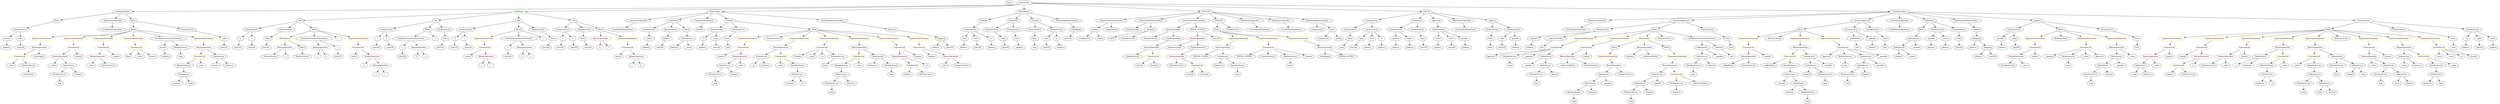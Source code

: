 strict digraph {
	graph [bb="0,0,17026,828"];
	node [label="\N"];
	Enter	[height=0.5,
		pos="6829.6,810",
		width=0.83628];
	Identifier__subtractedValue	[color=black,
		height=0.5,
		label=_subtractedValue,
		pos="10607,306",
		width=2.0976];
	ParameterList_Unnamed_22	[color=black,
		height=0.5,
		label=ParameterList,
		pos="10082,594",
		width=1.7095];
	Parameter_None_9	[color=black,
		height=0.5,
		label=None,
		pos="10069,522",
		width=0.85014];
	ParameterList_Unnamed_22 -> Parameter_None_9	[pos="e,10072,540.1 10078,575.7 10077,568.32 10075,559.52 10074,551.25"];
	ElementaryTypeName_bool_2	[color=black,
		height=0.5,
		label=bool,
		pos="9066.6,450",
		width=0.76697];
	ExpressionStatement_Unnamed_26	[color=orange,
		height=0.5,
		label=ExpressionStatement,
		pos="10767,522",
		width=2.458];
	FunctionCall_Unnamed_26	[color=orange,
		height=0.5,
		label=FunctionCall,
		pos="10529,450",
		width=1.6125];
	ExpressionStatement_Unnamed_26 -> FunctionCall_Unnamed_26	[pos="e,10570,463.07 10718,506.58 10678,494.81 10621,478.23 10580,466.24"];
	ExpressionStatement_Unnamed_33	[color=orange,
		height=0.5,
		label=ExpressionStatement,
		pos="8360.6,522",
		width=2.458];
	BinaryOperation_Unnamed_38	[color=brown,
		height=0.5,
		label=BinaryOperation,
		pos="8258.6,450",
		width=1.9867];
	ExpressionStatement_Unnamed_33 -> BinaryOperation_Unnamed_38	[pos="e,8282.5,467.39 8336.2,504.23 8322.8,495.08 8306.1,483.61 8291.6,473.66"];
	IndexAccess_Unnamed_18	[color=black,
		height=0.5,
		label=IndexAccess,
		pos="14269,306",
		width=1.6402];
	MemberAccess_Unnamed_12	[color=black,
		height=0.5,
		label=MemberAccess,
		pos="14191,234",
		width=1.9174];
	IndexAccess_Unnamed_18 -> MemberAccess_Unnamed_12	[pos="e,14209,251.63 14250,288.76 14241,279.97 14228,268.93 14217,259.14"];
	Identifier_allowed_3	[color=black,
		height=0.5,
		label=allowed,
		pos="14317,234",
		width=1.0858];
	IndexAccess_Unnamed_18 -> Identifier_allowed_3	[pos="e,14305,251.31 14280,288.05 14286,279.85 14293,269.83 14299,260.71"];
	IndexAccess_Unnamed_10	[color=black,
		height=0.5,
		label=IndexAccess,
		pos="16587,234",
		width=1.6402];
	Identifier_balances_8	[color=black,
		height=0.5,
		label=balances,
		pos="16523,162",
		width=1.1828];
	IndexAccess_Unnamed_10 -> Identifier_balances_8	[pos="e,16537,178.99 16571,216.41 16563,207.74 16554,196.97 16545,187.38"];
	Identifier__from_3	[color=black,
		height=0.5,
		label=_from,
		pos="16617,162",
		width=0.93331];
	IndexAccess_Unnamed_10 -> Identifier__from_3	[pos="e,16609,179.62 16594,215.7 16597,207.95 16601,198.64 16605,190.02"];
	Identifier_msg_21	[color=black,
		height=0.5,
		label=msg,
		pos="8736.6,306",
		width=0.75];
	ElementaryTypeName_address_2	[color=black,
		height=0.5,
		label=address,
		pos="6506.6,450",
		width=1.0996];
	BinaryOperation_Unnamed_36	[color=brown,
		height=0.5,
		label=BinaryOperation,
		pos="7775.6,450",
		width=1.9867];
	NumberLiteral_Unnamed_16	[color=black,
		height=0.5,
		label=NumberLiteral,
		pos="7635.6,378",
		width=1.765];
	BinaryOperation_Unnamed_36 -> NumberLiteral_Unnamed_16	[pos="e,7666.1,394.25 7744.5,433.46 7724.4,423.43 7698.1,410.26 7676.3,399.38"];
	FunctionCall_Unnamed_33	[color=orange,
		height=0.5,
		label=FunctionCall,
		pos="7775.6,378",
		width=1.6125];
	BinaryOperation_Unnamed_36 -> FunctionCall_Unnamed_33	[pos="e,7775.6,396.1 7775.6,431.7 7775.6,424.41 7775.6,415.73 7775.6,407.54"];
	FunctionCall_Unnamed_5	[color=orange,
		height=0.5,
		label=FunctionCall,
		pos="6166.6,306",
		width=1.6125];
	ElementaryTypeName_address_6	[color=black,
		height=0.5,
		label=address,
		pos="6136.6,234",
		width=1.0996];
	FunctionCall_Unnamed_5 -> ElementaryTypeName_address_6	[pos="e,6143.9,252.1 6159.2,287.7 6155.9,280.15 6152.1,271.12 6148.5,262.68"];
	NumberLiteral_Unnamed_3	[color=black,
		height=0.5,
		label=NumberLiteral,
		pos="6257.6,234",
		width=1.765];
	FunctionCall_Unnamed_5 -> NumberLiteral_Unnamed_3	[pos="e,6236.3,251.39 6187.7,288.76 6199.4,279.73 6214.3,268.33 6227.2,258.35"];
	ExpressionStatement_Unnamed_5	[color=orange,
		height=0.5,
		label=ExpressionStatement,
		pos="5078.6,522",
		width=2.458];
	FunctionCall_Unnamed_6	[color=orange,
		height=0.5,
		label=FunctionCall,
		pos="5049.6,450",
		width=1.6125];
	ExpressionStatement_Unnamed_5 -> FunctionCall_Unnamed_6	[pos="e,5056.7,468.1 5071.4,503.7 5068.3,496.15 5064.6,487.12 5061.1,478.68"];
	MemberAccess_Unnamed_11	[color=black,
		height=0.5,
		label=MemberAccess,
		pos="15653,162",
		width=1.9174];
	Identifier_msg_6	[color=black,
		height=0.5,
		label=msg,
		pos="15653,90",
		width=0.75];
	MemberAccess_Unnamed_11 -> Identifier_msg_6	[pos="e,15653,108.1 15653,143.7 15653,136.41 15653,127.73 15653,119.54"];
	BinaryOperation_Unnamed_29	[color=brown,
		height=0.5,
		label=BinaryOperation,
		pos="636.59,378",
		width=1.9867];
	Identifier__value_15	[color=black,
		height=0.5,
		label=_value,
		pos="600.59,306",
		width=0.96103];
	BinaryOperation_Unnamed_29 -> Identifier__value_15	[pos="e,609.14,323.62 627.69,359.7 623.66,351.87 618.81,342.44 614.33,333.73"];
	NumberLiteral_Unnamed_10	[color=black,
		height=0.5,
		label=NumberLiteral,
		pos="716.59,306",
		width=1.765];
	BinaryOperation_Unnamed_29 -> NumberLiteral_Unnamed_10	[pos="e,697.76,323.47 655.55,360.41 665.61,351.61 678.15,340.63 689.25,330.92"];
	ExpressionStatement_Unnamed_11	[color=orange,
		height=0.5,
		label=ExpressionStatement,
		pos="14725,522",
		width=2.458];
	FunctionCall_Unnamed_13	[color=orange,
		height=0.5,
		label=FunctionCall,
		pos="14720,450",
		width=1.6125];
	ExpressionStatement_Unnamed_11 -> FunctionCall_Unnamed_13	[pos="e,14721,468.1 14723,503.7 14723,496.41 14722,487.73 14722,479.54"];
	Identifier_allowed_4	[color=black,
		height=0.5,
		label=allowed,
		pos="12856,378",
		width=1.0858];
	IndexAccess_Unnamed_6	[color=black,
		height=0.5,
		label=IndexAccess,
		pos="14514,306",
		width=1.6402];
	Identifier__from	[color=black,
		height=0.5,
		label=_from,
		pos="14437,234",
		width=0.93331];
	IndexAccess_Unnamed_6 -> Identifier__from	[pos="e,14453,250.04 14495,288.41 14485,279.22 14473,267.67 14462,257.66"];
	Identifier_balances_6	[color=black,
		height=0.5,
		label=balances,
		pos="14531,234",
		width=1.1828];
	IndexAccess_Unnamed_6 -> Identifier_balances_6	[pos="e,14526,252.1 14518,287.7 14520,280.32 14522,271.52 14524,263.25"];
	NumberLiteral_Unnamed	[color=black,
		height=0.5,
		label=NumberLiteral,
		pos="1788.6,378",
		width=1.765];
	Identifier__from_6	[color=black,
		height=0.5,
		label=_from,
		pos="16608,378",
		width=0.93331];
	BinaryOperation_Unnamed_30	[color=brown,
		height=0.5,
		label=BinaryOperation,
		pos="384.59,378",
		width=1.9867];
	Identifier__value_16	[color=black,
		height=0.5,
		label=_value,
		pos="340.59,306",
		width=0.96103];
	BinaryOperation_Unnamed_30 -> Identifier__value_16	[pos="e,350.84,323.31 373.94,360.05 368.84,351.94 362.61,342.04 356.93,333.01"];
	IndexAccess_Unnamed_35	[color=black,
		height=0.5,
		label=IndexAccess,
		pos="452.59,306",
		width=1.6402];
	BinaryOperation_Unnamed_30 -> IndexAccess_Unnamed_35	[pos="e,436.28,323.79 401.05,360.05 409.23,351.63 419.29,341.28 428.33,331.97"];
	FunctionCall_Unnamed_17	[color=orange,
		height=0.5,
		label=FunctionCall,
		pos="15726,378",
		width=1.6125];
	Identifier__value_10	[color=black,
		height=0.5,
		label=_value,
		pos="15604,306",
		width=0.96103];
	FunctionCall_Unnamed_17 -> Identifier__value_10	[pos="e,15626,319.98 15699,361.64 15680,351.01 15656,336.82 15636,325.56"];
	MemberAccess_Unnamed_10	[color=black,
		height=0.5,
		label=MemberAccess,
		pos="15726,306",
		width=1.9174];
	FunctionCall_Unnamed_17 -> MemberAccess_Unnamed_10	[pos="e,15726,324.1 15726,359.7 15726,352.41 15726,343.73 15726,335.54"];
	UserDefinedTypeName_Unnamed_6	[color=black,
		height=0.5,
		label=UserDefinedTypeName,
		pos="8514.6,594",
		width=2.7214];
	ParameterList_Unnamed_13	[color=black,
		height=0.5,
		label=ParameterList,
		pos="4862.6,594",
		width=1.7095];
	Parameter__to	[color=black,
		height=0.5,
		label=_to,
		pos="4771.6,522",
		width=0.75];
	ParameterList_Unnamed_13 -> Parameter__to	[pos="e,4788.9,536.33 4841.5,576.76 4828.5,566.79 4811.8,553.93 4798,543.28"];
	Parameter__value	[color=black,
		height=0.5,
		label=_value,
		pos="4858.6,522",
		width=0.96103];
	ParameterList_Unnamed_13 -> Parameter__value	[pos="e,4859.6,540.1 4861.6,575.7 4861.2,568.41 4860.7,559.73 4860.2,551.54"];
	IndexAccess_Unnamed_31	[color=black,
		height=0.5,
		label=IndexAccess,
		pos="11190,234",
		width=1.6402];
	IndexAccess_Unnamed_32	[color=black,
		height=0.5,
		label=IndexAccess,
		pos="11069,162",
		width=1.6402];
	IndexAccess_Unnamed_31 -> IndexAccess_Unnamed_32	[pos="e,11095,178.33 11163,217.64 11146,207.79 11124,194.88 11105,184.08"];
	Identifier__spender_9	[color=black,
		height=0.5,
		label=_spender,
		pos="11191,162",
		width=1.2521];
	IndexAccess_Unnamed_31 -> Identifier__spender_9	[pos="e,11190,180.1 11190,215.7 11190,208.41 11190,199.73 11190,191.54"];
	BinaryOperation_Unnamed_10	[color=brown,
		height=0.5,
		label=BinaryOperation,
		pos="6080.6,378",
		width=1.9867];
	BinaryOperation_Unnamed_10 -> FunctionCall_Unnamed_5	[pos="e,6146.6,323.23 6101,360.41 6112,351.45 6125.7,340.25 6137.8,330.42"];
	Identifier__to	[color=black,
		height=0.5,
		label=_to,
		pos="6269.6,306",
		width=0.75];
	BinaryOperation_Unnamed_10 -> Identifier__to	[pos="e,6248.4,317.45 6123.9,363.37 6154.8,353.32 6197.1,338.87 6233.6,324 6235.1,323.38 6236.7,322.73 6238.2,322.06"];
	Parameter__value_3	[color=black,
		height=0.5,
		label=_value,
		pos="1490.6,522",
		width=0.96103];
	ElementaryTypeName_uint256_32	[color=black,
		height=0.5,
		label=uint256,
		pos="1488.6,450",
		width=1.0442];
	Parameter__value_3 -> ElementaryTypeName_uint256_32	[pos="e,1489.1,468.1 1490.1,503.7 1489.9,496.41 1489.6,487.73 1489.4,479.54"];
	Identifier_Burn	[color=black,
		height=0.5,
		label=Burn,
		pos="845.59,378",
		width=0.7947];
	Identifier_INITIAL_SUPPLY_2	[color=black,
		height=0.5,
		label=INITIAL_SUPPLY,
		pos="8419.6,378",
		width=2.3333];
	FunctionCall_Unnamed_7	[color=orange,
		height=0.5,
		label=FunctionCall,
		pos="5796.6,378",
		width=1.6125];
	MemberAccess_Unnamed_2	[color=black,
		height=0.5,
		label=MemberAccess,
		pos="5674.6,306",
		width=1.9174];
	FunctionCall_Unnamed_7 -> MemberAccess_Unnamed_2	[pos="e,5702.1,322.81 5769.8,361.64 5752.9,351.93 5730.8,339.23 5712.1,328.52"];
	Identifier__value_2	[color=black,
		height=0.5,
		label=_value,
		pos="5796.6,306",
		width=0.96103];
	FunctionCall_Unnamed_7 -> Identifier__value_2	[pos="e,5796.6,324.1 5796.6,359.7 5796.6,352.41 5796.6,343.73 5796.6,335.54"];
	ParameterList_Unnamed_20	[color=black,
		height=0.5,
		label=ParameterList,
		pos="9110.6,594",
		width=1.7095];
	Parameter_None_8	[color=black,
		height=0.5,
		label=None,
		pos="9096.6,522",
		width=0.85014];
	ParameterList_Unnamed_20 -> Parameter_None_8	[pos="e,9100,540.1 9107.1,575.7 9105.7,568.32 9103.9,559.52 9102.2,551.25"];
	Identifier_msg_5	[color=black,
		height=0.5,
		label=msg,
		pos="15882,234",
		width=0.75];
	Identifier_msg_7	[color=black,
		height=0.5,
		label=msg,
		pos="14191,162",
		width=0.75];
	MemberAccess_Unnamed_12 -> Identifier_msg_7	[pos="e,14191,180.1 14191,215.7 14191,208.41 14191,199.73 14191,191.54"];
	ParameterList_Unnamed_4	[color=black,
		height=0.5,
		label=ParameterList,
		pos="6578.6,594",
		width=1.7095];
	VariableDeclaration_from	[color=black,
		height=0.5,
		label=from,
		pos="6511.6,522",
		width=0.7947];
	ParameterList_Unnamed_4 -> VariableDeclaration_from	[pos="e,6526,538.04 6562.7,576.41 6554.1,567.41 6543.3,556.13 6533.8,546.26"];
	VariableDeclaration_value	[color=black,
		height=0.5,
		label=value,
		pos="6596.6,522",
		width=0.82242];
	ParameterList_Unnamed_4 -> VariableDeclaration_value	[pos="e,6592.2,540.1 6583,575.7 6584.9,568.32 6587.2,559.52 6589.3,551.25"];
	VariableDeclaration_to	[color=black,
		height=0.5,
		label=to,
		pos="6686.6,522",
		width=0.75];
	ParameterList_Unnamed_4 -> VariableDeclaration_to	[pos="e,6667.6,535.34 6603.1,577.12 6619.4,566.53 6641,552.57 6658.1,541.49"];
	stringLiteral_Unnamed_2	[color=black,
		height=0.5,
		label=stringLiteral,
		pos="7335.6,522",
		width=1.5016];
	BinaryOperation_Unnamed_6	[color=brown,
		height=0.5,
		label=BinaryOperation,
		pos="4081.6,522",
		width=1.9867];
	Identifier_b_4	[color=black,
		height=0.5,
		label=b,
		pos="4076.6,450",
		width=0.75];
	BinaryOperation_Unnamed_6 -> Identifier_b_4	[pos="e,4077.8,468.1 4080.4,503.7 4079.8,496.41 4079.2,487.73 4078.6,479.54"];
	Identifier_a_5	[color=black,
		height=0.5,
		label=a,
		pos="4148.6,450",
		width=0.75];
	BinaryOperation_Unnamed_6 -> Identifier_a_5	[pos="e,4134.8,465.42 4097.8,504.05 4106.6,494.92 4117.5,483.52 4126.9,473.63"];
	NumberLiteral_Unnamed_12	[color=black,
		height=0.5,
		label=NumberLiteral,
		pos="7645.6,594",
		width=1.765];
	Block_Unnamed_10	[color=black,
		height=0.5,
		label=Block,
		pos="12182,594",
		width=0.90558];
	ExpressionStatement_Unnamed_20	[color=orange,
		height=0.5,
		label=ExpressionStatement,
		pos="11840,522",
		width=2.458];
	Block_Unnamed_10 -> ExpressionStatement_Unnamed_20	[pos="e,11900,535.44 12151,586.79 12098,575.86 11986,552.9 11911,537.72"];
	BooleanLiteral_Unnamed_3	[color=black,
		height=0.5,
		label=BooleanLiteral,
		pos="12011,522",
		width=1.7788];
	Block_Unnamed_10 -> BooleanLiteral_Unnamed_3	[pos="e,12046,537.45 12156,582.52 12130,571.76 12088,554.79 12056,541.72"];
	ExpressionStatement_Unnamed_21	[color=orange,
		height=0.5,
		label=ExpressionStatement,
		pos="12182,522",
		width=2.458];
	Block_Unnamed_10 -> ExpressionStatement_Unnamed_21	[pos="e,12182,540.1 12182,575.7 12182,568.41 12182,559.73 12182,551.54"];
	ExpressionStatement_Unnamed_22	[color=orange,
		height=0.5,
		label=ExpressionStatement,
		pos="12377,522",
		width=2.458];
	Block_Unnamed_10 -> ExpressionStatement_Unnamed_22	[pos="e,12334,538.24 12208,583.41 12238,572.81 12286,555.47 12323,542.08"];
	ElementaryTypeName_uint256_4	[color=black,
		height=0.5,
		label=uint256,
		pos="1674.6,450",
		width=1.0442];
	VariableDeclaration_totalSupply	[color=black,
		height=0.5,
		label=totalSupply,
		pos="7275.6,594",
		width=1.4739];
	ElementaryTypeName_uint256	[color=black,
		height=0.5,
		label=uint256,
		pos="7225.6,522",
		width=1.0442];
	VariableDeclaration_totalSupply -> ElementaryTypeName_uint256	[pos="e,7237.2,539.31 7263.5,576.05 7257.6,567.77 7250.3,557.62 7243.7,548.42"];
	Identifier_balances_14	[color=black,
		height=0.5,
		label=balances,
		pos="8220.6,306",
		width=1.1828];
	Identifier_Transfer	[color=black,
		height=0.5,
		label=Transfer,
		pos="5362.6,378",
		width=1.1689];
	StateVariableDeclaration_Unnamed_4	[color=black,
		height=0.5,
		label=StateVariableDeclaration,
		pos="7509.6,666",
		width=2.8184];
	VariableDeclaration_symbol	[color=black,
		height=0.5,
		label=symbol,
		pos="7399.6,594",
		width=1.0581];
	StateVariableDeclaration_Unnamed_4 -> VariableDeclaration_symbol	[pos="e,7421.6,609.04 7483.2,648.23 7467.5,638.23 7447.4,625.46 7430.9,614.93"];
	stringLiteral_Unnamed_3	[color=black,
		height=0.5,
		label=stringLiteral,
		pos="7509.6,594",
		width=1.5016];
	StateVariableDeclaration_Unnamed_4 -> stringLiteral_Unnamed_3	[pos="e,7509.6,612.1 7509.6,647.7 7509.6,640.41 7509.6,631.73 7509.6,623.54"];
	Identifier__value	[color=black,
		height=0.5,
		label=_value,
		pos="6385.6,306",
		width=0.96103];
	ParameterList_Unnamed_21	[color=black,
		height=0.5,
		label=ParameterList,
		pos="10223,594",
		width=1.7095];
	Parameter_value_2	[color=black,
		height=0.5,
		label=value,
		pos="10151,522",
		width=0.82242];
	ParameterList_Unnamed_21 -> Parameter_value_2	[pos="e,10166,537.57 10206,576.41 10196,567.19 10184,555.58 10174,545.54"];
	Parameter_spender_1	[color=black,
		height=0.5,
		label=spender,
		pos="10241,522",
		width=1.1135];
	ParameterList_Unnamed_21 -> Parameter_spender_1	[pos="e,10236,540.1 10227,575.7 10229,568.32 10231,559.52 10233,551.25"];
	MemberAccess_Unnamed_21	[color=black,
		height=0.5,
		label=MemberAccess,
		pos="11040,90",
		width=1.9174];
	IndexAccess_Unnamed_32 -> MemberAccess_Unnamed_21	[pos="e,11047,108.1 11061,143.7 11058,136.15 11055,127.12 11051,118.68"];
	Identifier_allowed_10	[color=black,
		height=0.5,
		label=allowed,
		pos="11166,90",
		width=1.0858];
	IndexAccess_Unnamed_32 -> Identifier_allowed_10	[pos="e,11145,105.63 11091,145.12 11104,135.39 11121,122.82 11136,112.24"];
	UserDefinedTypeName_Unnamed_2	[color=black,
		height=0.5,
		label=UserDefinedTypeName,
		pos="12862,594",
		width=2.7214];
	ContractDefinition_BurnableToken	[color=black,
		height=0.5,
		label=BurnableToken,
		pos="823.59,738",
		width=1.8759];
	EventDefinition_Burn	[color=black,
		height=0.5,
		label=Burn,
		pos="406.59,666",
		width=0.7947];
	ContractDefinition_BurnableToken -> EventDefinition_Burn	[pos="e,434.28,671.65 767.78,727.63 681.94,713.22 519.65,685.98 445.41,673.52"];
	InheritanceSpecifier_Unnamed_4	[color=black,
		height=0.5,
		label=InheritanceSpecifier,
		pos="757.59,666",
		width=2.3333];
	ContractDefinition_BurnableToken -> InheritanceSpecifier_Unnamed_4	[pos="e,773.42,683.79 807.61,720.05 799.67,711.63 789.91,701.28 781.13,691.97"];
	FunctionDefinition_burn	[color=black,
		height=0.5,
		label=burn,
		pos="897.59,666",
		width=0.76697];
	ContractDefinition_BurnableToken -> FunctionDefinition_burn	[pos="e,882.67,681.11 841.12,720.41 851.11,710.97 863.73,699.03 874.51,688.83"];
	Identifier_Approval_2	[color=black,
		height=0.5,
		label=Approval,
		pos="10071,378",
		width=1.266];
	Identifier_msg_11	[color=black,
		height=0.5,
		label=msg,
		pos="12486,306",
		width=0.75];
	MemberAccess_Unnamed_22	[color=black,
		height=0.5,
		label=MemberAccess,
		pos="11324,162",
		width=1.9174];
	Identifier_oldValue_1	[color=black,
		height=0.5,
		label=oldValue,
		pos="11324,90",
		width=1.2105];
	MemberAccess_Unnamed_22 -> Identifier_oldValue_1	[pos="e,11324,108.1 11324,143.7 11324,136.41 11324,127.73 11324,119.54"];
	ParameterList_Unnamed_5	[color=black,
		height=0.5,
		label=ParameterList,
		pos="1674.6,594",
		width=1.7095];
	Parameter_b	[color=black,
		height=0.5,
		label=b,
		pos="1592.6,522",
		width=0.75];
	ParameterList_Unnamed_5 -> Parameter_b	[pos="e,1608.7,536.79 1655.6,576.76 1644.1,567.01 1629.5,554.51 1617.2,544.01"];
	Parameter_a	[color=black,
		height=0.5,
		label=a,
		pos="1674.6,522",
		width=0.75];
	ParameterList_Unnamed_5 -> Parameter_a	[pos="e,1674.6,540.1 1674.6,575.7 1674.6,568.41 1674.6,559.73 1674.6,551.54"];
	Identifier_a	[color=black,
		height=0.5,
		label=a,
		pos="1897.6,378",
		width=0.75];
	IndexAccess_Unnamed_12	[color=black,
		height=0.5,
		label=IndexAccess,
		pos="15395,234",
		width=1.6402];
	Identifier_balances_10	[color=black,
		height=0.5,
		label=balances,
		pos="15342,162",
		width=1.1828];
	IndexAccess_Unnamed_12 -> Identifier_balances_10	[pos="e,15354,179.31 15382,216.05 15375,207.77 15368,197.62 15361,188.42"];
	Identifier__to_6	[color=black,
		height=0.5,
		label=_to,
		pos="15430,162",
		width=0.75];
	IndexAccess_Unnamed_12 -> Identifier__to_6	[pos="e,15421,179.62 15403,215.7 15407,207.87 15412,198.44 15416,189.73"];
	Identifier_msg_17	[color=black,
		height=0.5,
		label=msg,
		pos="10391,162",
		width=0.75];
	Identifier_a_4	[color=black,
		height=0.5,
		label=a,
		pos="4284.6,306",
		width=0.75];
	BinaryOperation_Unnamed_20	[color=brown,
		height=0.5,
		label=BinaryOperation,
		pos="15769,450",
		width=1.9867];
	BinaryOperation_Unnamed_20 -> FunctionCall_Unnamed_17	[pos="e,15736,395.79 15758,432.05 15753,424.06 15747,414.33 15742,405.4"];
	IndexAccess_Unnamed_13	[color=black,
		height=0.5,
		label=IndexAccess,
		pos="15882,378",
		width=1.6402];
	BinaryOperation_Unnamed_20 -> IndexAccess_Unnamed_13	[pos="e,15857,394.5 15795,432.94 15810,423.29 15830,410.89 15847,400.41"];
	Parameter__owner	[color=black,
		height=0.5,
		label=_owner,
		pos="4404.6,522",
		width=1.0719];
	ElementaryTypeName_address_7	[color=black,
		height=0.5,
		label=address,
		pos="4379.6,450",
		width=1.0996];
	Parameter__owner -> ElementaryTypeName_address_7	[pos="e,4385.8,468.28 4398.5,504.05 4395.8,496.52 4392.6,487.44 4389.6,478.94"];
	ExpressionStatement_Unnamed_23	[color=orange,
		height=0.5,
		label=ExpressionStatement,
		pos="10966,522",
		width=2.458];
	FunctionCall_Unnamed_24	[color=orange,
		height=0.5,
		label=FunctionCall,
		pos="10733,450",
		width=1.6125];
	ExpressionStatement_Unnamed_23 -> FunctionCall_Unnamed_24	[pos="e,10773,463.15 10917,506.5 10878,494.78 10824,478.34 10784,466.4"];
	Identifier_require_2	[color=black,
		height=0.5,
		label=require,
		pos="4834.6,378",
		width=1.0026];
	FunctionCall_Unnamed_6 -> Identifier_require_2	[pos="e,4862.6,389.87 5008.5,436.93 4973.9,426.6 4923.3,411.05 4879.6,396 4877.5,395.29 4875.4,394.54 4873.3,393.78"];
	BinaryOperation_Unnamed_11	[color=brown,
		height=0.5,
		label=BinaryOperation,
		pos="4960.6,378",
		width=1.9867];
	FunctionCall_Unnamed_6 -> BinaryOperation_Unnamed_11	[pos="e,4981.7,395.63 5028.9,432.76 5017.5,423.79 5003.2,412.49 4990.5,402.56"];
	ExpressionStatement_Unnamed_10	[color=orange,
		height=0.5,
		label=ExpressionStatement,
		pos="15061,522",
		width=2.458];
	FunctionCall_Unnamed_11	[color=orange,
		height=0.5,
		label=FunctionCall,
		pos="14936,450",
		width=1.6125];
	ExpressionStatement_Unnamed_10 -> FunctionCall_Unnamed_11	[pos="e,14963,466.11 15031,504.59 15014,494.77 14991,482.2 14973,471.7"];
	VariableDeclaration_symbol -> stringLiteral_Unnamed_2	[pos="e,7350.5,539.31 7385.1,577.12 7377.1,568.38 7367,557.35 7358,547.54"];
	ElementaryTypeName_string_1	[color=black,
		height=0.5,
		label=string,
		pos="7438.6,522",
		width=0.864];
	VariableDeclaration_symbol -> ElementaryTypeName_string_1	[pos="e,7429.4,539.47 7408.8,576.41 7413.3,568.3 7418.9,558.35 7424,549.25"];
	ElementaryTypeName_uint256_5	[color=black,
		height=0.5,
		label=uint256,
		pos="1581.6,450",
		width=1.0442];
	Identifier_assert	[color=black,
		height=0.5,
		label=assert,
		pos="2374.6,378",
		width=0.89172];
	ElementaryTypeName_uint256_25	[color=black,
		height=0.5,
		label=uint256,
		pos="10149,450",
		width=1.0442];
	Parameter_value_2 -> ElementaryTypeName_uint256_25	[pos="e,10149,468.1 10150,503.7 10150,496.41 10150,487.73 10149,479.54"];
	Parameter__spender	[color=black,
		height=0.5,
		label=_spender,
		pos="13565,522",
		width=1.2521];
	ElementaryTypeName_address_20	[color=black,
		height=0.5,
		label=address,
		pos="13570,450",
		width=1.0996];
	Parameter__spender -> ElementaryTypeName_address_20	[pos="e,13568,468.1 13566,503.7 13566,496.41 13567,487.73 13568,479.54"];
	InheritanceSpecifier_Unnamed_3	[color=black,
		height=0.5,
		label=InheritanceSpecifier,
		pos="10796,666",
		width=2.3333];
	UserDefinedTypeName_Unnamed_3	[color=black,
		height=0.5,
		label=UserDefinedTypeName,
		pos="10654,594",
		width=2.7214];
	InheritanceSpecifier_Unnamed_3 -> UserDefinedTypeName_Unnamed_3	[pos="e,10687,611.23 10763,648.94 10743,639.23 10718,626.73 10697,616.21"];
	Identifier_assert_2	[color=black,
		height=0.5,
		label=assert,
		pos="3164.6,378",
		width=0.89172];
	Identifier_require_1	[color=black,
		height=0.5,
		label=require,
		pos="6206.6,378",
		width=1.0026];
	ParameterList_Unnamed_34	[color=black,
		height=0.5,
		label=ParameterList,
		pos="134.59,594",
		width=1.7095];
	EventDefinition_Burn -> ParameterList_Unnamed_34	[pos="e,179.38,606.53 380.51,658.29 336.91,647.07 248.3,624.27 190.21,609.32"];
	FunctionCall_Unnamed_31	[color=orange,
		height=0.5,
		label=FunctionCall,
		pos="911.59,450",
		width=1.6125];
	FunctionCall_Unnamed_31 -> Identifier_Burn	[pos="e,859.77,394.04 895.95,432.41 887.45,423.41 876.82,412.13 867.51,402.26"];
	Identifier__value_19	[color=black,
		height=0.5,
		label=_value,
		pos="926.59,378",
		width=0.96103];
	FunctionCall_Unnamed_31 -> Identifier__value_19	[pos="e,922.92,396.1 915.29,431.7 916.88,424.32 918.76,415.52 920.53,407.25"];
	Identifier_burner_2	[color=black,
		height=0.5,
		label=burner,
		pos="1013.6,378",
		width=0.96103];
	FunctionCall_Unnamed_31 -> Identifier_burner_2	[pos="e,993.29,392.93 934.73,433.12 949.33,423.09 968.33,410.06 984.02,399.29"];
	MemberAccess_Unnamed_29	[color=black,
		height=0.5,
		label=MemberAccess,
		pos="8350.6,306",
		width=1.9174];
	Identifier_msg_20	[color=black,
		height=0.5,
		label=msg,
		pos="8350.6,234",
		width=0.75];
	MemberAccess_Unnamed_29 -> Identifier_msg_20	[pos="e,8350.6,252.1 8350.6,287.7 8350.6,280.41 8350.6,271.73 8350.6,263.54"];
	NumberLiteral_Unnamed_17	[color=black,
		height=0.5,
		label=NumberLiteral,
		pos="8585.6,378",
		width=1.765];
	Identifier_a_6	[color=black,
		height=0.5,
		label=a,
		pos="3541.6,378",
		width=0.75];
	MemberAccess_Unnamed_23	[color=black,
		height=0.5,
		label=MemberAccess,
		pos="10204,378",
		width=1.9174];
	Identifier_msg_16	[color=black,
		height=0.5,
		label=msg,
		pos="10204,306",
		width=0.75];
	MemberAccess_Unnamed_23 -> Identifier_msg_16	[pos="e,10204,324.1 10204,359.7 10204,352.41 10204,343.73 10204,335.54"];
	VariableDeclaration_burner	[color=black,
		height=0.5,
		label=burner,
		pos="46.587,522",
		width=0.96103];
	ParameterList_Unnamed_34 -> VariableDeclaration_burner	[pos="e,65.088,537.72 114.18,576.76 102.25,567.27 87.031,555.17 74.059,544.85"];
	VariableDeclaration_value_2	[color=black,
		height=0.5,
		label=value,
		pos="134.59,522",
		width=0.82242];
	ParameterList_Unnamed_34 -> VariableDeclaration_value_2	[pos="e,134.59,540.1 134.59,575.7 134.59,568.41 134.59,559.73 134.59,551.54"];
	Identifier__to_5	[color=black,
		height=0.5,
		label=_to,
		pos="15177,306",
		width=0.75];
	Block_Unnamed_7	[color=black,
		height=0.5,
		label=Block,
		pos="15854,594",
		width=0.90558];
	Block_Unnamed_7 -> ExpressionStatement_Unnamed_11	[pos="e,14807,529.08 15821,591.21 15705,584.75 15299,561.9 14964,540 14916,536.86 14862,533.09 14818,529.9"];
	Block_Unnamed_7 -> ExpressionStatement_Unnamed_10	[pos="e,15138,531.09 15821,590.45 15729,583.12 15455,561.1 15229,540 15203,537.6 15175,534.83 15149,532.23"];
	ExpressionStatement_Unnamed_9	[color=orange,
		height=0.5,
		label=ExpressionStatement,
		pos="15326,522",
		width=2.458];
	Block_Unnamed_7 -> ExpressionStatement_Unnamed_9	[pos="e,15398,532.62 15822,588.83 15742,578.22 15529,549.93 15409,534.11"];
	ExpressionStatement_Unnamed_14	[color=orange,
		height=0.5,
		label=ExpressionStatement,
		pos="15556,522",
		width=2.458];
	Block_Unnamed_7 -> ExpressionStatement_Unnamed_14	[pos="e,15612,536.24 15824,586.03 15777,575.1 15686,553.65 15623,538.83"];
	ExpressionStatement_Unnamed_15	[color=orange,
		height=0.5,
		label=ExpressionStatement,
		pos="15769,522",
		width=2.458];
	Block_Unnamed_7 -> ExpressionStatement_Unnamed_15	[pos="e,15789,539.95 15836,578.5 15825,569.47 15811,557.64 15798,547.23"];
	BooleanLiteral_Unnamed_1	[color=black,
		height=0.5,
		label=BooleanLiteral,
		pos="15940,522",
		width=1.7788];
	Block_Unnamed_7 -> BooleanLiteral_Unnamed_1	[pos="e,15919,539.45 15871,578.5 15883,569.26 15898,557.07 15911,546.47"];
	ExpressionStatement_Unnamed_12	[color=orange,
		height=0.5,
		label=ExpressionStatement,
		pos="16120,522",
		width=2.458];
	Block_Unnamed_7 -> ExpressionStatement_Unnamed_12	[pos="e,16067,536.87 15883,585.38 15924,574.5 16001,554.26 16056,539.78"];
	ExpressionStatement_Unnamed_13	[color=orange,
		height=0.5,
		label=ExpressionStatement,
		pos="16332,522",
		width=2.458];
	Block_Unnamed_7 -> ExpressionStatement_Unnamed_13	[pos="e,16262,533.36 15885,588.48 15947,579.35 16094,558.05 16217,540 16228,538.39 16239,536.7 16250,535.02"];
	ExpressionStatement_Unnamed_16	[color=orange,
		height=0.5,
		label=ExpressionStatement,
		pos="16536,522",
		width=2.458];
	Block_Unnamed_7 -> ExpressionStatement_Unnamed_16	[pos="e,16469,534.24 15886,590.76 15974,584.54 16223,565.82 16429,540 16438,538.8 16448,537.4 16458,535.93"];
	Identifier_msg_4	[color=black,
		height=0.5,
		label=msg,
		pos="16195,162",
		width=0.75];
	BinaryOperation_Unnamed_35	[color=brown,
		height=0.5,
		label=BinaryOperation,
		pos="7915.6,594",
		width=1.9867];
	NumberLiteral_Unnamed_15	[color=black,
		height=0.5,
		label=NumberLiteral,
		pos="7771.6,522",
		width=1.765];
	BinaryOperation_Unnamed_35 -> NumberLiteral_Unnamed_15	[pos="e,7802.5,538.01 7883.6,577.46 7862.7,567.31 7835.3,553.95 7812.7,543.01"];
	TupleExpression_Unnamed_1	[color=black,
		height=0.5,
		label=TupleExpression,
		pos="7926.6,522",
		width=2.0422];
	BinaryOperation_Unnamed_35 -> TupleExpression_Unnamed_1	[pos="e,7923.9,540.1 7918.3,575.7 7919.5,568.32 7920.8,559.52 7922.1,551.25"];
	FunctionDefinition_transferFrom	[color=black,
		height=0.5,
		label=transferFrom,
		pos="9251.6,666",
		width=1.6402];
	FunctionDefinition_transferFrom -> ParameterList_Unnamed_20	[pos="e,9140.9,610.07 9221.7,650.15 9201.2,639.97 9173.7,626.33 9151.2,615.16"];
	ParameterList_Unnamed_19	[color=black,
		height=0.5,
		label=ParameterList,
		pos="9251.6,594",
		width=1.7095];
	FunctionDefinition_transferFrom -> ParameterList_Unnamed_19	[pos="e,9251.6,612.1 9251.6,647.7 9251.6,640.41 9251.6,631.73 9251.6,623.54"];
	BinaryOperation_Unnamed_18	[color=brown,
		height=0.5,
		label=BinaryOperation,
		pos="16363,450",
		width=1.9867];
	IndexAccess_Unnamed_9	[color=black,
		height=0.5,
		label=IndexAccess,
		pos="16363,378",
		width=1.6402];
	BinaryOperation_Unnamed_18 -> IndexAccess_Unnamed_9	[pos="e,16363,396.1 16363,431.7 16363,424.41 16363,415.73 16363,407.54"];
	FunctionCall_Unnamed_15	[color=orange,
		height=0.5,
		label=FunctionCall,
		pos="16498,378",
		width=1.6125];
	BinaryOperation_Unnamed_18 -> FunctionCall_Unnamed_15	[pos="e,16469,393.94 16393,433.29 16412,423.22 16438,410.05 16459,399.21"];
	ElementaryTypeName_address_26	[color=black,
		height=0.5,
		label=address,
		pos="1105.6,378",
		width=1.0996];
	Identifier_balances_4	[color=black,
		height=0.5,
		label=balances,
		pos="5335.6,162",
		width=1.1828];
	BinaryOperation_Unnamed_14	[color=brown,
		height=0.5,
		label=BinaryOperation,
		pos="15097,378",
		width=1.9867];
	NumberLiteral_Unnamed_4	[color=black,
		height=0.5,
		label=NumberLiteral,
		pos="14981,306",
		width=1.765];
	BinaryOperation_Unnamed_14 -> NumberLiteral_Unnamed_4	[pos="e,15007,322.74 15070,360.94 15054,351.36 15034,339.06 15016,328.63"];
	Identifier__value_5	[color=black,
		height=0.5,
		label=_value,
		pos="15097,306",
		width=0.96103];
	BinaryOperation_Unnamed_14 -> Identifier__value_5	[pos="e,15097,324.1 15097,359.7 15097,352.41 15097,343.73 15097,335.54"];
	Identifier_require_4	[color=black,
		height=0.5,
		label=require,
		pos="14810,378",
		width=1.0026];
	FunctionCall_Unnamed_11 -> Identifier_require_4	[pos="e,14833,392.04 14908,433.81 14889,423.15 14863,408.83 14843,397.5"];
	BinaryOperation_Unnamed_15	[color=brown,
		height=0.5,
		label=BinaryOperation,
		pos="14936,378",
		width=1.9867];
	FunctionCall_Unnamed_11 -> BinaryOperation_Unnamed_15	[pos="e,14936,396.1 14936,431.7 14936,424.41 14936,415.73 14936,407.54"];
	ElementaryTypeName_uint256_21	[color=black,
		height=0.5,
		label=uint256,
		pos="4862.6,450",
		width=1.0442];
	BinaryOperation_Unnamed_19	[color=brown,
		height=0.5,
		label=BinaryOperation,
		pos="15494,450",
		width=1.9867];
	IndexAccess_Unnamed_11	[color=black,
		height=0.5,
		label=IndexAccess,
		pos="15336,378",
		width=1.6402];
	BinaryOperation_Unnamed_19 -> IndexAccess_Unnamed_11	[pos="e,15368,393.44 15459,433.81 15436,423.33 15404,409.3 15379,398.07"];
	FunctionCall_Unnamed_16	[color=orange,
		height=0.5,
		label=FunctionCall,
		pos="15494,378",
		width=1.6125];
	BinaryOperation_Unnamed_19 -> FunctionCall_Unnamed_16	[pos="e,15494,396.1 15494,431.7 15494,424.41 15494,415.73 15494,407.54"];
	ElementaryTypeName_uint256_28	[color=black,
		height=0.5,
		label=uint256,
		pos="16892,450",
		width=1.0442];
	FunctionCall_Unnamed_18	[color=orange,
		height=0.5,
		label=FunctionCall,
		pos="16608,450",
		width=1.6125];
	FunctionCall_Unnamed_18 -> Identifier__from_6	[pos="e,16608,396.1 16608,431.7 16608,424.41 16608,415.73 16608,407.54"];
	Identifier__value_11	[color=black,
		height=0.5,
		label=_value,
		pos="16694,378",
		width=0.96103];
	FunctionCall_Unnamed_18 -> Identifier__value_11	[pos="e,16676,393.72 16628,432.76 16639,423.27 16654,411.17 16667,400.85"];
	Identifier__to_7	[color=black,
		height=0.5,
		label=_to,
		pos="16774,378",
		width=0.75];
	FunctionCall_Unnamed_18 -> Identifier__to_7	[pos="e,16752,389.26 16643,435.34 16669,424.92 16706,410.03 16738,396 16739,395.34 16741,394.66 16742,393.96"];
	Identifier_Transfer_1	[color=black,
		height=0.5,
		label=Transfer,
		pos="16861,378",
		width=1.1689];
	FunctionCall_Unnamed_18 -> Identifier_Transfer_1	[pos="e,16829,390.02 16652,437.82 16702,425.04 16780,404.74 16810,396 16812,395.2 16815,394.35 16818,393.47"];
	MemberAccess_Unnamed_9	[color=black,
		height=0.5,
		label=MemberAccess,
		pos="15882,306",
		width=1.9174];
	MemberAccess_Unnamed_9 -> Identifier_msg_5	[pos="e,15882,252.1 15882,287.7 15882,280.41 15882,271.73 15882,263.54"];
	ParameterList_Unnamed_11	[color=black,
		height=0.5,
		label=ParameterList,
		pos="3138.6,594",
		width=1.7095];
	Parameter_b_3	[color=black,
		height=0.5,
		label=b,
		pos="3066.6,522",
		width=0.75];
	ParameterList_Unnamed_11 -> Parameter_b_3	[pos="e,3081.1,537.11 3121.5,576.41 3111.9,567.06 3099.8,555.26 3089.4,545.13"];
	Parameter_a_3	[color=black,
		height=0.5,
		label=a,
		pos="3138.6,522",
		width=0.75];
	ParameterList_Unnamed_11 -> Parameter_a_3	[pos="e,3138.6,540.1 3138.6,575.7 3138.6,568.41 3138.6,559.73 3138.6,551.54"];
	ParameterList_Unnamed_7	[color=black,
		height=0.5,
		label=ParameterList,
		pos="2586.6,594",
		width=1.7095];
	Parameter_a_1	[color=black,
		height=0.5,
		label=a,
		pos="2514.6,522",
		width=0.75];
	ParameterList_Unnamed_7 -> Parameter_a_1	[pos="e,2529.1,537.11 2569.5,576.41 2559.9,567.06 2547.8,555.26 2537.4,545.13"];
	Parameter_b_1	[color=black,
		height=0.5,
		label=b,
		pos="2586.6,522",
		width=0.75];
	ParameterList_Unnamed_7 -> Parameter_b_1	[pos="e,2586.6,540.1 2586.6,575.7 2586.6,568.41 2586.6,559.73 2586.6,551.54"];
	Parameter__to_1	[color=black,
		height=0.5,
		label=_to,
		pos="16804,522",
		width=0.75];
	ElementaryTypeName_address_18	[color=black,
		height=0.5,
		label=address,
		pos="16797,450",
		width=1.0996];
	Parameter__to_1 -> ElementaryTypeName_address_18	[pos="e,16798,468.1 16802,503.7 16801,496.41 16800,487.73 16799,479.54"];
	Identifier__value_3	[color=black,
		height=0.5,
		label=_value,
		pos="5239.6,306",
		width=0.96103];
	ParameterList_Unnamed_26	[color=black,
		height=0.5,
		label=ParameterList,
		pos="13663,594",
		width=1.7095];
	ParameterList_Unnamed_26 -> Parameter__spender	[pos="e,13586,538.1 13640,577.12 13627,567.52 13610,555.16 13595,544.67"];
	Parameter__value_2	[color=black,
		height=0.5,
		label=_value,
		pos="13663,522",
		width=0.96103];
	ParameterList_Unnamed_26 -> Parameter__value_2	[pos="e,13663,540.1 13663,575.7 13663,568.41 13663,559.73 13663,551.54"];
	ElementaryTypeName_uint256_12	[color=black,
		height=0.5,
		label=uint256,
		pos="3802.6,450",
		width=1.0442];
	BinaryOperation_Unnamed_33	[color=brown,
		height=0.5,
		label=BinaryOperation,
		pos="8089.6,522",
		width=1.9867];
	NumberLiteral_Unnamed_13	[color=black,
		height=0.5,
		label=NumberLiteral,
		pos="7934.6,450",
		width=1.765];
	BinaryOperation_Unnamed_33 -> NumberLiteral_Unnamed_13	[pos="e,7967.4,465.8 8056,505.81 8033,495.43 8002.3,481.59 7977.6,470.41"];
	TupleExpression_Unnamed	[color=black,
		height=0.5,
		label=TupleExpression,
		pos="8089.6,450",
		width=2.0422];
	BinaryOperation_Unnamed_33 -> TupleExpression_Unnamed	[pos="e,8089.6,468.1 8089.6,503.7 8089.6,496.41 8089.6,487.73 8089.6,479.54"];
	Identifier_INITIAL_SUPPLY_1	[color=black,
		height=0.5,
		label=INITIAL_SUPPLY,
		pos="8097.6,378",
		width=2.3333];
	ElementaryTypeName_uint256_22	[color=black,
		height=0.5,
		label=uint256,
		pos="4474.6,450",
		width=1.0442];
	Parameter__value_1	[color=black,
		height=0.5,
		label=_value,
		pos="16888,522",
		width=0.96103];
	Parameter__value_1 -> ElementaryTypeName_uint256_28	[pos="e,16891,468.1 16889,503.7 16889,496.41 16889,487.73 16890,479.54"];
	ParameterList_Unnamed_3	[color=black,
		height=0.5,
		label=ParameterList,
		pos="7001.6,594",
		width=1.7095];
	Parameter_None_1	[color=black,
		height=0.5,
		label=None,
		pos="6987.6,522",
		width=0.85014];
	ParameterList_Unnamed_3 -> Parameter_None_1	[pos="e,6991,540.1 6998.1,575.7 6996.7,568.32 6994.9,559.52 6993.2,551.25"];
	ElementaryTypeName_uint256_11	[color=black,
		height=0.5,
		label=uint256,
		pos="2703.6,378",
		width=1.0442];
	Identifier_Approval_1	[color=black,
		height=0.5,
		label=Approval,
		pos="12353,378",
		width=1.266];
	ElementaryTypeName_address_21	[color=black,
		height=0.5,
		label=address,
		pos="13178,450",
		width=1.0996];
	MemberAccess_Unnamed_18	[color=black,
		height=0.5,
		label=MemberAccess,
		pos="12584,234",
		width=1.9174];
	Identifier_msg_12	[color=black,
		height=0.5,
		label=msg,
		pos="12584,162",
		width=0.75];
	MemberAccess_Unnamed_18 -> Identifier_msg_12	[pos="e,12584,180.1 12584,215.7 12584,208.41 12584,199.73 12584,191.54"];
	ElementaryTypeName_uint256_34	[color=black,
		height=0.5,
		label=uint256,
		pos="8007.6,234",
		width=1.0442];
	BinaryOperation_Unnamed_21	[color=brown,
		height=0.5,
		label=BinaryOperation,
		pos="13658,378",
		width=1.9867];
	NumberLiteral_Unnamed_6	[color=black,
		height=0.5,
		label=NumberLiteral,
		pos="13600,306",
		width=1.765];
	BinaryOperation_Unnamed_21 -> NumberLiteral_Unnamed_6	[pos="e,13613,323.79 13644,360.05 13637,351.8 13628,341.7 13621,332.54"];
	Identifier__value_12	[color=black,
		height=0.5,
		label=_value,
		pos="13716,306",
		width=0.96103];
	BinaryOperation_Unnamed_21 -> Identifier__value_12	[pos="e,13702,322.83 13672,360.05 13679,351.47 13688,340.89 13695,331.44"];
	IndexAccess_Unnamed_22	[color=black,
		height=0.5,
		label=IndexAccess,
		pos="12274,306",
		width=1.6402];
	Identifier_allowed_5	[color=black,
		height=0.5,
		label=allowed,
		pos="12259,234",
		width=1.0858];
	IndexAccess_Unnamed_22 -> Identifier_allowed_5	[pos="e,12262,252.1 12270,287.7 12268,280.32 12266,271.52 12265,263.25"];
	MemberAccess_Unnamed_14	[color=black,
		height=0.5,
		label=MemberAccess,
		pos="12385,234",
		width=1.9174];
	IndexAccess_Unnamed_22 -> MemberAccess_Unnamed_14	[pos="e,12359,251.14 12298,289.29 12314,279.79 12333,267.53 12350,257.06"];
	IndexAccess_Unnamed_4	[color=black,
		height=0.5,
		label=IndexAccess,
		pos="5361.6,234",
		width=1.6402];
	IndexAccess_Unnamed_4 -> Identifier_balances_4	[pos="e,5341.9,180.1 5355.2,215.7 5352.4,208.15 5349,199.12 5345.9,190.68"];
	Identifier__to_2	[color=black,
		height=0.5,
		label=_to,
		pos="5423.6,162",
		width=0.75];
	IndexAccess_Unnamed_4 -> Identifier__to_2	[pos="e,5410.3,178.04 5376.3,216.41 5384.2,207.5 5394,196.35 5402.7,186.56"];
	Identifier_decimals	[color=black,
		height=0.5,
		label=decimals,
		pos="8106.6,234",
		width=1.1967];
	Identifier_require_3	[color=black,
		height=0.5,
		label=require,
		pos="15223,378",
		width=1.0026];
	ParameterList_Unnamed_14	[color=black,
		height=0.5,
		label=ParameterList,
		pos="5003.6,594",
		width=1.7095];
	Parameter_None_6	[color=black,
		height=0.5,
		label=None,
		pos="4941.6,522",
		width=0.85014];
	ParameterList_Unnamed_14 -> Parameter_None_6	[pos="e,4955.2,538.36 4988.6,576.05 4980.8,567.26 4971.1,556.36 4962.6,546.74"];
	Parameter__spender_1	[color=black,
		height=0.5,
		label=_spender,
		pos="13081,522",
		width=1.2521];
	ElementaryTypeName_address_22	[color=black,
		height=0.5,
		label=address,
		pos="13081,450",
		width=1.0996];
	Parameter__spender_1 -> ElementaryTypeName_address_22	[pos="e,13081,468.1 13081,503.7 13081,496.41 13081,487.73 13081,479.54"];
	Block_Unnamed_9	[color=black,
		height=0.5,
		label=Block,
		pos="13011,594",
		width=0.90558];
	IndexAccess_Unnamed_19	[color=black,
		height=0.5,
		label=IndexAccess,
		pos="12959,522",
		width=1.6402];
	Block_Unnamed_9 -> IndexAccess_Unnamed_19	[pos="e,12971,539.8 12999,577.12 12993,568.77 12985,558.32 12978,548.84"];
	FunctionCall_Unnamed_9	[color=orange,
		height=0.5,
		label=FunctionCall,
		pos="5537.6,450",
		width=1.6125];
	FunctionCall_Unnamed_9 -> Identifier_Transfer	[pos="e,5392.7,391.05 5503,435.17 5474.4,423.71 5433.6,407.39 5403.3,395.3"];
	Identifier__value_4	[color=black,
		height=0.5,
		label=_value,
		pos="5457.6,378",
		width=0.96103];
	FunctionCall_Unnamed_9 -> Identifier__value_4	[pos="e,5474.7,393.95 5519,432.76 5508.4,423.43 5494.8,411.57 5483.1,401.36"];
	Identifier__to_3	[color=black,
		height=0.5,
		label=_to,
		pos="5537.6,378",
		width=0.75];
	FunctionCall_Unnamed_9 -> Identifier__to_3	[pos="e,5537.6,396.1 5537.6,431.7 5537.6,424.41 5537.6,415.73 5537.6,407.54"];
	MemberAccess_Unnamed_5	[color=black,
		height=0.5,
		label=MemberAccess,
		pos="5651.6,378",
		width=1.9174];
	FunctionCall_Unnamed_9 -> MemberAccess_Unnamed_5	[pos="e,5625.6,394.98 5562.9,433.46 5578.5,423.9 5598.7,411.5 5615.9,400.94"];
	VariableDeclarationStatement_Unnamed_1	[color=black,
		height=0.5,
		label=VariableDeclarationStatement,
		pos="2750.6,522",
		width=3.3174];
	VariableDeclaration_c_1	[color=black,
		height=0.5,
		label=c,
		pos="2703.6,450",
		width=0.75];
	VariableDeclarationStatement_Unnamed_1 -> VariableDeclaration_c_1	[pos="e,2714.1,466.67 2739,503.7 2733.4,495.37 2726.6,485.23 2720.4,476.08"];
	BinaryOperation_Unnamed_4	[color=brown,
		height=0.5,
		label=BinaryOperation,
		pos="2820.6,450",
		width=1.9867];
	VariableDeclarationStatement_Unnamed_1 -> BinaryOperation_Unnamed_4	[pos="e,2804,467.62 2767.9,503.7 2776.3,495.27 2786.6,484.97 2795.9,475.73"];
	Parameter_None_2	[color=black,
		height=0.5,
		label=None,
		pos="1780.6,522",
		width=0.85014];
	ElementaryTypeName_uint256_6	[color=black,
		height=0.5,
		label=uint256,
		pos="1767.6,450",
		width=1.0442];
	Parameter_None_2 -> ElementaryTypeName_uint256_6	[pos="e,1770.8,468.1 1777.4,503.7 1776,496.32 1774.4,487.52 1772.8,479.25"];
	BinaryOperation_Unnamed_23	[color=brown,
		height=0.5,
		label=BinaryOperation,
		pos="11840,378",
		width=1.9867];
	Identifier__addedValue	[color=black,
		height=0.5,
		label=_addedValue,
		pos="11699,306",
		width=1.6541];
	BinaryOperation_Unnamed_23 -> Identifier__addedValue	[pos="e,11728,321.77 11808,361.46 11788,351.24 11761,337.77 11738,326.78"];
	NumberLiteral_Unnamed_7	[color=black,
		height=0.5,
		label=NumberLiteral,
		pos="11840,306",
		width=1.765];
	BinaryOperation_Unnamed_23 -> NumberLiteral_Unnamed_7	[pos="e,11840,324.1 11840,359.7 11840,352.41 11840,343.73 11840,335.54"];
	stringLiteral_Unnamed_1	[color=black,
		height=0.5,
		label=stringLiteral,
		pos="8898.6,594",
		width=1.5016];
	VariableDeclaration_INITIAL_SUPPLY	[color=black,
		height=0.5,
		label=INITIAL_SUPPLY,
		pos="8089.6,594",
		width=2.3333];
	VariableDeclaration_INITIAL_SUPPLY -> BinaryOperation_Unnamed_33	[pos="e,8089.6,540.1 8089.6,575.7 8089.6,568.41 8089.6,559.73 8089.6,551.54"];
	ElementaryTypeName_uint256_33	[color=black,
		height=0.5,
		label=uint256,
		pos="8216.6,522",
		width=1.0442];
	VariableDeclaration_INITIAL_SUPPLY -> ElementaryTypeName_uint256_33	[pos="e,8192.8,536.1 8119,576.76 8138.1,566.24 8163.1,552.5 8182.9,541.55"];
	stringLiteral_Unnamed	[color=black,
		height=0.5,
		label=stringLiteral,
		pos="8913.6,522",
		width=1.5016];
	BooleanLiteral_Unnamed	[color=black,
		height=0.5,
		label=BooleanLiteral,
		pos="5249.6,522",
		width=1.7788];
	ElementaryTypeName_address_16	[color=black,
		height=0.5,
		label=address,
		pos="13405,378",
		width=1.0996];
	FunctionCall_Unnamed_10	[color=orange,
		height=0.5,
		label=FunctionCall,
		pos="15223,450",
		width=1.6125];
	ExpressionStatement_Unnamed_9 -> FunctionCall_Unnamed_10	[pos="e,15246,466.91 15301,504.23 15287,494.94 15270,483.28 15255,473.23"];
	Parameter_b -> ElementaryTypeName_uint256_5	[pos="e,1584.3,468.1 1589.9,503.7 1588.7,496.32 1587.3,487.52 1586,479.25"];
	InheritanceSpecifier_Unnamed	[color=black,
		height=0.5,
		label=InheritanceSpecifier,
		pos="4310.6,666",
		width=2.3333];
	UserDefinedTypeName_Unnamed	[color=black,
		height=0.5,
		label=UserDefinedTypeName,
		pos="4226.6,594",
		width=2.7214];
	InheritanceSpecifier_Unnamed -> UserDefinedTypeName_Unnamed	[pos="e,4247,612.03 4290.3,648.05 4279.9,639.43 4267.1,628.8 4255.8,619.32"];
	ElementaryTypeName_uint256_29	[color=black,
		height=0.5,
		label=uint256,
		pos="13665,450",
		width=1.0442];
	Parameter__value_2 -> ElementaryTypeName_uint256_29	[pos="e,13664,468.1 13663,503.7 13663,496.41 13664,487.73 13664,479.54"];
	VariableDeclaration_burner_1	[color=black,
		height=0.5,
		label=burner,
		pos="1076.6,450",
		width=0.96103];
	VariableDeclaration_burner_1 -> ElementaryTypeName_address_26	[pos="e,1098.6,395.79 1083.6,432.05 1086.8,424.32 1090.7,414.96 1094.3,406.27"];
	BinaryOperation_Unnamed	[color=brown,
		height=0.5,
		label=BinaryOperation,
		pos="1894.6,450",
		width=1.9867];
	BinaryOperation_Unnamed -> NumberLiteral_Unnamed	[pos="e,1812.7,394.91 1870,432.76 1855.7,423.33 1837.5,411.32 1822,401.04"];
	BinaryOperation_Unnamed -> Identifier_a	[pos="e,1896.9,396.1 1895.3,431.7 1895.6,424.41 1896,415.73 1896.4,407.54"];
	Identifier_require	[color=black,
		height=0.5,
		label=require,
		pos="6296.6,378",
		width=1.0026];
	IndexAccess_Unnamed_3	[color=black,
		height=0.5,
		label=IndexAccess,
		pos="5109.6,378",
		width=1.6402];
	Identifier__to_1	[color=black,
		height=0.5,
		label=_to,
		pos="5053.6,306",
		width=0.75];
	IndexAccess_Unnamed_3 -> Identifier__to_1	[pos="e,5065.9,322.36 5096,360.05 5089.1,351.44 5080.6,340.81 5073.1,331.33"];
	Identifier_balances_3	[color=black,
		height=0.5,
		label=balances,
		pos="5141.6,306",
		width=1.1828];
	IndexAccess_Unnamed_3 -> Identifier_balances_3	[pos="e,5133.8,324.1 5117.5,359.7 5121,352.07 5125.2,342.92 5129.1,334.4"];
	Identifier__value_7	[color=black,
		height=0.5,
		label=_value,
		pos="16140,306",
		width=0.96103];
	MemberAccess_Unnamed_25	[color=black,
		height=0.5,
		label=MemberAccess,
		pos="391.59,234",
		width=1.9174];
	Identifier_msg_18	[color=black,
		height=0.5,
		label=msg,
		pos="391.59,162",
		width=0.75];
	MemberAccess_Unnamed_25 -> Identifier_msg_18	[pos="e,391.59,180.1 391.59,215.7 391.59,208.41 391.59,199.73 391.59,191.54"];
	MemberAccess_Unnamed_26	[color=black,
		height=0.5,
		label=MemberAccess,
		pos="1198.6,450",
		width=1.9174];
	Identifier_msg_19	[color=black,
		height=0.5,
		label=msg,
		pos="1198.6,378",
		width=0.75];
	MemberAccess_Unnamed_26 -> Identifier_msg_19	[pos="e,1198.6,396.1 1198.6,431.7 1198.6,424.41 1198.6,415.73 1198.6,407.54"];
	ElementaryTypeName_uint256_2	[color=black,
		height=0.5,
		label=uint256,
		pos="7067.6,450",
		width=1.0442];
	IndexAccess_Unnamed_13 -> MemberAccess_Unnamed_9	[pos="e,15882,324.1 15882,359.7 15882,352.41 15882,343.73 15882,335.54"];
	IndexAccess_Unnamed_14	[color=black,
		height=0.5,
		label=IndexAccess,
		pos="16028,306",
		width=1.6402];
	IndexAccess_Unnamed_13 -> IndexAccess_Unnamed_14	[pos="e,15997,321.78 15912,362.33 15934,351.95 15963,337.94 15987,326.61"];
	ElementaryTypeName_address_9	[color=black,
		height=0.5,
		label=address,
		pos="9438.6,450",
		width=1.0996];
	ParameterList_Unnamed_23	[color=black,
		height=0.5,
		label=ParameterList,
		pos="9725.6,594",
		width=1.7095];
	VariableDeclaration_owner	[color=black,
		height=0.5,
		label=owner,
		pos="9725.6,522",
		width=0.93331];
	ParameterList_Unnamed_23 -> VariableDeclaration_owner	[pos="e,9725.6,540.1 9725.6,575.7 9725.6,568.41 9725.6,559.73 9725.6,551.54"];
	VariableDeclaration_value_1	[color=black,
		height=0.5,
		label=value,
		pos="9813.6,522",
		width=0.82242];
	ParameterList_Unnamed_23 -> VariableDeclaration_value_1	[pos="e,9796.3,536.79 9746,576.76 9758.4,566.92 9774.3,554.26 9787.6,543.7"];
	VariableDeclaration_spender	[color=black,
		height=0.5,
		label=spender,
		pos="9908.6,522",
		width=1.1135];
	ParameterList_Unnamed_23 -> VariableDeclaration_spender	[pos="e,9878.9,534.37 9761.7,579.17 9792.4,567.44 9836.3,550.64 9868.1,538.47"];
	EventDefinition_Transfer	[color=black,
		height=0.5,
		label=Transfer,
		pos="6665.6,666",
		width=1.1689];
	EventDefinition_Transfer -> ParameterList_Unnamed_4	[pos="e,6598.9,611.38 6646.7,649.81 6635.4,640.69 6620.7,628.88 6607.9,618.57"];
	ElementaryTypeName_address_25	[color=black,
		height=0.5,
		label=address,
		pos="39.587,450",
		width=1.0996];
	VariableDeclaration_burner -> ElementaryTypeName_address_25	[pos="e,41.297,468.1 44.857,503.7 44.128,496.41 43.26,487.73 42.441,479.54"];
	FunctionDefinition_decreaseApproval	[color=black,
		height=0.5,
		label=decreaseApproval,
		pos="11371,666",
		width=2.1669];
	ParameterList_Unnamed_32	[color=black,
		height=0.5,
		label=ParameterList,
		pos="10832,594",
		width=1.7095];
	FunctionDefinition_decreaseApproval -> ParameterList_Unnamed_32	[pos="e,10887,602.2 11304,656.35 11200,642.9 11002,617.12 10898,603.67"];
	Block_Unnamed_11	[color=black,
		height=0.5,
		label=Block,
		pos="11196,594",
		width=0.90558];
	FunctionDefinition_decreaseApproval -> Block_Unnamed_11	[pos="e,11222,605.4 11333,649.81 11303,637.9 11262,621.43 11232,609.66"];
	ParameterList_Unnamed_33	[color=black,
		height=0.5,
		label=ParameterList,
		pos="11545,594",
		width=1.7095];
	FunctionDefinition_decreaseApproval -> ParameterList_Unnamed_33	[pos="e,11509,609.21 11408,649.81 11435,639.11 11471,624.74 11499,613.39"];
	ElementaryTypeName_bool_3	[color=black,
		height=0.5,
		label=bool,
		pos="10066,450",
		width=0.76697];
	Parameter_None_9 -> ElementaryTypeName_bool_3	[pos="e,10066,468.1 10068,503.7 10068,496.41 10067,487.73 10067,479.54"];
	MemberAccess_Unnamed_20	[color=black,
		height=0.5,
		label=MemberAccess,
		pos="10729,90",
		width=1.9174];
	Identifier_msg_14	[color=black,
		height=0.5,
		label=msg,
		pos="10729,18",
		width=0.75];
	MemberAccess_Unnamed_20 -> Identifier_msg_14	[pos="e,10729,36.104 10729,71.697 10729,64.407 10729,55.726 10729,47.536"];
	IndexAccess_Unnamed_2	[color=black,
		height=0.5,
		label=IndexAccess,
		pos="5674.6,234",
		width=1.6402];
	MemberAccess_Unnamed_2 -> IndexAccess_Unnamed_2	[pos="e,5674.6,252.1 5674.6,287.7 5674.6,280.41 5674.6,271.73 5674.6,263.54"];
	Identifier__from_2	[color=black,
		height=0.5,
		label=_from,
		pos="16363,306",
		width=0.93331];
	Identifier__value_18	[color=black,
		height=0.5,
		label=_value,
		pos="51.587,306",
		width=0.96103];
	ElementaryTypeName_bool	[color=black,
		height=0.5,
		label=bool,
		pos="6984.6,450",
		width=0.76697];
	Parameter_None_1 -> ElementaryTypeName_bool	[pos="e,6985.3,468.1 6986.8,503.7 6986.5,496.41 6986.2,487.73 6985.8,479.54"];
	ElementaryTypeName_uint256_31	[color=black,
		height=0.5,
		label=uint256,
		pos="134.59,450",
		width=1.0442];
	ExpressionStatement_Unnamed_30	[color=orange,
		height=0.5,
		label=ExpressionStatement,
		pos="298.59,522",
		width=2.458];
	BinaryOperation_Unnamed_32	[color=brown,
		height=0.5,
		label=BinaryOperation,
		pos="261.59,450",
		width=1.9867];
	ExpressionStatement_Unnamed_30 -> BinaryOperation_Unnamed_32	[pos="e,270.63,468.1 289.44,503.7 285.36,495.98 280.46,486.71 275.92,478.11"];
	IndexAccess_Unnamed_20	[color=black,
		height=0.5,
		label=IndexAccess,
		pos="12856,450",
		width=1.6402];
	IndexAccess_Unnamed_20 -> Identifier_allowed_4	[pos="e,12856,396.1 12856,431.7 12856,424.41 12856,415.73 12856,407.54"];
	Identifier__owner_1	[color=black,
		height=0.5,
		label=_owner,
		pos="12952,378",
		width=1.0719];
	IndexAccess_Unnamed_20 -> Identifier__owner_1	[pos="e,12932,393.63 12877,433.12 12891,423.39 12908,410.82 12922,400.24"];
	NumberLiteral_Unnamed_1	[color=black,
		height=0.5,
		label=NumberLiteral,
		pos="2012.6,378",
		width=1.765];
	Parameter_None_4	[color=black,
		height=0.5,
		label=None,
		pos="3961.6,522",
		width=0.85014];
	ElementaryTypeName_uint256_14	[color=black,
		height=0.5,
		label=uint256,
		pos="3988.6,450",
		width=1.0442];
	Parameter_None_4 -> ElementaryTypeName_uint256_14	[pos="e,3982.1,467.79 3968.1,504.05 3971.1,496.32 3974.7,486.96 3978.1,478.27"];
	IfStatement_Unnamed_1	[color=orange,
		height=0.5,
		label=IfStatement,
		pos="11128,522",
		width=1.4739];
	Block_Unnamed_12	[color=black,
		height=0.5,
		label=Block,
		pos="10941,450",
		width=0.90558];
	IfStatement_Unnamed_1 -> Block_Unnamed_12	[pos="e,10967,460.88 11093,508 11060,495.74 11011,477.44 10978,464.9"];
	BinaryOperation_Unnamed_26	[color=brown,
		height=0.5,
		label=BinaryOperation,
		pos="11128,450",
		width=1.9867];
	IfStatement_Unnamed_1 -> BinaryOperation_Unnamed_26	[pos="e,11128,468.1 11128,503.7 11128,496.41 11128,487.73 11128,479.54"];
	Block_Unnamed_13	[color=black,
		height=0.5,
		label=Block,
		pos="11297,450",
		width=0.90558];
	IfStatement_Unnamed_1 -> Block_Unnamed_13	[pos="e,11271,461.6 11160,507.5 11189,495.58 11231,478.22 11261,465.89"];
	Identifier_msg_3	[color=black,
		height=0.5,
		label=msg,
		pos="5560.6,306",
		width=0.75];
	NumberLiteral_Unnamed_8	[color=black,
		height=0.5,
		label=NumberLiteral,
		pos="10764,306",
		width=1.765];
	Identifier__value_6	[color=black,
		height=0.5,
		label=_value,
		pos="14626,306",
		width=0.96103];
	ElementaryTypeName_address_13	[color=black,
		height=0.5,
		label=address,
		pos="9725.6,450",
		width=1.0996];
	VariableDeclaration_owner -> ElementaryTypeName_address_13	[pos="e,9725.6,468.1 9725.6,503.7 9725.6,496.41 9725.6,487.73 9725.6,479.54"];
	Identifier__spender_4	[color=black,
		height=0.5,
		label=_spender,
		pos="12067,162",
		width=1.2521];
	ParameterList_Unnamed_1	[color=black,
		height=0.5,
		label=ParameterList,
		pos="6719.6,594",
		width=1.7095];
	Parameter_None	[color=black,
		height=0.5,
		label=None,
		pos="6777.6,522",
		width=0.85014];
	ParameterList_Unnamed_1 -> Parameter_None	[pos="e,6764.9,538.36 6733.6,576.05 6740.8,567.35 6749.8,556.59 6757.7,547.03"];
	ElementaryTypeName_uint256_27	[color=black,
		height=0.5,
		label=uint256,
		pos="13500,378",
		width=1.0442];
	ExpressionStatement_Unnamed_1	[color=orange,
		height=0.5,
		label=ExpressionStatement,
		pos="4259.6,522",
		width=2.458];
	FunctionCall_Unnamed_1	[color=orange,
		height=0.5,
		label=FunctionCall,
		pos="4259.6,450",
		width=1.6125];
	ExpressionStatement_Unnamed_1 -> FunctionCall_Unnamed_1	[pos="e,4259.6,468.1 4259.6,503.7 4259.6,496.41 4259.6,487.73 4259.6,479.54"];
	ExpressionStatement_Unnamed_25	[color=orange,
		height=0.5,
		label=ExpressionStatement,
		pos="11345,378",
		width=2.458];
	BinaryOperation_Unnamed_28	[color=brown,
		height=0.5,
		label=BinaryOperation,
		pos="11297,306",
		width=1.9867];
	ExpressionStatement_Unnamed_25 -> BinaryOperation_Unnamed_28	[pos="e,11308,324.1 11333,359.7 11327,351.81 11321,342.3 11315,333.55"];
	FunctionDefinition_increaseApproval	[color=black,
		height=0.5,
		label=increaseApproval,
		pos="12613,666",
		width=2.0976];
	FunctionDefinition_increaseApproval -> Block_Unnamed_10	[pos="e,12213,600.03 12552,655.12 12463,640.71 12300,614.29 12224,601.84"];
	ParameterList_Unnamed_30	[color=black,
		height=0.5,
		label=ParameterList,
		pos="12543,594",
		width=1.7095];
	FunctionDefinition_increaseApproval -> ParameterList_Unnamed_30	[pos="e,12559,611.79 12596,648.05 12587,639.54 12577,629.07 12567,619.68"];
	ParameterList_Unnamed_31	[color=black,
		height=0.5,
		label=ParameterList,
		pos="12684,594",
		width=1.7095];
	FunctionDefinition_increaseApproval -> ParameterList_Unnamed_31	[pos="e,12667,611.79 12630,648.05 12638,639.54 12649,629.07 12659,619.68"];
	FunctionCall_Unnamed	[color=orange,
		height=0.5,
		label=FunctionCall,
		pos="2381.6,450",
		width=1.6125];
	FunctionCall_Unnamed -> Identifier_assert	[pos="e,2376.3,396.1 2379.9,431.7 2379.1,424.41 2378.3,415.73 2377.4,407.54"];
	BinaryOperation_Unnamed_2	[color=brown,
		height=0.5,
		label=BinaryOperation,
		pos="2496.6,378",
		width=1.9867];
	FunctionCall_Unnamed -> BinaryOperation_Unnamed_2	[pos="e,2470.3,394.98 2407.1,433.46 2422.8,423.9 2443.2,411.5 2460.5,400.94"];
	Identifier_allowed_7	[color=black,
		height=0.5,
		label=allowed,
		pos="12710,234",
		width=1.0858];
	ElementaryTypeName_uint256_8	[color=black,
		height=0.5,
		label=uint256,
		pos="2504.6,450",
		width=1.0442];
	Parameter_a_1 -> ElementaryTypeName_uint256_8	[pos="e,2507,468.1 2512.1,503.7 2511.1,496.32 2509.8,487.52 2508.6,479.25"];
	FunctionCall_Unnamed_3	[color=orange,
		height=0.5,
		label=FunctionCall,
		pos="6200.6,450",
		width=1.6125];
	FunctionCall_Unnamed_3 -> Identifier_require	[pos="e,6276.8,393.39 6222.4,433.12 6235.8,423.32 6253.2,410.65 6267.8,400.02"];
	BinaryOperation_Unnamed_9	[color=brown,
		height=0.5,
		label=BinaryOperation,
		pos="6422.6,378",
		width=1.9867];
	FunctionCall_Unnamed_3 -> BinaryOperation_Unnamed_9	[pos="e,6379.1,392.72 6240.3,436.49 6276,425.23 6328.7,408.61 6368.3,396.13"];
	Identifier_balances_11	[color=black,
		height=0.5,
		label=balances,
		pos="521.59,234",
		width=1.1828];
	BinaryOperation_Unnamed_25	[color=brown,
		height=0.5,
		label=BinaryOperation,
		pos="10607,378",
		width=1.9867];
	BinaryOperation_Unnamed_25 -> Identifier__subtractedValue	[pos="e,10607,324.1 10607,359.7 10607,352.41 10607,343.73 10607,335.54"];
	BinaryOperation_Unnamed_25 -> NumberLiteral_Unnamed_8	[pos="e,10730,321.8 10641,361.81 10664,351.43 10695,337.59 10720,326.41"];
	Parameter_a -> ElementaryTypeName_uint256_4	[pos="e,1674.6,468.1 1674.6,503.7 1674.6,496.41 1674.6,487.73 1674.6,479.54"];
	BinaryOperation_Unnamed_12	[color=brown,
		height=0.5,
		label=BinaryOperation,
		pos="5810.6,450",
		width=1.9867];
	BinaryOperation_Unnamed_12 -> FunctionCall_Unnamed_7	[pos="e,5800,396.1 5807.1,431.7 5805.7,424.32 5803.9,415.52 5802.2,407.25"];
	IndexAccess_Unnamed_1	[color=black,
		height=0.5,
		label=IndexAccess,
		pos="5931.6,378",
		width=1.6402];
	BinaryOperation_Unnamed_12 -> IndexAccess_Unnamed_1	[pos="e,5904.8,394.5 5838.3,432.94 5855.1,423.25 5876.7,410.78 5894.8,400.27"];
	Parameter__addedValue	[color=black,
		height=0.5,
		label=_addedValue,
		pos="12543,522",
		width=1.6541];
	ElementaryTypeName_uint	[color=black,
		height=0.5,
		label=uint,
		pos="12562,450",
		width=0.75];
	Parameter__addedValue -> ElementaryTypeName_uint	[pos="e,12557,468.1 12547,503.7 12549,496.24 12552,487.32 12554,478.97"];
	ExpressionStatement_Unnamed_14 -> BinaryOperation_Unnamed_19	[pos="e,15508,467.79 15541,504.05 15533,495.71 15524,485.49 15516,476.25"];
	IndexAccess_Unnamed_26	[color=black,
		height=0.5,
		label=IndexAccess,
		pos="12611,306",
		width=1.6402];
	IndexAccess_Unnamed_26 -> MemberAccess_Unnamed_18	[pos="e,12590,252.1 12604,287.7 12601,280.15 12598,271.12 12594,262.68"];
	IndexAccess_Unnamed_26 -> Identifier_allowed_7	[pos="e,12689,249.63 12633,289.12 12647,279.39 12665,266.82 12680,256.24"];
	FunctionDefinition_mul	[color=black,
		height=0.5,
		label=mul,
		pos="1989.6,666",
		width=0.75];
	FunctionDefinition_mul -> ParameterList_Unnamed_5	[pos="e,1722.6,605.67 1964.1,659.33 1914.3,648.26 1802.9,623.52 1733.7,608.15"];
	ParameterList_Unnamed_6	[color=black,
		height=0.5,
		label=ParameterList,
		pos="1894.6,594",
		width=1.7095];
	FunctionDefinition_mul -> ParameterList_Unnamed_6	[pos="e,1916.6,611.21 1972.2,652.16 1959.2,642.62 1941.2,629.34 1925.8,617.98"];
	Block_Unnamed	[color=black,
		height=0.5,
		label=Block,
		pos="2084.6,594",
		width=0.90558];
	FunctionDefinition_mul -> Block_Unnamed	[pos="e,2065.6,608.96 2007,652.16 2020.9,641.93 2040.6,627.42 2056.7,615.57"];
	MemberAccess_Unnamed_17	[color=black,
		height=0.5,
		label=MemberAccess,
		pos="12486,378",
		width=1.9174];
	MemberAccess_Unnamed_17 -> Identifier_msg_11	[pos="e,12486,324.1 12486,359.7 12486,352.41 12486,343.73 12486,335.54"];
	ElementaryTypeName_bool_5	[color=black,
		height=0.5,
		label=bool,
		pos="14478,450",
		width=0.76697];
	FunctionDefinition_div	[color=black,
		height=0.5,
		label=div,
		pos="2934.6,666",
		width=0.75];
	FunctionDefinition_div -> ParameterList_Unnamed_7	[pos="e,2636.2,604.97 2908.7,659.8 2853.8,648.74 2724.2,622.67 2647.1,607.18"];
	Block_Unnamed_2	[color=black,
		height=0.5,
		label=Block,
		pos="2878.6,594",
		width=0.90558];
	FunctionDefinition_div -> Block_Unnamed_2	[pos="e,2891.1,610.64 2922.4,649.81 2915.3,640.94 2906.2,629.55 2898.1,619.45"];
	ParameterList_Unnamed_8	[color=black,
		height=0.5,
		label=ParameterList,
		pos="2990.6,594",
		width=1.7095];
	FunctionDefinition_div -> ParameterList_Unnamed_8	[pos="e,2977.3,611.63 2946.7,649.81 2953.6,641.28 2962.3,630.4 2970.1,620.6"];
	ExpressionStatement_Unnamed_2	[color=orange,
		height=0.5,
		label=ExpressionStatement,
		pos="3271.6,522",
		width=2.458];
	FunctionCall_Unnamed_2	[color=orange,
		height=0.5,
		label=FunctionCall,
		pos="3272.6,450",
		width=1.6125];
	ExpressionStatement_Unnamed_2 -> FunctionCall_Unnamed_2	[pos="e,3272.3,468.1 3271.8,503.7 3271.9,496.41 3272.1,487.73 3272.2,479.54"];
	ExpressionStatement_Unnamed_15 -> BinaryOperation_Unnamed_20	[pos="e,15769,468.1 15769,503.7 15769,496.41 15769,487.73 15769,479.54"];
	Identifier_b_2	[color=black,
		height=0.5,
		label=b,
		pos="2803.6,378",
		width=0.75];
	ElementaryTypeName_address_23	[color=black,
		height=0.5,
		label=address,
		pos="12666,450",
		width=1.0996];
	ElementaryTypeName_address_12	[color=black,
		height=0.5,
		label=address,
		pos="10244,450",
		width=1.0996];
	Parameter_spender_1 -> ElementaryTypeName_address_12	[pos="e,10243,468.1 10241,503.7 10242,496.41 10242,487.73 10242,479.54"];
	InheritanceSpecifier_Unnamed_2	[color=black,
		height=0.5,
		label=InheritanceSpecifier,
		pos="12862,666",
		width=2.3333];
	InheritanceSpecifier_Unnamed_2 -> UserDefinedTypeName_Unnamed_2	[pos="e,12862,612.1 12862,647.7 12862,640.41 12862,631.73 12862,623.54"];
	ElementaryTypeName_address_10	[color=black,
		height=0.5,
		label=address,
		pos="9244.6,450",
		width=1.0996];
	Identifier_burner	[color=black,
		height=0.5,
		label=burner,
		pos="1452.6,306",
		width=0.96103];
	FunctionCall_Unnamed_29	[color=orange,
		height=0.5,
		label=FunctionCall,
		pos="1329.6,378",
		width=1.6125];
	MemberAccess_Unnamed_27	[color=black,
		height=0.5,
		label=MemberAccess,
		pos="1219.6,306",
		width=1.9174];
	FunctionCall_Unnamed_29 -> MemberAccess_Unnamed_27	[pos="e,1245,323.14 1304.9,361.29 1290,351.79 1270.7,339.53 1254.3,329.06"];
	Identifier__value_17	[color=black,
		height=0.5,
		label=_value,
		pos="1341.6,306",
		width=0.96103];
	FunctionCall_Unnamed_29 -> Identifier__value_17	[pos="e,1338.7,324.1 1332.6,359.7 1333.8,352.32 1335.3,343.52 1336.7,335.25"];
	MemberAccess_Unnamed_3	[color=black,
		height=0.5,
		label=MemberAccess,
		pos="5569.6,162",
		width=1.9174];
	Identifier_msg_2	[color=black,
		height=0.5,
		label=msg,
		pos="5569.6,90",
		width=0.75];
	MemberAccess_Unnamed_3 -> Identifier_msg_2	[pos="e,5569.6,108.1 5569.6,143.7 5569.6,136.41 5569.6,127.73 5569.6,119.54"];
	Identifier__addedValue_1	[color=black,
		height=0.5,
		label=_addedValue,
		pos="11981,306",
		width=1.6541];
	Identifier_msg_1	[color=black,
		height=0.5,
		label=msg,
		pos="6021.6,234",
		width=0.75];
	Identifier__spender_11	[color=black,
		height=0.5,
		label=_spender,
		pos="10332,306",
		width=1.2521];
	ElementaryTypeName_uint_2	[color=black,
		height=0.5,
		label=uint,
		pos="11723,378",
		width=0.75];
	Identifier_balances_13	[color=black,
		height=0.5,
		label=balances,
		pos="1171.6,162",
		width=1.1828];
	IndexAccess_Unnamed_30	[color=black,
		height=0.5,
		label=IndexAccess,
		pos="10815,162",
		width=1.6402];
	IndexAccess_Unnamed_30 -> MemberAccess_Unnamed_20	[pos="e,10749,107.63 10795,144.76 10784,135.88 10770,124.71 10758,114.85"];
	Identifier_allowed_9	[color=black,
		height=0.5,
		label=allowed,
		pos="10855,90",
		width=1.0858];
	IndexAccess_Unnamed_30 -> Identifier_allowed_9	[pos="e,10845,107.79 10824,144.05 10829,136.14 10834,126.54 10839,117.69"];
	Parameter_None_5	[color=black,
		height=0.5,
		label=None,
		pos="3737.6,522",
		width=0.85014];
	ElementaryTypeName_uint256_17	[color=black,
		height=0.5,
		label=uint256,
		pos="3709.6,450",
		width=1.0442];
	Parameter_None_5 -> ElementaryTypeName_uint256_17	[pos="e,3716.3,467.79 3730.8,504.05 3727.7,496.32 3724,486.96 3720.5,478.27"];
	MemberAccess_Unnamed_19	[color=black,
		height=0.5,
		label=MemberAccess,
		pos="11456,306",
		width=1.9174];
	Identifier_msg_13	[color=black,
		height=0.5,
		label=msg,
		pos="11456,234",
		width=0.75];
	MemberAccess_Unnamed_19 -> Identifier_msg_13	[pos="e,11456,252.1 11456,287.7 11456,280.41 11456,271.73 11456,263.54"];
	VariableDeclaration_name	[color=black,
		height=0.5,
		label=name,
		pos="9000.6,594",
		width=0.83628];
	VariableDeclaration_name -> stringLiteral_Unnamed	[pos="e,8933.5,539.01 8983.4,579.17 8971.6,569.69 8955.7,556.9 8942.1,545.91"];
	ElementaryTypeName_string	[color=black,
		height=0.5,
		label=string,
		pos="9016.6,522",
		width=0.864];
	VariableDeclaration_name -> ElementaryTypeName_string	[pos="e,9012.7,540.1 9004.5,575.7 9006.2,568.32 9008.2,559.52 9010.1,551.25"];
	ElementaryTypeName_uint256_9	[color=black,
		height=0.5,
		label=uint256,
		pos="2597.6,450",
		width=1.0442];
	Parameter_b_1 -> ElementaryTypeName_uint256_9	[pos="e,2594.9,468.1 2589.3,503.7 2590.5,496.32 2591.8,487.52 2593.1,479.25"];
	ElementaryTypeName_uint8	[color=black,
		height=0.5,
		label=uint8,
		pos="7516.6,522",
		width=0.7947];
	Identifier__spender_6	[color=black,
		height=0.5,
		label=_spender,
		pos="12733,306",
		width=1.2521];
	IndexAccess_Unnamed_9 -> Identifier__from_2	[pos="e,16363,324.1 16363,359.7 16363,352.41 16363,343.73 16363,335.54"];
	Identifier_balances_7	[color=black,
		height=0.5,
		label=balances,
		pos="16457,306",
		width=1.1828];
	IndexAccess_Unnamed_9 -> Identifier_balances_7	[pos="e,16436,322.1 16384,361.12 16397,351.61 16413,339.39 16427,328.97"];
	Identifier_a_2	[color=black,
		height=0.5,
		label=a,
		pos="2518.6,234",
		width=0.75];
	FunctionDefinition_allowance_1	[color=black,
		height=0.5,
		label=allowance,
		pos="13067,666",
		width=1.3076];
	FunctionDefinition_allowance_1 -> Block_Unnamed_9	[pos="e,13023,610.99 13053,648.41 13047,639.92 13038,629.41 13031,619.96"];
	ParameterList_Unnamed_28	[color=black,
		height=0.5,
		label=ParameterList,
		pos="13123,594",
		width=1.7095];
	FunctionDefinition_allowance_1 -> ParameterList_Unnamed_28	[pos="e,13109,611.96 13080,648.41 13086,640.16 13095,630.01 13102,620.78"];
	ParameterList_Unnamed_29	[color=black,
		height=0.5,
		label=ParameterList,
		pos="13264,594",
		width=1.7095];
	FunctionDefinition_allowance_1 -> ParameterList_Unnamed_29	[pos="e,13226,608.49 13100,653.13 13132,641.92 13179,624.99 13215,612.29"];
	VariableDeclaration_allowed	[color=black,
		height=0.5,
		label=allowed,
		pos="13383,594",
		width=1.0858];
	Mapping_Unnamed_1	[color=black,
		height=0.5,
		label=Mapping,
		pos="13383,522",
		width=1.2105];
	VariableDeclaration_allowed -> Mapping_Unnamed_1	[pos="e,13383,540.1 13383,575.7 13383,568.41 13383,559.73 13383,551.54"];
	Identifier_allowed_1	[color=black,
		height=0.5,
		label=allowed,
		pos="15977,234",
		width=1.0858];
	Identifier_msg_9	[color=black,
		height=0.5,
		label=msg,
		pos="12385,162",
		width=0.75];
	ElementaryTypeName_address_15	[color=black,
		height=0.5,
		label=address,
		pos="13368,450",
		width=1.0996];
	IndexAccess_Unnamed_24	[color=black,
		height=0.5,
		label=IndexAccess,
		pos="12189,162",
		width=1.6402];
	Identifier_allowed_6	[color=black,
		height=0.5,
		label=allowed,
		pos="12126,90",
		width=1.0858];
	IndexAccess_Unnamed_24 -> Identifier_allowed_6	[pos="e,12140,106.99 12174,144.41 12166,135.74 12156,124.97 12148,115.38"];
	MemberAccess_Unnamed_16	[color=black,
		height=0.5,
		label=MemberAccess,
		pos="12252,90",
		width=1.9174];
	IndexAccess_Unnamed_24 -> MemberAccess_Unnamed_16	[pos="e,12236,107.96 12204,144.41 12211,136.08 12220,125.8 12229,116.49"];
	FunctionDefinition_balanceOf	[color=black,
		height=0.5,
		label=balanceOf,
		pos="6860.6,666",
		width=1.3491];
	FunctionDefinition_balanceOf -> ParameterList_Unnamed_1	[pos="e,6749.7,609.94 6832.4,651 6811.6,640.69 6783.1,626.52 6759.9,615.02"];
	ParameterList_Unnamed	[color=black,
		height=0.5,
		label=ParameterList,
		pos="6860.6,594",
		width=1.7095];
	FunctionDefinition_balanceOf -> ParameterList_Unnamed	[pos="e,6860.6,612.1 6860.6,647.7 6860.6,640.41 6860.6,631.73 6860.6,623.54"];
	Parameter_a_2	[color=black,
		height=0.5,
		label=a,
		pos="3813.6,522",
		width=0.75];
	Parameter_a_2 -> ElementaryTypeName_uint256_12	[pos="e,3805.3,468.1 3810.9,503.7 3809.7,496.32 3808.3,487.52 3807,479.25"];
	BinaryOperation_Unnamed_24	[color=brown,
		height=0.5,
		label=BinaryOperation,
		pos="12182,450",
		width=1.9867];
	FunctionCall_Unnamed_22	[color=orange,
		height=0.5,
		label=FunctionCall,
		pos="12095,378",
		width=1.6125];
	BinaryOperation_Unnamed_24 -> FunctionCall_Unnamed_22	[pos="e,12115,395.23 12161,432.41 12150,423.45 12136,412.25 12124,402.42"];
	IndexAccess_Unnamed_21	[color=black,
		height=0.5,
		label=IndexAccess,
		pos="12230,378",
		width=1.6402];
	BinaryOperation_Unnamed_24 -> IndexAccess_Unnamed_21	[pos="e,12218,395.79 12193,432.05 12199,423.97 12206,414.12 12212,405.11"];
	Identifier__spender_3	[color=black,
		height=0.5,
		label=_spender,
		pos="12396,306",
		width=1.2521];
	ExpressionStatement_Unnamed_28	[color=orange,
		height=0.5,
		label=ExpressionStatement,
		pos="507.59,522",
		width=2.458];
	FunctionCall_Unnamed_28	[color=orange,
		height=0.5,
		label=FunctionCall,
		pos="507.59,450",
		width=1.6125];
	ExpressionStatement_Unnamed_28 -> FunctionCall_Unnamed_28	[pos="e,507.59,468.1 507.59,503.7 507.59,496.41 507.59,487.73 507.59,479.54"];
	Identifier_balances_1	[color=black,
		height=0.5,
		label=balances,
		pos="5891.6,306",
		width=1.1828];
	IndexAccess_Unnamed_1 -> Identifier_balances_1	[pos="e,5901.2,323.79 5921.9,360.05 5917.4,352.14 5911.9,342.54 5906.8,333.69"];
	MemberAccess_Unnamed_1	[color=black,
		height=0.5,
		label=MemberAccess,
		pos="6021.6,306",
		width=1.9174];
	IndexAccess_Unnamed_1 -> MemberAccess_Unnamed_1	[pos="e,6000.5,323.39 5952.5,360.76 5964.1,351.73 5978.7,340.33 5991.6,330.35"];
	VariableDeclaration_from -> ElementaryTypeName_address_2	[pos="e,6507.8,468.1 6510.4,503.7 6509.8,496.41 6509.2,487.73 6508.6,479.54"];
	MemberAccess_Unnamed_4	[color=black,
		height=0.5,
		label=MemberAccess,
		pos="5361.6,306",
		width=1.9174];
	MemberAccess_Unnamed_4 -> IndexAccess_Unnamed_4	[pos="e,5361.6,252.1 5361.6,287.7 5361.6,280.41 5361.6,271.73 5361.6,263.54"];
	ParameterList_Unnamed_17	[color=black,
		height=0.5,
		label=ParameterList,
		pos="9443.6,594",
		width=1.7095];
	Parameter_spender	[color=black,
		height=0.5,
		label=spender,
		pos="9440.6,522",
		width=1.1135];
	ParameterList_Unnamed_17 -> Parameter_spender	[pos="e,9441.3,540.1 9442.8,575.7 9442.5,568.41 9442.2,559.73 9441.8,551.54"];
	Parameter_owner	[color=black,
		height=0.5,
		label=owner,
		pos="9534.6,522",
		width=0.93331];
	ParameterList_Unnamed_17 -> Parameter_owner	[pos="e,9516.1,537.25 9464.7,576.76 9477.3,567.05 9493.5,554.6 9507.1,544.13"];
	VariableDeclaration_c_1 -> ElementaryTypeName_uint256_11	[pos="e,2703.6,396.1 2703.6,431.7 2703.6,424.41 2703.6,415.73 2703.6,407.54"];
	ExpressionStatement_Unnamed_24	[color=orange,
		height=0.5,
		label=ExpressionStatement,
		pos="10876,378",
		width=2.458];
	BinaryOperation_Unnamed_27	[color=brown,
		height=0.5,
		label=BinaryOperation,
		pos="10917,306",
		width=1.9867];
	ExpressionStatement_Unnamed_24 -> BinaryOperation_Unnamed_27	[pos="e,10907,324.1 10886,359.7 10890,351.9 10896,342.51 10901,333.83"];
	Block_Unnamed_14	[color=black,
		height=0.5,
		label=Block,
		pos="897.59,594",
		width=0.90558];
	Block_Unnamed_14 -> ExpressionStatement_Unnamed_30	[pos="e,366,534.01 873.12,581.65 867.47,579.44 861.4,577.38 855.59,576 662.51,530.25 607.68,562.9 410.59,540 399.74,538.74 388.34,537.23 \
377.12,535.63"];
	Block_Unnamed_14 -> ExpressionStatement_Unnamed_28	[pos="e,572.65,534.56 873.05,581.92 867.4,579.69 861.36,577.56 855.59,576 747.21,546.73 716.46,557.6 605.59,540 598.51,538.88 591.15,537.67 \
583.79,536.44"];
	ExpressionStatement_Unnamed_27	[color=orange,
		height=0.5,
		label=ExpressionStatement,
		pos="702.59,522",
		width=2.458];
	Block_Unnamed_14 -> ExpressionStatement_Unnamed_27	[pos="e,747.66,537.94 871.9,582.36 866.53,580.21 860.89,577.99 855.59,576 823.62,564 787.53,551.46 758.44,541.58"];
	ExpressionStatement_Unnamed_31	[color=orange,
		height=0.5,
		label=ExpressionStatement,
		pos="897.59,522",
		width=2.458];
	Block_Unnamed_14 -> ExpressionStatement_Unnamed_31	[pos="e,897.59,540.1 897.59,575.7 897.59,568.41 897.59,559.73 897.59,551.54"];
	VariableDeclarationStatement_Unnamed_4	[color=black,
		height=0.5,
		label=VariableDeclarationStatement,
		pos="1123.6,522",
		width=3.3174];
	Block_Unnamed_14 -> VariableDeclarationStatement_Unnamed_4	[pos="e,1072.9,538.71 925.3,584.42 959.16,573.93 1017.5,555.87 1062.1,542.04"];
	ExpressionStatement_Unnamed_29	[color=orange,
		height=0.5,
		label=ExpressionStatement,
		pos="1349.6,522",
		width=2.458];
	Block_Unnamed_14 -> ExpressionStatement_Unnamed_29	[pos="e,1284.3,534.55 928.88,588.56 990.64,579.75 1132.6,559.23 1251.6,540 1258.5,538.88 1265.7,537.69 1272.9,536.47"];
	FunctionCall_Unnamed_22 -> Identifier__addedValue_1	[pos="e,12006,322.49 12069,361.46 12053,351.77 12033,339.15 12016,328.5"];
	MemberAccess_Unnamed_15	[color=black,
		height=0.5,
		label=MemberAccess,
		pos="12128,306",
		width=1.9174];
	FunctionCall_Unnamed_22 -> MemberAccess_Unnamed_15	[pos="e,12120,324.1 12103,359.7 12106,352.07 12111,342.92 12115,334.4"];
	IndexAccess_Unnamed_14 -> Identifier_allowed_1	[pos="e,15988,251.31 16015,288.05 16009,279.77 16002,269.62 15995,260.42"];
	Identifier__from_4	[color=black,
		height=0.5,
		label=_from,
		pos="16068,234",
		width=0.93331];
	IndexAccess_Unnamed_14 -> Identifier__from_4	[pos="e,16058,251.31 16037,288.05 16042,280.03 16047,270.26 16053,261.3"];
	StateVariableDeclaration_Unnamed_5	[color=black,
		height=0.5,
		label=StateVariableDeclaration,
		pos="7770.6,666",
		width=2.8184];
	StateVariableDeclaration_Unnamed_5 -> NumberLiteral_Unnamed_12	[pos="e,7673.3,610.51 7741,648.41 7723.7,638.72 7701.7,626.4 7683.2,616.04"];
	VariableDeclaration_decimals	[color=black,
		height=0.5,
		label=decimals,
		pos="7770.6,594",
		width=1.1967];
	StateVariableDeclaration_Unnamed_5 -> VariableDeclaration_decimals	[pos="e,7770.6,612.1 7770.6,647.7 7770.6,640.41 7770.6,631.73 7770.6,623.54"];
	Block_Unnamed_2 -> VariableDeclarationStatement_Unnamed_1	[pos="e,2781.1,539.7 2856,580.65 2838,570.82 2812.4,556.82 2791,545.08"];
	Identifier_c_2	[color=black,
		height=0.5,
		label=c,
		pos="2914.6,522",
		width=0.75];
	Block_Unnamed_2 -> Identifier_c_2	[pos="e,2906.1,539.47 2887.1,576.41 2891.2,568.39 2896.3,558.57 2900.9,549.54"];
	VariableDeclarationStatement_Unnamed_2	[color=black,
		height=0.5,
		label=VariableDeclarationStatement,
		pos="3497.6,522",
		width=3.3174];
	VariableDeclaration_c_2	[color=black,
		height=0.5,
		label=c,
		pos="3441.6,450",
		width=0.75];
	VariableDeclarationStatement_Unnamed_2 -> VariableDeclaration_c_2	[pos="e,3453.7,466.2 3483.7,503.7 3476.8,495.07 3468.4,484.5 3460.9,475.1"];
	BinaryOperation_Unnamed_7	[color=brown,
		height=0.5,
		label=BinaryOperation,
		pos="3558.6,450",
		width=1.9867];
	VariableDeclarationStatement_Unnamed_2 -> BinaryOperation_Unnamed_7	[pos="e,3544.1,467.62 3512.7,503.7 3519.9,495.44 3528.6,485.39 3536.5,476.3"];
	Identifier_assert_1	[color=black,
		height=0.5,
		label=assert,
		pos="4198.6,378",
		width=0.89172];
	ContractDefinition_SafeMath	[color=green,
		height=0.5,
		label=SafeMath,
		pos="3497.6,738",
		width=1.2798];
	ContractDefinition_SafeMath -> FunctionDefinition_mul	[pos="e,2016.7,668.26 3452,734.89 3227,724.44 2236,678.44 2028,668.78"];
	ContractDefinition_SafeMath -> FunctionDefinition_div	[pos="e,2961.2,670.3 3454.3,731.62 3347.7,718.36 3073.5,684.27 2972.6,671.72"];
	FunctionDefinition_add	[color=black,
		height=0.5,
		label=add,
		pos="3497.6,666",
		width=0.75];
	ContractDefinition_SafeMath -> FunctionDefinition_add	[pos="e,3497.6,684.1 3497.6,719.7 3497.6,712.41 3497.6,703.73 3497.6,695.54"];
	FunctionDefinition_sub	[color=black,
		height=0.5,
		label=sub,
		pos="3890.6,666",
		width=0.75];
	ContractDefinition_SafeMath -> FunctionDefinition_sub	[pos="e,3864.9,671.58 3538.9,729.64 3616,715.91 3780.5,686.61 3853.9,673.53"];
	MemberAccess_Unnamed_8	[color=black,
		height=0.5,
		label=MemberAccess,
		pos="15395,306",
		width=1.9174];
	MemberAccess_Unnamed_8 -> IndexAccess_Unnamed_12	[pos="e,15395,252.1 15395,287.7 15395,280.41 15395,271.73 15395,263.54"];
	FunctionDefinition_add -> ParameterList_Unnamed_11	[pos="e,3188.8,604.79 3471.8,659.97 3415.3,648.95 3279.3,622.44 3199.6,606.91"];
	Block_Unnamed_4	[color=black,
		height=0.5,
		label=Block,
		pos="3497.6,594",
		width=0.90558];
	FunctionDefinition_add -> Block_Unnamed_4	[pos="e,3497.6,612.1 3497.6,647.7 3497.6,640.41 3497.6,631.73 3497.6,623.54"];
	ParameterList_Unnamed_12	[color=black,
		height=0.5,
		label=ParameterList,
		pos="3644.6,594",
		width=1.7095];
	FunctionDefinition_add -> ParameterList_Unnamed_12	[pos="e,3613.3,609.9 3519.3,654.67 3541.3,644.18 3576,627.68 3603.2,614.69"];
	BinaryOperation_Unnamed_17	[color=brown,
		height=0.5,
		label=BinaryOperation,
		pos="16124,378",
		width=1.9867];
	BinaryOperation_Unnamed_17 -> Identifier__value_7	[pos="e,16136,324.1 16128,359.7 16129,352.32 16131,343.52 16133,335.25"];
	IndexAccess_Unnamed_7	[color=black,
		height=0.5,
		label=IndexAccess,
		pos="16252,306",
		width=1.6402];
	BinaryOperation_Unnamed_17 -> IndexAccess_Unnamed_7	[pos="e,16224,322.1 16153,361.12 16171,351.15 16195,338.21 16214,327.48"];
	ExpressionStatement_Unnamed_17	[color=orange,
		height=0.5,
		label=ExpressionStatement,
		pos="13804,522",
		width=2.458];
	FunctionCall_Unnamed_19	[color=orange,
		height=0.5,
		label=FunctionCall,
		pos="13784,450",
		width=1.6125];
	ExpressionStatement_Unnamed_17 -> FunctionCall_Unnamed_19	[pos="e,13788,468.1 13799,503.7 13797,496.24 13794,487.32 13792,478.97"];
	Identifier_oldValue	[color=black,
		height=0.5,
		label=oldValue,
		pos="11026,378",
		width=1.2105];
	FunctionCall_Unnamed_12	[color=orange,
		height=0.5,
		label=FunctionCall,
		pos="14769,306",
		width=1.6125];
	ElementaryTypeName_address_19	[color=black,
		height=0.5,
		label=address,
		pos="14708,234",
		width=1.0996];
	FunctionCall_Unnamed_12 -> ElementaryTypeName_address_19	[pos="e,14722,250.99 14754,288.41 14747,279.74 14737,268.97 14729,259.38"];
	NumberLiteral_Unnamed_5	[color=black,
		height=0.5,
		label=NumberLiteral,
		pos="14829,234",
		width=1.765];
	FunctionCall_Unnamed_12 -> NumberLiteral_Unnamed_5	[pos="e,14814,251.96 14783,288.41 14790,280.08 14799,269.8 14807,260.49"];
	Parameter__spender_3	[color=black,
		height=0.5,
		label=_spender,
		pos="10361,522",
		width=1.2521];
	ElementaryTypeName_address_24	[color=black,
		height=0.5,
		label=address,
		pos="10341,450",
		width=1.0996];
	Parameter__spender_3 -> ElementaryTypeName_address_24	[pos="e,10345,468.1 10356,503.7 10354,496.24 10351,487.32 10349,478.97"];
	Identifier_totalSupply_2	[color=black,
		height=0.5,
		label=totalSupply,
		pos="8978.6,378",
		width=1.4739];
	ParameterList_Unnamed_25	[color=black,
		height=0.5,
		label=ParameterList,
		pos="16326,594",
		width=1.7095];
	Parameter_None_10	[color=black,
		height=0.5,
		label=None,
		pos="16703,522",
		width=0.85014];
	ParameterList_Unnamed_25 -> Parameter_None_10	[pos="e,16675,530.22 16379,584.85 16441,575.26 16544,558.32 16633,540 16643,537.9 16654,535.37 16664,532.92"];
	ElementaryTypeName_uint256_3	[color=black,
		height=0.5,
		label=uint256,
		pos="6601.6,450",
		width=1.0442];
	VariableDeclaration_value -> ElementaryTypeName_uint256_3	[pos="e,6600.4,468.1 6597.8,503.7 6598.3,496.41 6599,487.73 6599.5,479.54"];
	ElementaryTypeName_uint256_1	[color=black,
		height=0.5,
		label=uint256,
		pos="6791.6,450",
		width=1.0442];
	MemberAccess_Unnamed_6	[color=black,
		height=0.5,
		label=MemberAccess,
		pos="16195,234",
		width=1.9174];
	MemberAccess_Unnamed_6 -> Identifier_msg_4	[pos="e,16195,180.1 16195,215.7 16195,208.41 16195,199.73 16195,191.54"];
	FunctionCall_Unnamed_4	[color=orange,
		height=0.5,
		label=FunctionCall,
		pos="6066.6,450",
		width=1.6125];
	FunctionCall_Unnamed_4 -> BinaryOperation_Unnamed_10	[pos="e,6077.2,396.1 6070,431.7 6071.5,424.32 6073.3,415.52 6074.9,407.25"];
	FunctionCall_Unnamed_4 -> Identifier_require_1	[pos="e,6181.6,391.48 6096.3,434.15 6118.3,423.16 6148.3,408.13 6171.5,396.54"];
	Identifier__spender_1	[color=black,
		height=0.5,
		label=_spender,
		pos="13883,378",
		width=1.2521];
	UserDefinedTypeName_Unnamed_4	[color=black,
		height=0.5,
		label=UserDefinedTypeName,
		pos="748.59,594",
		width=2.7214];
	InheritanceSpecifier_Unnamed_4 -> UserDefinedTypeName_Unnamed_4	[pos="e,750.79,612.1 755.36,647.7 754.41,640.32 753.28,631.52 752.22,623.25"];
	ElementaryTypeName_bool_1	[color=black,
		height=0.5,
		label=bool,
		pos="4945.6,450",
		width=0.76697];
	Parameter_spender -> ElementaryTypeName_address_9	[pos="e,9439.1,468.1 9440.1,503.7 9439.9,496.41 9439.6,487.73 9439.4,479.54"];
	ElementaryTypeName_address_3	[color=black,
		height=0.5,
		label=address,
		pos="6696.6,450",
		width=1.0996];
	ElementaryTypeName_bool_4	[color=black,
		height=0.5,
		label=bool,
		pos="16712,450",
		width=0.76697];
	Parameter_None_10 -> ElementaryTypeName_bool_4	[pos="e,16709,468.1 16705,503.7 16706,496.32 16707,487.52 16708,479.25"];
	IndexAccess_Unnamed_37	[color=black,
		height=0.5,
		label=IndexAccess,
		pos="1219.6,234",
		width=1.6402];
	MemberAccess_Unnamed_27 -> IndexAccess_Unnamed_37	[pos="e,1219.6,252.1 1219.6,287.7 1219.6,280.41 1219.6,271.73 1219.6,263.54"];
	MemberAccess_Unnamed_7	[color=black,
		height=0.5,
		label=MemberAccess,
		pos="16587,306",
		width=1.9174];
	MemberAccess_Unnamed_7 -> IndexAccess_Unnamed_10	[pos="e,16587,252.1 16587,287.7 16587,280.41 16587,271.73 16587,263.54"];
	Identifier__value_8	[color=black,
		height=0.5,
		label=_value,
		pos="16709,306",
		width=0.96103];
	Identifier_b_3	[color=black,
		height=0.5,
		label=b,
		pos="4356.6,306",
		width=0.75];
	FunctionCall_Unnamed_15 -> MemberAccess_Unnamed_7	[pos="e,16566,323.39 16518,360.76 16530,351.73 16544,340.33 16557,330.35"];
	FunctionCall_Unnamed_15 -> Identifier__value_8	[pos="e,16682,317.69 16538,364.84 16572,354.52 16622,339.03 16665,324 16667,323.27 16669,322.5 16671,321.71"];
	Parameter_balance	[color=black,
		height=0.5,
		label=balance,
		pos="4520.6,522",
		width=1.0719];
	Parameter_balance -> ElementaryTypeName_uint256_22	[pos="e,4485.4,467.47 4509.7,504.41 4504.3,496.22 4497.7,486.14 4491.6,476.95"];
	IndexAccess_Unnamed_16	[color=black,
		height=0.5,
		label=IndexAccess,
		pos="15799,162",
		width=1.6402];
	Identifier__from_5	[color=black,
		height=0.5,
		label=_from,
		pos="15765,90",
		width=0.93331];
	IndexAccess_Unnamed_16 -> Identifier__from_5	[pos="e,15773,107.62 15790,143.7 15786,135.87 15782,126.44 15778,117.73"];
	Identifier_allowed_2	[color=black,
		height=0.5,
		label=allowed,
		pos="15856,90",
		width=1.0858];
	IndexAccess_Unnamed_16 -> Identifier_allowed_2	[pos="e,15842,107.31 15812,144.05 15819,135.68 15828,125.4 15835,116.13"];
	Identifier_require_6	[color=black,
		height=0.5,
		label=require,
		pos="16250,378",
		width=1.0026];
	ExpressionStatement_Unnamed_34	[color=orange,
		height=0.5,
		label=ExpressionStatement,
		pos="8556.6,522",
		width=2.458];
	FunctionCall_Unnamed_34	[color=orange,
		height=0.5,
		label=FunctionCall,
		pos="8585.6,450",
		width=1.6125];
	ExpressionStatement_Unnamed_34 -> FunctionCall_Unnamed_34	[pos="e,8578.5,468.1 8563.8,503.7 8566.9,496.15 8570.6,487.12 8574.1,478.68"];
	IndexAccess_Unnamed_28	[color=black,
		height=0.5,
		label=IndexAccess,
		pos="11511,378",
		width=1.6402];
	IndexAccess_Unnamed_28 -> MemberAccess_Unnamed_19	[pos="e,11469,323.79 11497,360.05 11491,351.89 11483,341.91 11476,332.82"];
	Identifier_allowed_8	[color=black,
		height=0.5,
		label=allowed,
		pos="11582,306",
		width=1.0858];
	IndexAccess_Unnamed_28 -> Identifier_allowed_8	[pos="e,11566,322.51 11527,360.41 11537,351.44 11548,340.21 11558,330.37"];
	Block_Unnamed_8	[color=black,
		height=0.5,
		label=Block,
		pos="13975,594",
		width=0.90558];
	Block_Unnamed_8 -> ExpressionStatement_Unnamed_17	[pos="e,13842,538.62 13949,582.52 13923,572.07 13884,555.76 13852,542.85"];
	BooleanLiteral_Unnamed_2	[color=black,
		height=0.5,
		label=BooleanLiteral,
		pos="13975,522",
		width=1.7788];
	Block_Unnamed_8 -> BooleanLiteral_Unnamed_2	[pos="e,13975,540.1 13975,575.7 13975,568.41 13975,559.73 13975,551.54"];
	ExpressionStatement_Unnamed_19	[color=orange,
		height=0.5,
		label=ExpressionStatement,
		pos="14146,522",
		width=2.458];
	Block_Unnamed_8 -> ExpressionStatement_Unnamed_19	[pos="e,14107,538.62 14000,582.52 14026,572.07 14066,555.76 14097,542.85"];
	ExpressionStatement_Unnamed_18	[color=orange,
		height=0.5,
		label=ExpressionStatement,
		pos="14341,522",
		width=2.458];
	Block_Unnamed_8 -> ExpressionStatement_Unnamed_18	[pos="e,14278,535.01 14005,587.15 14062,576.23 14187,552.46 14267,537.12"];
	IndexAccess_Unnamed_25	[color=black,
		height=0.5,
		label=IndexAccess,
		pos="12632,378",
		width=1.6402];
	IndexAccess_Unnamed_25 -> IndexAccess_Unnamed_26	[pos="e,12616,324.1 12626,359.7 12624,352.24 12621,343.32 12619,334.97"];
	IndexAccess_Unnamed_25 -> Identifier__spender_6	[pos="e,12711,322.1 12655,361.12 12668,351.43 12687,338.92 12702,328.37"];
	VariableDeclaration_balances	[color=black,
		height=0.5,
		label=balances,
		pos="6046.6,594",
		width=1.1828];
	Mapping_Unnamed	[color=black,
		height=0.5,
		label=Mapping,
		pos="6350.6,522",
		width=1.2105];
	VariableDeclaration_balances -> Mapping_Unnamed	[pos="e,6317.7,534.14 6085.1,586.13 6134.7,577.01 6223.1,559.75 6297.6,540 6300.5,539.21 6303.6,538.36 6306.6,537.47"];
	Parameter_who	[color=black,
		height=0.5,
		label=who,
		pos="6873.6,522",
		width=0.75];
	ElementaryTypeName_address	[color=black,
		height=0.5,
		label=address,
		pos="6886.6,450",
		width=1.0996];
	Parameter_who -> ElementaryTypeName_address	[pos="e,6883.4,468.1 6876.8,503.7 6878.2,496.32 6879.8,487.52 6881.3,479.25"];
	ParameterList_Unnamed_32 -> Parameter__spender_3	[pos="e,10396,533.61 10787,581.33 10778,579.35 10769,577.46 10761,576 10612,550.41 10572,567.71 10424,540 10418,539 10413,537.77 10407,\
536.44"];
	Parameter__subtractedValue	[color=black,
		height=0.5,
		label=_subtractedValue,
		pos="10509,522",
		width=2.0976];
	ParameterList_Unnamed_32 -> Parameter__subtractedValue	[pos="e,10565,534.4 10785,581.75 10777,579.79 10769,577.81 10761,576 10698,561.98 10627,547.09 10576,536.68"];
	IndexAccess_Unnamed_37 -> Identifier_balances_13	[pos="e,1183.1,179.79 1208,216.05 1202.4,207.97 1195.7,198.12 1189.5,189.11"];
	Identifier_burner_1	[color=black,
		height=0.5,
		label=burner,
		pos="1266.6,162",
		width=0.96103];
	IndexAccess_Unnamed_37 -> Identifier_burner_1	[pos="e,1255.6,179.31 1231,216.05 1236.5,207.85 1243.2,197.83 1249.3,188.71"];
	Identifier_totalSupply_1	[color=black,
		height=0.5,
		label=totalSupply,
		pos="173.59,234",
		width=1.4739];
	Parameter_value_1	[color=black,
		height=0.5,
		label=value,
		pos="9174.6,522",
		width=0.82242];
	ElementaryTypeName_uint256_24	[color=black,
		height=0.5,
		label=uint256,
		pos="9149.6,450",
		width=1.0442];
	Parameter_value_1 -> ElementaryTypeName_uint256_24	[pos="e,9155.6,467.79 9168.5,504.05 9165.8,496.4 9162.5,487.16 9159.4,478.56"];
	Identifier__value_9	[color=black,
		height=0.5,
		label=_value,
		pos="15517,306",
		width=0.96103];
	Parameter_None_7	[color=black,
		height=0.5,
		label=None,
		pos="9623.6,522",
		width=0.85014];
	ElementaryTypeName_uint256_23	[color=black,
		height=0.5,
		label=uint256,
		pos="9630.6,450",
		width=1.0442];
	Parameter_None_7 -> ElementaryTypeName_uint256_23	[pos="e,9628.9,468.1 9625.3,503.7 9626,496.41 9626.9,487.73 9627.7,479.54"];
	ElementaryTypeName_uint256_35	[color=black,
		height=0.5,
		label=uint256,
		pos="7682.6,306",
		width=1.0442];
	ElementaryTypeName_uint256_15	[color=black,
		height=0.5,
		label=uint256,
		pos="3158.6,450",
		width=1.0442];
	ParameterList_Unnamed_30 -> Parameter__addedValue	[pos="e,12543,540.1 12543,575.7 12543,568.41 12543,559.73 12543,551.54"];
	Parameter__spender_2	[color=black,
		height=0.5,
		label=_spender,
		pos="12666,522",
		width=1.2521];
	ParameterList_Unnamed_30 -> Parameter__spender_2	[pos="e,12640,537.3 12570,577.46 12588,567.29 12611,553.9 12631,542.94"];
	BooleanLiteral_Unnamed_4	[color=black,
		height=0.5,
		label=BooleanLiteral,
		pos="11263,522",
		width=1.7788];
	FunctionCall_Unnamed_28 -> BinaryOperation_Unnamed_30	[pos="e,412.37,394.81 480.59,433.64 463.45,423.88 441.02,411.11 422.15,400.38"];
	Identifier_require_11	[color=black,
		height=0.5,
		label=require,
		pos="510.59,378",
		width=1.0026];
	FunctionCall_Unnamed_28 -> Identifier_require_11	[pos="e,509.85,396.1 508.33,431.7 508.64,424.41 509.01,415.73 509.36,407.54"];
	StateVariableDeclaration_Unnamed_2	[color=black,
		height=0.5,
		label=StateVariableDeclaration,
		pos="13309,666",
		width=2.8184];
	StateVariableDeclaration_Unnamed_2 -> VariableDeclaration_allowed	[pos="e,13366,610.59 13327,648.05 13336,639.14 13348,628.07 13358,618.36"];
	MemberAccess_Unnamed_24	[color=black,
		height=0.5,
		label=MemberAccess,
		pos="10391,234",
		width=1.9174];
	MemberAccess_Unnamed_24 -> Identifier_msg_17	[pos="e,10391,180.1 10391,215.7 10391,208.41 10391,199.73 10391,191.54"];
	IndexAccess_Unnamed_23	[color=black,
		height=0.5,
		label=IndexAccess,
		pos="12128,234",
		width=1.6402];
	MemberAccess_Unnamed_15 -> IndexAccess_Unnamed_23	[pos="e,12128,252.1 12128,287.7 12128,280.41 12128,271.73 12128,263.54"];
	FunctionDefinition_approve_1	[color=black,
		height=0.5,
		label=approve,
		pos="13819,666",
		width=1.1412];
	FunctionDefinition_approve_1 -> ParameterList_Unnamed_26	[pos="e,13695,609.59 13791,652.49 13767,641.86 13733,626.45 13705,614.25"];
	FunctionDefinition_approve_1 -> Block_Unnamed_8	[pos="e,13950,606.14 13846,652.49 13873,640.8 13911,623.33 13940,610.71"];
	ParameterList_Unnamed_27	[color=black,
		height=0.5,
		label=ParameterList,
		pos="14283,594",
		width=1.7095];
	FunctionDefinition_approve_1 -> ParameterList_Unnamed_27	[pos="e,14229,603.12 13857,659.21 13936,647.24 14119,619.63 14218,604.82"];
	StateVariableDeclaration_Unnamed_6	[color=black,
		height=0.5,
		label=StateVariableDeclaration,
		pos="8072.6,666",
		width=2.8184];
	StateVariableDeclaration_Unnamed_6 -> BinaryOperation_Unnamed_35	[pos="e,7949.7,610.19 8036.2,648.76 8013.4,638.63 7984,625.52 7960,614.78"];
	StateVariableDeclaration_Unnamed_6 -> VariableDeclaration_INITIAL_SUPPLY	[pos="e,8085.4,612.1 8076.8,647.7 8078.6,640.32 8080.7,631.52 8082.7,623.25"];
	IndexAccess_Unnamed_7 -> MemberAccess_Unnamed_6	[pos="e,16208,251.79 16238,288.05 16231,279.8 16223,269.7 16215,260.54"];
	IndexAccess_Unnamed_8	[color=black,
		height=0.5,
		label=IndexAccess,
		pos="16341,234",
		width=1.6402];
	IndexAccess_Unnamed_7 -> IndexAccess_Unnamed_8	[pos="e,16320,251.15 16272,288.76 16284,279.66 16298,268.16 16311,258.13"];
	BinaryOperation_Unnamed_16	[color=brown,
		height=0.5,
		label=BinaryOperation,
		pos="14594,378",
		width=1.9867];
	BinaryOperation_Unnamed_16 -> IndexAccess_Unnamed_6	[pos="e,14532,323.47 14575,360.41 14565,351.61 14552,340.63 14541,330.92"];
	BinaryOperation_Unnamed_16 -> Identifier__value_6	[pos="e,14618,323.62 14601,359.7 14605,351.95 14609,342.64 14613,334.02"];
	ParameterList_Unnamed_15	[color=black,
		height=0.5,
		label=ParameterList,
		pos="4404.6,594",
		width=1.7095];
	ParameterList_Unnamed_15 -> Parameter__owner	[pos="e,4404.6,540.1 4404.6,575.7 4404.6,568.41 4404.6,559.73 4404.6,551.54"];
	ElementaryTypeName_uint256_18	[color=black,
		height=0.5,
		label=uint256,
		pos="3441.6,378",
		width=1.0442];
	VariableDeclaration_c_2 -> ElementaryTypeName_uint256_18	[pos="e,3441.6,396.1 3441.6,431.7 3441.6,424.41 3441.6,415.73 3441.6,407.54"];
	ContractDefinition_BasicToken	[color=black,
		height=0.5,
		label=BasicToken,
		pos="4873.6,738",
		width=1.5293];
	ContractDefinition_BasicToken -> InheritanceSpecifier_Unnamed	[pos="e,4381.9,675.87 4822.6,730.66 4725.1,718.54 4511.2,691.94 4393,677.25"];
	FunctionDefinition_balanceOf_1	[color=black,
		height=0.5,
		label=balanceOf,
		pos="4568.6,666",
		width=1.3491];
	ContractDefinition_BasicToken -> FunctionDefinition_balanceOf_1	[pos="e,4609.2,676.32 4829.6,726.9 4774.1,714.16 4678.9,692.31 4620.1,678.82"];
	UsingForDeclaration_Unnamed	[color=black,
		height=0.5,
		label=UsingForDeclaration,
		pos="4773.6,666",
		width=2.4303];
	ContractDefinition_BasicToken -> UsingForDeclaration_Unnamed	[pos="e,4797.6,683.8 4850.9,721.12 4837.8,711.98 4821.2,700.35 4806.7,690.2"];
	FunctionDefinition_transfer_1	[color=black,
		height=0.5,
		label=transfer,
		pos="4974.6,666",
		width=1.0719];
	ContractDefinition_BasicToken -> FunctionDefinition_transfer_1	[pos="e,4953.7,681.46 4896.3,721.29 4910.5,711.41 4929.1,698.55 4944.5,687.82"];
	StateVariableDeclaration_Unnamed_1	[color=black,
		height=0.5,
		label=StateVariableDeclaration,
		pos="5437.6,666",
		width=2.8184];
	ContractDefinition_BasicToken -> StateVariableDeclaration_Unnamed_1	[pos="e,5356.4,677.08 4924.1,730.73 5019,718.96 5224.8,693.41 5345,678.49"];
	Block_Unnamed_15	[color=black,
		height=0.5,
		label=Block,
		pos="8224.6,594",
		width=0.90558];
	Block_Unnamed_15 -> ExpressionStatement_Unnamed_33	[pos="e,8329.1,539.2 8248,580.97 8267.5,570.92 8295.8,556.36 8319.1,544.34"];
	Block_Unnamed_15 -> ExpressionStatement_Unnamed_34	[pos="e,8491.2,534.54 8249,581.88 8254.4,579.71 8260.1,577.61 8265.6,576 8275.9,572.96 8397.4,551.2 8480.1,536.52"];
	ExpressionStatement_Unnamed_32	[color=orange,
		height=0.5,
		label=ExpressionStatement,
		pos="8752.6,522",
		width=2.458];
	Block_Unnamed_15 -> ExpressionStatement_Unnamed_32	[pos="e,8688.5,534.75 8248.9,581.52 8254.3,579.37 8260.1,577.37 8265.6,576 8433.7,534.36 8481.9,562.67 8653.6,540 8661.3,538.98 8669.3,\
537.81 8677.3,536.56"];
	FunctionDefinition_allowance	[color=black,
		height=0.5,
		label=allowance,
		pos="9584.6,666",
		width=1.3076];
	FunctionDefinition_allowance -> ParameterList_Unnamed_17	[pos="e,9473.8,610.01 9556.7,651.17 9536,640.87 9507.4,626.66 9484.1,615.11"];
	ParameterList_Unnamed_18	[color=black,
		height=0.5,
		label=ParameterList,
		pos="9584.6,594",
		width=1.7095];
	FunctionDefinition_allowance -> ParameterList_Unnamed_18	[pos="e,9584.6,612.1 9584.6,647.7 9584.6,640.41 9584.6,631.73 9584.6,623.54"];
	FunctionCall_Unnamed_13 -> BinaryOperation_Unnamed_16	[pos="e,14622,394.89 14692,433.81 14675,424.06 14652,411.26 14632,400.48"];
	Identifier_require_5	[color=black,
		height=0.5,
		label=require,
		pos="14720,378",
		width=1.0026];
	FunctionCall_Unnamed_13 -> Identifier_require_5	[pos="e,14720,396.1 14720,431.7 14720,424.41 14720,415.73 14720,407.54"];
	MemberAccess_Unnamed	[color=black,
		height=0.5,
		label=MemberAccess,
		pos="4786.6,234",
		width=1.9174];
	Identifier_msg	[color=black,
		height=0.5,
		label=msg,
		pos="4786.6,162",
		width=0.75];
	MemberAccess_Unnamed -> Identifier_msg	[pos="e,4786.6,180.1 4786.6,215.7 4786.6,208.41 4786.6,199.73 4786.6,191.54"];
	Parameter__owner_1	[color=black,
		height=0.5,
		label=_owner,
		pos="13183,522",
		width=1.0719];
	Parameter__owner_1 -> ElementaryTypeName_address_21	[pos="e,13179,468.1 13181,503.7 13181,496.41 13180,487.73 13180,479.54"];
	EventDefinition_Approval	[color=black,
		height=0.5,
		label=Approval,
		pos="9710.6,666",
		width=1.266];
	EventDefinition_Approval -> ParameterList_Unnamed_23	[pos="e,9721.9,612.1 9714.3,647.7 9715.9,640.32 9717.8,631.52 9719.5,623.25"];
	Block_Unnamed_11 -> ExpressionStatement_Unnamed_26	[pos="e,10833,534.15 11164,588 11106,578.66 10977,557.86 10869,540 10861,538.71 10853,537.35 10844,536"];
	Block_Unnamed_11 -> ExpressionStatement_Unnamed_23	[pos="e,11013,537.5 11167,584.42 11132,573.62 11070,554.82 11024,540.85"];
	Block_Unnamed_11 -> IfStatement_Unnamed_1	[pos="e,11144,539.63 11181,577.81 11172,569.02 11161,557.73 11152,547.69"];
	Block_Unnamed_11 -> BooleanLiteral_Unnamed_4	[pos="e,11247,539.63 11210,577.81 11219,569.02 11229,557.73 11239,547.69"];
	VariableDeclarationStatement_Unnamed_3	[color=black,
		height=0.5,
		label=VariableDeclarationStatement,
		pos="11511,522",
		width=3.3174];
	Block_Unnamed_11 -> VariableDeclarationStatement_Unnamed_3	[pos="e,11445,537.47 11226,586.35 11273,575.78 11367,554.81 11435,539.9"];
	NumberLiteral_Unnamed_14	[color=black,
		height=0.5,
		label=NumberLiteral,
		pos="7917.6,306",
		width=1.765];
	Identifier_require_7	[color=black,
		height=0.5,
		label=require,
		pos="13784,378",
		width=1.0026];
	FunctionCall_Unnamed_30	[color=orange,
		height=0.5,
		label=FunctionCall,
		pos="112.59,378",
		width=1.6125];
	BinaryOperation_Unnamed_32 -> FunctionCall_Unnamed_30	[pos="e,143.68,393.61 228.89,433.64 206.9,423.31 177.73,409.6 154.1,398.5"];
	Identifier_totalSupply	[color=black,
		height=0.5,
		label=totalSupply,
		pos="241.59,378",
		width=1.4739];
	BinaryOperation_Unnamed_32 -> Identifier_totalSupply	[pos="e,246.47,396.1 256.64,431.7 254.51,424.24 251.96,415.32 249.58,406.97"];
	Parameter_b_2	[color=black,
		height=0.5,
		label=b,
		pos="3885.6,522",
		width=0.75];
	ElementaryTypeName_uint256_13	[color=black,
		height=0.5,
		label=uint256,
		pos="3895.6,450",
		width=1.0442];
	Parameter_b_2 -> ElementaryTypeName_uint256_13	[pos="e,3893.1,468.1 3888.1,503.7 3889.1,496.32 3890.4,487.52 3891.6,479.25"];
	ElementaryTypeName_address_5	[color=black,
		height=0.5,
		label=address,
		pos="4767.6,450",
		width=1.0996];
	Parameter__to -> ElementaryTypeName_address_5	[pos="e,4768.6,468.1 4770.6,503.7 4770.2,496.41 4769.7,487.73 4769.2,479.54"];
	ElementaryTypeName_uint256_16	[color=black,
		height=0.5,
		label=uint256,
		pos="3065.6,450",
		width=1.0442];
	Parameter_b_3 -> ElementaryTypeName_uint256_16	[pos="e,3065.8,468.1 3066.3,503.7 3066.2,496.41 3066.1,487.73 3066,479.54"];
	IndexAccess_Unnamed_29	[color=black,
		height=0.5,
		label=IndexAccess,
		pos="10861,234",
		width=1.6402];
	BinaryOperation_Unnamed_27 -> IndexAccess_Unnamed_29	[pos="e,10874,251.79 10903,288.05 10896,279.8 10888,269.7 10881,260.54"];
	NumberLiteral_Unnamed_9	[color=black,
		height=0.5,
		label=NumberLiteral,
		pos="11002,234",
		width=1.765];
	BinaryOperation_Unnamed_27 -> NumberLiteral_Unnamed_9	[pos="e,10982,251.47 10937,288.41 10948,279.52 10961,268.41 10973,258.63"];
	Identifier_c_4	[color=black,
		height=0.5,
		label=c,
		pos="3661.6,522",
		width=0.75];
	FunctionDefinition_transferFrom_1	[color=black,
		height=0.5,
		label=transferFrom,
		pos="16108,666",
		width=1.6402];
	FunctionDefinition_transferFrom_1 -> Block_Unnamed_7	[pos="e,15882,602.92 16065,653.2 16017,639.99 15940,618.76 15893,605.92"];
	FunctionDefinition_transferFrom_1 -> ParameterList_Unnamed_25	[pos="e,16285,607.91 16147,652.24 16183,640.74 16236,623.78 16275,611.3"];
	ParameterList_Unnamed_24	[color=black,
		height=0.5,
		label=ParameterList,
		pos="16848,594",
		width=1.7095];
	FunctionDefinition_transferFrom_1 -> ParameterList_Unnamed_24	[pos="e,16790,600.49 16164,659.71 16297,647.11 16632,615.36 16778,601.57"];
	FunctionDefinition_DEXLITE	[color=black,
		height=0.5,
		label=DEXLITE,
		pos="8241.6,666",
		width=1.363];
	FunctionDefinition_DEXLITE -> Block_Unnamed_15	[pos="e,8228.7,612.1 8237.4,647.7 8235.6,640.32 8233.5,631.52 8231.4,623.25"];
	ParameterList_Unnamed_36	[color=black,
		height=0.5,
		label=ParameterList,
		pos="8336.6,594",
		width=1.7095];
	FunctionDefinition_DEXLITE -> ParameterList_Unnamed_36	[pos="e,8314.6,611.22 8262.7,649.46 8275.3,640.15 8291.6,628.13 8305.7,617.76"];
	ElementaryTypeName_uint256_7	[color=black,
		height=0.5,
		label=uint256,
		pos="2276.6,378",
		width=1.0442];
	FunctionCall_Unnamed_20	[color=orange,
		height=0.5,
		label=FunctionCall,
		pos="14137,450",
		width=1.6125];
	FunctionCall_Unnamed_20 -> Identifier__spender_1	[pos="e,13917,390.03 14092,437.9 14052,427.55 13990,411.44 13937,396 13934,395.16 13931,394.27 13928,393.36"];
	MemberAccess_Unnamed_13	[color=black,
		height=0.5,
		label=MemberAccess,
		pos="14015,378",
		width=1.9174];
	FunctionCall_Unnamed_20 -> MemberAccess_Unnamed_13	[pos="e,14042,394.81 14110,433.64 14093,423.93 14071,411.23 14052,400.52"];
	Identifier__value_14	[color=black,
		height=0.5,
		label=_value,
		pos="14137,378",
		width=0.96103];
	FunctionCall_Unnamed_20 -> Identifier__value_14	[pos="e,14137,396.1 14137,431.7 14137,424.41 14137,415.73 14137,407.54"];
	Identifier_Approval	[color=black,
		height=0.5,
		label=Approval,
		pos="14235,378",
		width=1.266];
	FunctionCall_Unnamed_20 -> Identifier_Approval	[pos="e,14213,394.34 14159,433.12 14172,423.59 14189,411.33 14204,400.89"];
	ElementaryTypeName_address_4	[color=black,
		height=0.5,
		label=address,
		pos="6316.6,450",
		width=1.0996];
	UserDefinedTypeName_Unnamed_1	[color=black,
		height=0.5,
		label=UserDefinedTypeName,
		pos="9903.6,594",
		width=2.7214];
	FunctionDefinition_balanceOf_1 -> ParameterList_Unnamed_15	[pos="e,4438.4,609.43 4537.7,651.83 4512.6,641.12 4476.9,625.87 4448.8,613.86"];
	ParameterList_Unnamed_16	[color=black,
		height=0.5,
		label=ParameterList,
		pos="4545.6,594",
		width=1.7095];
	FunctionDefinition_balanceOf_1 -> ParameterList_Unnamed_16	[pos="e,4551.2,612.1 4562.9,647.7 4560.5,640.24 4557.5,631.32 4554.8,622.97"];
	Block_Unnamed_6	[color=black,
		height=0.5,
		label=Block,
		pos="4657.6,594",
		width=0.90558];
	FunctionDefinition_balanceOf_1 -> Block_Unnamed_6	[pos="e,4639.4,609.3 4588.3,649.46 4600.7,639.71 4616.9,627 4630.5,616.32"];
	BinaryOperation_Unnamed_7 -> Identifier_a_6	[pos="e,3545.7,396.1 3554.4,431.7 3552.6,424.32 3550.5,415.52 3548.4,407.25"];
	Identifier_b_5	[color=black,
		height=0.5,
		label=b,
		pos="3613.6,378",
		width=0.75];
	BinaryOperation_Unnamed_7 -> Identifier_b_5	[pos="e,3601.5,394.36 3571.9,432.05 3578.7,423.44 3587,412.81 3594.5,403.33"];
	Identifier_c	[color=black,
		height=0.5,
		label=c,
		pos="2590.6,234",
		width=0.75];
	ParameterList_Unnamed -> Parameter_who	[pos="e,6870.4,540.1 6863.8,575.7 6865.2,568.32 6866.8,559.52 6868.3,551.25"];
	ElementaryTypeName_address_1	[color=black,
		height=0.5,
		label=address,
		pos="7162.6,450",
		width=1.0996];
	ElementaryTypeName_uint256_19	[color=black,
		height=0.5,
		label=uint256,
		pos="4745.6,594",
		width=1.0442];
	UsingForDeclaration_Unnamed -> ElementaryTypeName_uint256_19	[pos="e,4752.4,612.1 4766.7,647.7 4763.6,640.15 4760,631.12 4756.7,622.68"];
	BinaryOperation_Unnamed_37	[color=brown,
		height=0.5,
		label=BinaryOperation,
		pos="8949.6,450",
		width=1.9867];
	ExpressionStatement_Unnamed_32 -> BinaryOperation_Unnamed_37	[pos="e,8909.3,465.32 8795.3,505.81 8825.7,495.01 8866.7,480.45 8898.8,469.06"];
	Parameter_from	[color=black,
		height=0.5,
		label=from,
		pos="9250.6,522",
		width=0.7947];
	Parameter_from -> ElementaryTypeName_address_10	[pos="e,9246.1,468.1 9249.1,503.7 9248.5,496.41 9247.7,487.73 9247,479.54"];
	FunctionCall_Unnamed_23	[color=orange,
		height=0.5,
		label=FunctionCall,
		pos="12459,450",
		width=1.6125];
	FunctionCall_Unnamed_23 -> Identifier_Approval_1	[pos="e,12375,393.94 12435,433.29 12420,423.54 12401,410.89 12385,400.26"];
	FunctionCall_Unnamed_23 -> MemberAccess_Unnamed_17	[pos="e,12479,396.1 12465,431.7 12468,424.15 12472,415.12 12475,406.68"];
	FunctionCall_Unnamed_23 -> IndexAccess_Unnamed_25	[pos="e,12597,392.92 12493,435.17 12520,424.28 12557,409 12587,397.13"];
	Identifier__spender_5	[color=black,
		height=0.5,
		label=_spender,
		pos="12754,378",
		width=1.2521];
	FunctionCall_Unnamed_23 -> Identifier__spender_5	[pos="e,12720,390.23 12502,437.65 12510,435.71 12518,433.75 12526,432 12603,414.28 12623,415.88 12700,396 12703,395.2 12706,394.33 12709,\
393.42"];
	Identifier_balances_5	[color=black,
		height=0.5,
		label=balances,
		pos="4572.6,450",
		width=1.1828];
	BinaryOperation_Unnamed_22	[color=brown,
		height=0.5,
		label=BinaryOperation,
		pos="14358,450",
		width=1.9867];
	IndexAccess_Unnamed_17	[color=black,
		height=0.5,
		label=IndexAccess,
		pos="14358,378",
		width=1.6402];
	BinaryOperation_Unnamed_22 -> IndexAccess_Unnamed_17	[pos="e,14358,396.1 14358,431.7 14358,424.41 14358,415.73 14358,407.54"];
	Identifier__value_13	[color=black,
		height=0.5,
		label=_value,
		pos="14470,378",
		width=0.96103];
	BinaryOperation_Unnamed_22 -> Identifier__value_13	[pos="e,14448,392.33 14384,432.76 14400,422.5 14421,409.18 14439,398.37"];
	Identifier_require_9	[color=black,
		height=0.5,
		label=require,
		pos="10733,378",
		width=1.0026];
	InheritanceSpecifier_Unnamed_6	[color=black,
		height=0.5,
		label=InheritanceSpecifier,
		pos="8459.6,666",
		width=2.3333];
	InheritanceSpecifier_Unnamed_6 -> UserDefinedTypeName_Unnamed_6	[pos="e,8501,612.28 8472.9,648.05 8479.2,640.01 8486.9,630.2 8494,621.23"];
	FunctionDefinition_transfer_1 -> ParameterList_Unnamed_13	[pos="e,4887.7,610.68 4952.2,651 4936.5,641.17 4915.1,627.84 4897.2,616.64"];
	FunctionDefinition_transfer_1 -> ParameterList_Unnamed_14	[pos="e,4996.4,612.28 4981.6,648.05 4984.8,640.43 4988.6,631.23 4992.1,622.65"];
	Block_Unnamed_5	[color=black,
		height=0.5,
		label=Block,
		pos="5517.6,594",
		width=0.90558];
	FunctionDefinition_transfer_1 -> Block_Unnamed_5	[pos="e,5485.8,599.09 5011.5,660.24 5108.6,647.73 5370.9,613.91 5474.6,600.54"];
	StateVariableDeclaration_Unnamed_1 -> VariableDeclaration_balances	[pos="e,6005.7,599.7 5521,655.41 5648.6,640.74 5888.7,613.15 5994.4,601"];
	ExpressionStatement_Unnamed_7	[color=orange,
		height=0.5,
		label=ExpressionStatement,
		pos="5420.6,522",
		width=2.458];
	BinaryOperation_Unnamed_13	[color=brown,
		height=0.5,
		label=BinaryOperation,
		pos="5244.6,450",
		width=1.9867];
	ExpressionStatement_Unnamed_7 -> BinaryOperation_Unnamed_13	[pos="e,5281.7,465.77 5381.5,505.46 5355.1,494.96 5320.1,481.04 5292.1,469.89"];
	BinaryOperation_Unnamed_34	[color=brown,
		height=0.5,
		label=BinaryOperation,
		pos="7923.6,378",
		width=1.9867];
	BinaryOperation_Unnamed_34 -> NumberLiteral_Unnamed_14	[pos="e,7919.1,324.1 7922.1,359.7 7921.5,352.41 7920.7,343.73 7920,335.54"];
	FunctionCall_Unnamed_32	[color=orange,
		height=0.5,
		label=FunctionCall,
		pos="8057.6,306",
		width=1.6125];
	BinaryOperation_Unnamed_34 -> FunctionCall_Unnamed_32	[pos="e,8029,321.94 7953.7,361.29 7972.9,351.22 7998.1,338.05 8018.9,327.21"];
	InheritanceSpecifier_Unnamed_1	[color=black,
		height=0.5,
		label=InheritanceSpecifier,
		pos="9881.6,666",
		width=2.3333];
	InheritanceSpecifier_Unnamed_1 -> UserDefinedTypeName_Unnamed_1	[pos="e,9898.2,612.1 9887,647.7 9889.4,640.24 9892.2,631.32 9894.8,622.97"];
	ParameterList_Unnamed_28 -> Parameter__spender_1	[pos="e,13091,539.79 13112,576.05 13108,568.06 13102,558.33 13096,549.4"];
	ParameterList_Unnamed_28 -> Parameter__owner_1	[pos="e,13169,538.83 13137,576.05 13144,567.47 13154,556.89 13162,547.44"];
	ElementaryTypeName_address_17	[color=black,
		height=0.5,
		label=address,
		pos="16987,450",
		width=1.0996];
	ElementaryTypeName_uint256_30	[color=black,
		height=0.5,
		label=uint256,
		pos="13273,450",
		width=1.0442];
	ExpressionStatement_Unnamed_8	[color=orange,
		height=0.5,
		label=ExpressionStatement,
		pos="5615.6,522",
		width=2.458];
	ExpressionStatement_Unnamed_8 -> FunctionCall_Unnamed_9	[pos="e,5556,467.55 5596.7,504.05 5587.1,495.39 5575.1,484.7 5564.5,475.19"];
	Parameter_None_14	[color=black,
		height=0.5,
		label=None,
		pos="11691,522",
		width=0.85014];
	ElementaryTypeName_bool_7	[color=black,
		height=0.5,
		label=bool,
		pos="11721,450",
		width=0.76697];
	Parameter_None_14 -> ElementaryTypeName_bool_7	[pos="e,11713,467.79 11698,504.05 11701,496.32 11705,486.96 11709,478.27"];
	FunctionDefinition_transfer	[color=black,
		height=0.5,
		label=transfer,
		pos="7001.6,666",
		width=1.0719];
	FunctionDefinition_transfer -> ParameterList_Unnamed_3	[pos="e,7001.6,612.1 7001.6,647.7 7001.6,640.41 7001.6,631.73 7001.6,623.54"];
	ParameterList_Unnamed_2	[color=black,
		height=0.5,
		label=ParameterList,
		pos="7142.6,594",
		width=1.7095];
	FunctionDefinition_transfer -> ParameterList_Unnamed_2	[pos="e,7112.2,610.07 7027.4,652.16 7048.3,641.81 7078,627.07 7102,615.15"];
	FunctionCall_Unnamed_19 -> BinaryOperation_Unnamed_21	[pos="e,13686,394.89 13756,433.81 13739,424.06 13716,411.26 13696,400.48"];
	FunctionCall_Unnamed_19 -> Identifier_require_7	[pos="e,13784,396.1 13784,431.7 13784,424.41 13784,415.73 13784,407.54"];
	VariableDeclaration_value_2 -> ElementaryTypeName_uint256_31	[pos="e,134.59,468.1 134.59,503.7 134.59,496.41 134.59,487.73 134.59,479.54"];
	FunctionCall_Unnamed_27	[color=orange,
		height=0.5,
		label=FunctionCall,
		pos="702.59,450",
		width=1.6125];
	FunctionCall_Unnamed_27 -> BinaryOperation_Unnamed_29	[pos="e,652.57,395.96 686.95,432.41 679.01,423.99 669.2,413.58 660.35,404.2"];
	Identifier_require_10	[color=black,
		height=0.5,
		label=require,
		pos="762.59,378",
		width=1.0026];
	FunctionCall_Unnamed_27 -> Identifier_require_10	[pos="e,748.88,394.99 716.81,432.41 724.16,423.83 733.28,413.19 741.44,403.67"];
	UserDefinedTypeName_Unnamed_5	[color=black,
		height=0.5,
		label=UserDefinedTypeName,
		pos="8728.6,594",
		width=2.7214];
	Mapping_Unnamed_1 -> ElementaryTypeName_address_15	[pos="e,13371,468.1 13379,503.7 13377,496.32 13375,487.52 13374,479.25"];
	Mapping_Unnamed_2	[color=black,
		height=0.5,
		label=Mapping,
		pos="13469,450",
		width=1.2105];
	Mapping_Unnamed_1 -> Mapping_Unnamed_2	[pos="e,13450,466.49 13402,505.46 13413,496.13 13428,484.09 13441,473.7"];
	IfStatement_Unnamed	[color=orange,
		height=0.5,
		label=IfStatement,
		pos="1894.6,522",
		width=1.4739];
	IfStatement_Unnamed -> BinaryOperation_Unnamed	[pos="e,1894.6,468.1 1894.6,503.7 1894.6,496.41 1894.6,487.73 1894.6,479.54"];
	Block_Unnamed_1	[color=black,
		height=0.5,
		label=Block,
		pos="2016.6,450",
		width=0.90558];
	IfStatement_Unnamed -> Block_Unnamed_1	[pos="e,1994.5,463.65 1920.8,505.98 1939.5,495.24 1964.8,480.72 1984.7,469.3"];
	IndexAccess_Unnamed_19 -> IndexAccess_Unnamed_20	[pos="e,12879,466.82 12935,505.12 12921,495.63 12903,483.44 12888,473.03"];
	Identifier__spender_2	[color=black,
		height=0.5,
		label=_spender,
		pos="12978,450",
		width=1.2521];
	IndexAccess_Unnamed_19 -> Identifier__spender_2	[pos="e,12973,468.1 12963,503.7 12965,496.24 12968,487.32 12970,478.97"];
	ContractDefinition_ERC20Basic	[color=black,
		height=0.5,
		label=ERC20Basic,
		pos="6930.6,738",
		width=1.6264];
	ContractDefinition_ERC20Basic -> EventDefinition_Transfer	[pos="e,6700.6,676.25 6887.1,725.52 6838.8,712.75 6761,692.19 6711.6,679.15"];
	ContractDefinition_ERC20Basic -> FunctionDefinition_balanceOf	[pos="e,6876.6,682.99 6914,720.41 6905.2,711.66 6894.3,700.75 6884.7,691.08"];
	ContractDefinition_ERC20Basic -> FunctionDefinition_transfer	[pos="e,6985.9,682.51 6947.4,720.41 6956.5,711.44 6967.9,700.21 6977.9,690.37"];
	StateVariableDeclaration_Unnamed	[color=black,
		height=0.5,
		label=StateVariableDeclaration,
		pos="7217.6,666",
		width=2.8184];
	ContractDefinition_ERC20Basic -> StateVariableDeclaration_Unnamed	[pos="e,7159.4,681.19 6975.4,726.06 7021.7,714.77 7094.6,697.01 7148.3,683.91"];
	FunctionCall_Unnamed_26 -> Identifier_Approval_2	[pos="e,10104,390.56 10486,437.29 10478,435.32 10470,433.44 10462,432 10314,405.46 10273,426.32 10126,396 10122,395.31 10119,394.49 10115,\
393.6"];
	FunctionCall_Unnamed_26 -> MemberAccess_Unnamed_23	[pos="e,10255,390.37 10485,437.7 10478,435.73 10469,433.75 10462,432 10382,413.96 10361,412.69 10282,396 10277,394.97 10272,393.88 10266,\
392.79"];
	Identifier__spender_10	[color=black,
		height=0.5,
		label=_spender,
		pos="10336,378",
		width=1.2521];
	FunctionCall_Unnamed_26 -> Identifier__spender_10	[pos="e,10368,390.77 10492,435.67 10460,423.96 10413,406.93 10379,394.6"];
	IndexAccess_Unnamed_33	[color=black,
		height=0.5,
		label=IndexAccess,
		pos="10458,378",
		width=1.6402];
	FunctionCall_Unnamed_26 -> IndexAccess_Unnamed_33	[pos="e,10474,395.47 10512,432.41 10503,423.78 10492,413.06 10482,403.5"];
	Identifier_a_1	[color=black,
		height=0.5,
		label=a,
		pos="2121.6,378",
		width=0.75];
	IndexAccess_Unnamed_11 -> Identifier__to_5	[pos="e,15198,317.37 15302,362.8 15277,352.3 15243,337.54 15213,324 15211,323.41 15210,322.8 15209,322.18"];
	Identifier_balances_9	[color=black,
		height=0.5,
		label=balances,
		pos="15265,306",
		width=1.1828];
	IndexAccess_Unnamed_11 -> Identifier_balances_9	[pos="e,15281,322.99 15319,360.41 15310,351.57 15299,340.53 15289,330.79"];
	FunctionCall_Unnamed_10 -> BinaryOperation_Unnamed_14	[pos="e,15125,394.89 15195,433.81 15178,424.06 15155,411.26 15135,400.48"];
	FunctionCall_Unnamed_10 -> Identifier_require_3	[pos="e,15223,396.1 15223,431.7 15223,424.41 15223,415.73 15223,407.54"];
	ElementaryTypeName_uint256_20	[color=black,
		height=0.5,
		label=uint256,
		pos="6411.6,450",
		width=1.0442];
	ParameterList_Unnamed_33 -> Parameter_None_14	[pos="e,11667,534.15 11576,578.15 11599,566.69 11633,550.84 11657,539.08"];
	NumberLiteral_Unnamed_2	[color=black,
		height=0.5,
		label=NumberLiteral,
		pos="6501.6,306",
		width=1.765];
	ContractDefinition_DEXLITE	[color=black,
		height=0.5,
		label=DEXLITE,
		pos="8156.6,738",
		width=1.363];
	ContractDefinition_DEXLITE -> StateVariableDeclaration_Unnamed_4	[pos="e,7593,676.48 8109.7,732.08 8021.7,722.83 7825.7,702.11 7660.6,684 7642.4,682 7622.9,679.84 7604.2,677.74"];
	ContractDefinition_DEXLITE -> StateVariableDeclaration_Unnamed_5	[pos="e,7839.8,679.55 8113.4,729.17 8050,717.67 7930.6,696.01 7850.8,681.54"];
	ContractDefinition_DEXLITE -> StateVariableDeclaration_Unnamed_6	[pos="e,8093,684.04 8137.5,721.12 8127,712.31 8113.6,701.17 8101.7,691.29"];
	ContractDefinition_DEXLITE -> FunctionDefinition_DEXLITE	[pos="e,8222.4,682.82 8175.9,721.12 8187.1,711.9 8201.4,700.13 8213.8,689.92"];
	ContractDefinition_DEXLITE -> InheritanceSpecifier_Unnamed_6	[pos="e,8404,679.85 8197.5,727.56 8247.5,715.99 8333.1,696.23 8392.8,682.44"];
	InheritanceSpecifier_Unnamed_5	[color=black,
		height=0.5,
		label=InheritanceSpecifier,
		pos="8678.6,666",
		width=2.3333];
	ContractDefinition_DEXLITE -> InheritanceSpecifier_Unnamed_5	[pos="e,8608.9,676.41 8202.3,730.89 8276.1,721.05 8425.8,701.04 8552.6,684 8567.1,682.04 8582.6,679.96 8597.6,677.94"];
	StateVariableDeclaration_Unnamed_3	[color=black,
		height=0.5,
		label=StateVariableDeclaration,
		pos="8898.6,666",
		width=2.8184];
	ContractDefinition_DEXLITE -> StateVariableDeclaration_Unnamed_3	[pos="e,8821.1,677.96 8204.5,733.64 8308.1,726.21 8560.7,707.19 8771.6,684 8784,682.64 8797,681.05 8809.9,679.42"];
	Identifier__spender_8	[color=black,
		height=0.5,
		label=_spender,
		pos="10937,162",
		width=1.2521];
	ElementaryTypeName_address_11	[color=black,
		height=0.5,
		label=address,
		pos="9341.6,450",
		width=1.0996];
	IndexAccess_Unnamed_17 -> IndexAccess_Unnamed_18	[pos="e,14289,323.15 14337,360.76 14325,351.66 14311,340.16 14298,330.13"];
	Identifier__spender	[color=black,
		height=0.5,
		label=_spender,
		pos="14391,306",
		width=1.2521];
	IndexAccess_Unnamed_17 -> Identifier__spender	[pos="e,14383,324.1 14366,359.7 14369,352.07 14374,342.92 14378,334.4"];
	ContractDefinition_ERC20	[color=black,
		height=0.5,
		label=ERC20,
		pos="9647.6,738",
		width=1.0581];
	ContractDefinition_ERC20 -> FunctionDefinition_transferFrom	[pos="e,9301.7,675.85 9612.4,730.79 9545,718.87 9396.8,692.67 9312.8,677.82"];
	ContractDefinition_ERC20 -> FunctionDefinition_allowance	[pos="e,9599.3,683.31 9633.3,721.12 9625.5,712.47 9615.7,701.58 9606.9,691.83"];
	ContractDefinition_ERC20 -> EventDefinition_Approval	[pos="e,9695.9,683.31 9661.9,721.12 9669.7,712.47 9679.5,701.58 9688.2,691.83"];
	ContractDefinition_ERC20 -> InheritanceSpecifier_Unnamed_1	[pos="e,9833.9,681.25 9679.1,727.56 9715.9,716.56 9777.4,698.16 9823,684.52"];
	FunctionDefinition_approve	[color=black,
		height=0.5,
		label=approve,
		pos="10082,666",
		width=1.1412];
	ContractDefinition_ERC20 -> FunctionDefinition_approve	[pos="e,10043,673.14 9683.5,731.21 9760.9,718.72 9943.9,689.21 10032,674.97"];
	FunctionCall_Unnamed_8	[color=orange,
		height=0.5,
		label=FunctionCall,
		pos="5244.6,378",
		width=1.6125];
	FunctionCall_Unnamed_8 -> Identifier__value_3	[pos="e,5240.8,324.1 5243.4,359.7 5242.8,352.41 5242.2,343.73 5241.6,335.54"];
	FunctionCall_Unnamed_8 -> MemberAccess_Unnamed_4	[pos="e,5334.9,322.98 5270.6,361.46 5286.7,351.81 5307.7,339.27 5325.4,328.65"];
	Identifier_msg_15	[color=black,
		height=0.5,
		label=msg,
		pos="11040,18",
		width=0.75];
	MemberAccess_Unnamed_21 -> Identifier_msg_15	[pos="e,11040,36.104 11040,71.697 11040,64.407 11040,55.726 11040,47.536"];
	ParameterList_Unnamed_9	[color=black,
		height=0.5,
		label=ParameterList,
		pos="3820.6,594",
		width=1.7095];
	FunctionDefinition_sub -> ParameterList_Unnamed_9	[pos="e,3837.3,611.7 3876.1,650.5 3867.2,641.59 3855.5,629.94 3845.2,619.62"];
	ParameterList_Unnamed_10	[color=black,
		height=0.5,
		label=ParameterList,
		pos="3961.6,594",
		width=1.7095];
	FunctionDefinition_sub -> ParameterList_Unnamed_10	[pos="e,3944.6,611.7 3905.3,650.5 3914.3,641.59 3926.2,629.94 3936.6,619.62"];
	Block_Unnamed_3	[color=black,
		height=0.5,
		label=Block,
		pos="4077.6,594",
		width=0.90558];
	FunctionDefinition_sub -> Block_Unnamed_3	[pos="e,4051.4,604.91 3913.7,656.4 3941.8,645.94 3990.7,627.73 4032.6,612 4035.3,611 4038,609.96 4040.8,608.92"];
	Block_Unnamed_5 -> ExpressionStatement_Unnamed_5	[pos="e,5143.9,534.5 5486.5,588.36 5426.6,579.36 5290.7,558.76 5176.6,540 5169.7,538.86 5162.4,537.65 5155.2,536.43"];
	Block_Unnamed_5 -> BooleanLiteral_Unnamed	[pos="e,5295.3,534.93 5488.4,585.38 5444.9,574 5362.1,552.39 5306.4,537.83"];
	Block_Unnamed_5 -> ExpressionStatement_Unnamed_7	[pos="e,5443.8,539.76 5498.4,579.17 5485.4,569.8 5468,557.19 5452.9,546.29"];
	Block_Unnamed_5 -> ExpressionStatement_Unnamed_8	[pos="e,5592.1,539.76 5536.9,579.17 5550.1,569.8 5567.7,557.19 5583,546.29"];
	ExpressionStatement_Unnamed_6	[color=orange,
		height=0.5,
		label=ExpressionStatement,
		pos="5810.6,522",
		width=2.458];
	Block_Unnamed_5 -> ExpressionStatement_Unnamed_6	[pos="e,5754.9,536.31 5547.3,585.9 5593.1,574.95 5682.3,553.66 5744,538.9"];
	ExpressionStatement_Unnamed_4	[color=orange,
		height=0.5,
		label=ExpressionStatement,
		pos="6005.6,522",
		width=2.458];
	Block_Unnamed_5 -> ExpressionStatement_Unnamed_4	[pos="e,5940.8,534.58 5549.2,589.1 5615.7,580.82 5774.7,560.54 5907.6,540 5914.7,538.9 5922.1,537.7 5929.6,536.47"];
	ExpressionStatement_Unnamed_3	[color=orange,
		height=0.5,
		label=ExpressionStatement,
		pos="6200.6,522",
		width=2.458];
	Block_Unnamed_5 -> ExpressionStatement_Unnamed_3	[pos="e,6136.7,534.86 5550,590.99 5638.8,585.3 5892.8,567.65 6102.6,540 6110,539.02 6117.7,537.89 6125.4,536.68"];
	ExpressionStatement_Unnamed_6 -> BinaryOperation_Unnamed_12	[pos="e,5810.6,468.1 5810.6,503.7 5810.6,496.41 5810.6,487.73 5810.6,479.54"];
	FunctionCall_Unnamed_14	[color=orange,
		height=0.5,
		label=FunctionCall,
		pos="16124,450",
		width=1.6125];
	ExpressionStatement_Unnamed_12 -> FunctionCall_Unnamed_14	[pos="e,16123,468.1 16121,503.7 16121,496.41 16121,487.73 16122,479.54"];
	Parameter_a_3 -> ElementaryTypeName_uint256_15	[pos="e,3153.7,468.28 3143.4,504.05 3145.6,496.6 3148.1,487.64 3150.5,479.22"];
	Identifier__subtractedValue_1	[color=black,
		height=0.5,
		label=_subtractedValue,
		pos="11163,378",
		width=2.0976];
	IndexAccess_Unnamed_21 -> IndexAccess_Unnamed_22	[pos="e,12263,323.79 12240,360.05 12245,352.06 12251,342.33 12257,333.4"];
	IndexAccess_Unnamed_21 -> Identifier__spender_3	[pos="e,12365,319.73 12263,362.83 12290,351.64 12327,335.98 12355,324.09"];
	BinaryOperation_Unnamed_38 -> Identifier_INITIAL_SUPPLY_1	[pos="e,8133.7,394.72 8224,433.98 8200.8,423.86 8169.8,410.38 8144.3,399.3"];
	IndexAccess_Unnamed_38	[color=black,
		height=0.5,
		label=IndexAccess,
		pos="8258.6,378",
		width=1.6402];
	BinaryOperation_Unnamed_38 -> IndexAccess_Unnamed_38	[pos="e,8258.6,396.1 8258.6,431.7 8258.6,424.41 8258.6,415.73 8258.6,407.54"];
	VariableDeclarationStatement_Unnamed	[color=black,
		height=0.5,
		label=VariableDeclarationStatement,
		pos="2084.6,522",
		width=3.3174];
	BinaryOperation_Unnamed_1	[color=brown,
		height=0.5,
		label=BinaryOperation,
		pos="2138.6,450",
		width=1.9867];
	VariableDeclarationStatement_Unnamed -> BinaryOperation_Unnamed_1	[pos="e,2125.4,468.1 2097.9,503.7 2104.1,495.64 2111.7,485.89 2118.5,476.98"];
	VariableDeclaration_c	[color=black,
		height=0.5,
		label=c,
		pos="2273.6,450",
		width=0.75];
	VariableDeclarationStatement_Unnamed -> VariableDeclaration_c	[pos="e,2250.3,459.64 2127.9,504.94 2161.8,492.39 2208.2,475.2 2239.5,463.63"];
	Block_Unnamed_1 -> NumberLiteral_Unnamed_1	[pos="e,2013.6,396.1 2015.6,431.7 2015.2,424.41 2014.7,415.73 2014.2,407.54"];
	Block_Unnamed_4 -> ExpressionStatement_Unnamed_2	[pos="e,3318.8,537.64 3469.9,584.42 3435.1,573.66 3374.7,554.94 3329.6,540.98"];
	Block_Unnamed_4 -> VariableDeclarationStatement_Unnamed_2	[pos="e,3497.6,540.1 3497.6,575.7 3497.6,568.41 3497.6,559.73 3497.6,551.54"];
	Block_Unnamed_4 -> Identifier_c_4	[pos="e,3640,533.42 3523.2,582.8 3549.2,572.39 3590.4,555.58 3625.6,540 3626.9,539.42 3628.2,538.82 3629.6,538.21"];
	ParameterList_Unnamed_19 -> Parameter_value_1	[pos="e,9190.6,537.57 9233.3,576.41 9223.1,567.1 9210.2,555.35 9199.1,545.24"];
	ParameterList_Unnamed_19 -> Parameter_from	[pos="e,9250.8,540.1 9251.3,575.7 9251.2,568.41 9251.1,559.73 9251,551.54"];
	Parameter_to_1	[color=black,
		height=0.5,
		label=to,
		pos="9335.6,522",
		width=0.75];
	ParameterList_Unnamed_19 -> Parameter_to_1	[pos="e,9319.3,536.56 9271.1,576.76 9282.8,566.95 9298,554.34 9310.6,543.8"];
	FunctionCall_Unnamed_24 -> BinaryOperation_Unnamed_25	[pos="e,10635,394.89 10705,433.81 10688,424.06 10665,411.26 10645,400.48"];
	FunctionCall_Unnamed_24 -> Identifier_require_9	[pos="e,10733,396.1 10733,431.7 10733,424.41 10733,415.73 10733,407.54"];
	Identifier_msg_8	[color=black,
		height=0.5,
		label=msg,
		pos="14015,306",
		width=0.75];
	MemberAccess_Unnamed_13 -> Identifier_msg_8	[pos="e,14015,324.1 14015,359.7 14015,352.41 14015,343.73 14015,335.54"];
	IndexAccess_Unnamed_27	[color=black,
		height=0.5,
		label=IndexAccess,
		pos="11511,450",
		width=1.6402];
	IndexAccess_Unnamed_27 -> IndexAccess_Unnamed_28	[pos="e,11511,396.1 11511,431.7 11511,424.41 11511,415.73 11511,407.54"];
	Identifier__spender_7	[color=black,
		height=0.5,
		label=_spender,
		pos="11633,378",
		width=1.2521];
	IndexAccess_Unnamed_27 -> Identifier__spender_7	[pos="e,11608,393.37 11537,433.64 11555,423.47 11578,410.04 11598,399.03"];
	ContractDefinition_StandardToken	[color=black,
		height=0.5,
		label=StandardToken,
		pos="12862,738",
		width=1.8897];
	ContractDefinition_StandardToken -> InheritanceSpecifier_Unnamed_3	[pos="e,10878,669.9 12794,734.77 12576,727.53 11869,704.02 11284,684 11146,679.31 10988,673.75 10889,670.3"];
	ContractDefinition_StandardToken -> FunctionDefinition_decreaseApproval	[pos="e,11447,670.57 12795,733.88 12555,722.59 11729,683.85 11458,671.1"];
	ContractDefinition_StandardToken -> FunctionDefinition_increaseApproval	[pos="e,12660,680.38 12816,724.24 12775,712.79 12715,695.92 12671,683.45"];
	ContractDefinition_StandardToken -> InheritanceSpecifier_Unnamed_2	[pos="e,12862,684.1 12862,719.7 12862,712.41 12862,703.73 12862,695.54"];
	ContractDefinition_StandardToken -> FunctionDefinition_allowance_1	[pos="e,13032,678.71 12902,723.17 12937,711.4 12986,694.51 13022,682.33"];
	ContractDefinition_StandardToken -> StateVariableDeclaration_Unnamed_2	[pos="e,13235,678.59 12919,727.99 12996,715.9 13134,694.32 13223,680.34"];
	ContractDefinition_StandardToken -> FunctionDefinition_approve_1	[pos="e,13778,669.96 12927,732.24 13106,719.13 13605,682.63 13767,670.77"];
	ContractDefinition_StandardToken -> FunctionDefinition_transferFrom_1	[pos="e,16049,668.27 12929,735.54 13351,726.45 15609,677.74 16037,668.51"];
	VariableDeclaration_oldValue	[color=black,
		height=0.5,
		label=oldValue,
		pos="11632,450",
		width=1.2105];
	VariableDeclaration_oldValue -> ElementaryTypeName_uint_2	[pos="e,11705,392.27 11651,433.81 11665,423.65 11682,410.17 11696,399.12"];
	Identifier__from_1	[color=black,
		height=0.5,
		label=_from,
		pos="16310,162",
		width=0.93331];
	IndexAccess_Unnamed_8 -> Identifier__from_1	[pos="e,16317,179.62 16333,215.7 16329,207.95 16325,198.64 16322,190.02"];
	Identifier_allowed	[color=black,
		height=0.5,
		label=allowed,
		pos="16401,162",
		width=1.0858];
	IndexAccess_Unnamed_8 -> Identifier_allowed	[pos="e,16387,178.99 16355,216.41 16362,207.83 16371,197.19 16379,187.67"];
	BinaryOperation_Unnamed_28 -> IndexAccess_Unnamed_31	[pos="e,11214,250.67 11272,288.76 11257,279.27 11239,267.15 11223,256.82"];
	FunctionCall_Unnamed_25	[color=orange,
		height=0.5,
		label=FunctionCall,
		pos="11325,234",
		width=1.6125];
	BinaryOperation_Unnamed_28 -> FunctionCall_Unnamed_25	[pos="e,11318,252.1 11304,287.7 11307,280.15 11310,271.12 11314,262.68"];
	Identifier_decimals_1	[color=black,
		height=0.5,
		label=decimals,
		pos="7781.6,306",
		width=1.1967];
	ExpressionStatement_Unnamed_27 -> FunctionCall_Unnamed_27	[pos="e,702.59,468.1 702.59,503.7 702.59,496.41 702.59,487.73 702.59,479.54"];
	FunctionCall_Unnamed_30 -> Identifier__value_18	[pos="e,65.104,322.51 98.131,360.41 90.47,351.62 80.922,340.66 72.471,330.96"];
	MemberAccess_Unnamed_28	[color=black,
		height=0.5,
		label=MemberAccess,
		pos="173.59,306",
		width=1.9174];
	FunctionCall_Unnamed_30 -> MemberAccess_Unnamed_28	[pos="e,158.81,323.96 127.04,360.41 134.31,352.08 143.26,341.8 151.38,332.49"];
	FunctionDefinition_approve -> ParameterList_Unnamed_22	[pos="e,10082,612.1 10082,647.7 10082,640.41 10082,631.73 10082,623.54"];
	FunctionDefinition_approve -> ParameterList_Unnamed_21	[pos="e,10192,610.05 10108,651.83 10129,641.48 10158,626.89 10182,615.09"];
	Parameter_to_1 -> ElementaryTypeName_address_11	[pos="e,9340.1,468.1 9337.1,503.7 9337.7,496.41 9338.4,487.73 9339.1,479.54"];
	ExpressionStatement_Unnamed_13 -> BinaryOperation_Unnamed_18	[pos="e,16355,468.1 16339,503.7 16343,496.07 16347,486.92 16350,478.4"];
	IndexAccess_Unnamed_34	[color=black,
		height=0.5,
		label=IndexAccess,
		pos="10454,306",
		width=1.6402];
	IndexAccess_Unnamed_34 -> MemberAccess_Unnamed_24	[pos="e,10406,251.96 10439,288.41 10431,280.08 10422,269.8 10414,260.49"];
	Identifier_allowed_11	[color=black,
		height=0.5,
		label=allowed,
		pos="10517,234",
		width=1.0858];
	IndexAccess_Unnamed_34 -> Identifier_allowed_11	[pos="e,10502,250.99 10469,288.41 10476,279.74 10486,268.97 10495,259.38"];
	IndexAccess_Unnamed_38 -> Identifier_balances_14	[pos="e,8229.7,323.79 8249.4,360.05 8245.1,352.14 8239.9,342.54 8235.1,333.69"];
	IndexAccess_Unnamed_38 -> MemberAccess_Unnamed_29	[pos="e,8329,323.39 8279.9,360.76 8291.8,351.73 8306.8,340.33 8319.9,330.35"];
	FunctionCall_Unnamed_34 -> Identifier_INITIAL_SUPPLY_2	[pos="e,8456.5,394.56 8552.4,435 8527.9,424.68 8494.3,410.5 8467,398.98"];
	FunctionCall_Unnamed_34 -> NumberLiteral_Unnamed_17	[pos="e,8585.6,396.1 8585.6,431.7 8585.6,424.41 8585.6,415.73 8585.6,407.54"];
	MemberAccess_Unnamed_30	[color=black,
		height=0.5,
		label=MemberAccess,
		pos="8736.6,378",
		width=1.9174];
	FunctionCall_Unnamed_34 -> MemberAccess_Unnamed_30	[pos="e,8703.8,394.21 8616.9,434.5 8639,424.24 8668.9,410.36 8693.3,399.05"];
	Identifier_Transfer_2	[color=black,
		height=0.5,
		label=Transfer,
		pos="8865.6,378",
		width=1.1689];
	FunctionCall_Unnamed_34 -> Identifier_Transfer_2	[pos="e,8833.6,390.17 8633.3,439.33 8679.8,429.57 8752.5,413.48 8814.6,396 8817.3,395.24 8820.1,394.42 8822.9,393.56"];
	IndexAccess_Unnamed_23 -> Identifier__spender_4	[pos="e,12081,179.47 12113,216.41 12106,207.95 12097,197.49 12088,188.08"];
	IndexAccess_Unnamed_23 -> IndexAccess_Unnamed_24	[pos="e,12174,179.47 12142,216.41 12149,207.95 12159,197.49 12167,188.08"];
	MemberAccess_Unnamed_30 -> Identifier_msg_21	[pos="e,8736.6,324.1 8736.6,359.7 8736.6,352.41 8736.6,343.73 8736.6,335.54"];
	ElementaryTypeName_address_8	[color=black,
		height=0.5,
		label=address,
		pos="9535.6,450",
		width=1.0996];
	IndexAccess_Unnamed	[color=black,
		height=0.5,
		label=IndexAccess,
		pos="4851.6,306",
		width=1.6402];
	BinaryOperation_Unnamed_11 -> IndexAccess_Unnamed	[pos="e,4876,322.67 4935.3,360.76 4920.5,351.27 4901.6,339.15 4885.6,328.82"];
	Identifier__value_1	[color=black,
		height=0.5,
		label=_value,
		pos="4963.6,306",
		width=0.96103];
	BinaryOperation_Unnamed_11 -> Identifier__value_1	[pos="e,4962.9,324.1 4961.3,359.7 4961.6,352.41 4962,343.73 4962.4,335.54"];
	FunctionCall_Unnamed_21	[color=orange,
		height=0.5,
		label=FunctionCall,
		pos="11840,450",
		width=1.6125];
	ExpressionStatement_Unnamed_20 -> FunctionCall_Unnamed_21	[pos="e,11840,468.1 11840,503.7 11840,496.41 11840,487.73 11840,479.54"];
	Identifier_balances_2	[color=black,
		height=0.5,
		label=balances,
		pos="5699.6,162",
		width=1.1828];
	BinaryOperation_Unnamed_8	[color=brown,
		height=0.5,
		label=BinaryOperation,
		pos="3286.6,378",
		width=1.9867];
	Identifier_a_7	[color=black,
		height=0.5,
		label=a,
		pos="3250.6,306",
		width=0.75];
	BinaryOperation_Unnamed_8 -> Identifier_a_7	[pos="e,3258.9,323.14 3277.7,359.7 3273.6,351.75 3268.7,342.16 3264.1,333.34"];
	Identifier_c_3	[color=black,
		height=0.5,
		label=c,
		pos="3322.6,306",
		width=0.75];
	BinaryOperation_Unnamed_8 -> Identifier_c_3	[pos="e,3314.3,323.14 3295.5,359.7 3299.6,351.75 3304.5,342.16 3309,333.34"];
	Identifier_require_8	[color=black,
		height=0.5,
		label=require,
		pos="11966,378",
		width=1.0026];
	Parameter_None_6 -> ElementaryTypeName_bool_1	[pos="e,4944.6,468.1 4942.6,503.7 4943,496.41 4943.5,487.73 4944,479.54"];
	Identifier_c_1	[color=black,
		height=0.5,
		label=c,
		pos="2248.6,522",
		width=0.75];
	BinaryOperation_Unnamed_1 -> Identifier_a_1	[pos="e,2125.7,396.1 2134.4,431.7 2132.6,424.32 2130.5,415.52 2128.4,407.25"];
	Identifier_b	[color=black,
		height=0.5,
		label=b,
		pos="2193.6,378",
		width=0.75];
	BinaryOperation_Unnamed_1 -> Identifier_b	[pos="e,2181.5,394.36 2151.9,432.05 2158.7,423.44 2167,412.81 2174.5,403.33"];
	Identifier__to_4	[color=black,
		height=0.5,
		label=_to,
		pos="14872,306",
		width=0.75];
	IndexAccess_Unnamed -> MemberAccess_Unnamed	[pos="e,4802.3,251.96 4836.2,288.41 4828.4,279.99 4818.7,269.58 4810,260.2"];
	Identifier_balances	[color=black,
		height=0.5,
		label=balances,
		pos="4916.6,234",
		width=1.1828];
	IndexAccess_Unnamed -> Identifier_balances	[pos="e,4901.7,250.99 4867,288.41 4875,279.74 4885,268.97 4894,259.38"];
	ParameterList_Unnamed_24 -> Parameter__to_1	[pos="e,16814,538.83 16837,576.05 16832,567.73 16825,557.54 16820,548.32"];
	ParameterList_Unnamed_24 -> Parameter__value_1	[pos="e,16878,539.79 16857,576.05 16862,568.14 16867,558.54 16872,549.69"];
	Parameter__from	[color=black,
		height=0.5,
		label=_from,
		pos="16981,522",
		width=0.93331];
	ParameterList_Unnamed_24 -> Parameter__from	[pos="e,16957,535.36 16876,577.81 16897,566.89 16925,552.14 16947,540.69"];
	ParameterList_Unnamed_9 -> Parameter_a_2	[pos="e,3815.3,540.1 3818.9,575.7 3818.1,568.41 3817.3,559.73 3816.4,551.54"];
	ParameterList_Unnamed_9 -> Parameter_b_2	[pos="e,3872.1,537.57 3836,576.41 3844.5,567.28 3855.1,555.81 3864.4,545.85"];
	BinaryOperation_Unnamed_13 -> IndexAccess_Unnamed_3	[pos="e,5138.4,393.94 5214.3,433.29 5194.9,423.22 5169.5,410.05 5148.6,399.21"];
	BinaryOperation_Unnamed_13 -> FunctionCall_Unnamed_8	[pos="e,5244.6,396.1 5244.6,431.7 5244.6,424.41 5244.6,415.73 5244.6,407.54"];
	FunctionCall_Unnamed_2 -> Identifier_assert_2	[pos="e,3185.1,392.3 3248.3,433.29 3232.4,422.98 3211.5,409.42 3194.6,398.43"];
	FunctionCall_Unnamed_2 -> BinaryOperation_Unnamed_8	[pos="e,3283.2,396.1 3276,431.7 3277.5,424.32 3279.3,415.52 3280.9,407.25"];
	FunctionCall_Unnamed_21 -> BinaryOperation_Unnamed_23	[pos="e,11840,396.1 11840,431.7 11840,424.41 11840,415.73 11840,407.54"];
	FunctionCall_Unnamed_21 -> Identifier_require_8	[pos="e,11942,392.04 11867,433.81 11886,423.15 11912,408.83 11932,397.5"];
	ExpressionStatement_Unnamed_31 -> FunctionCall_Unnamed_31	[pos="e,908.17,468.1 901.05,503.7 902.52,496.32 904.28,487.52 905.94,479.25"];
	IndexAccess_Unnamed_5	[color=black,
		height=0.5,
		label=IndexAccess,
		pos="4657.6,522",
		width=1.6402];
	IndexAccess_Unnamed_5 -> Identifier_balances_5	[pos="e,4591.3,466.43 4637.9,504.76 4626.6,495.47 4612.3,483.67 4599.9,473.49"];
	Identifier__owner	[color=black,
		height=0.5,
		label=_owner,
		pos="4671.6,450",
		width=1.0719];
	IndexAccess_Unnamed_5 -> Identifier__owner	[pos="e,4668.2,468.1 4661,503.7 4662.5,496.32 4664.3,487.52 4665.9,479.25"];
	Parameter_None_8 -> ElementaryTypeName_bool_2	[pos="e,9073.8,467.79 9089.3,504.05 9086,496.32 9082,486.96 9078.3,478.27"];
	Parameter_value	[color=black,
		height=0.5,
		label=value,
		pos="7067.6,522",
		width=0.82242];
	ParameterList_Unnamed_2 -> Parameter_value	[pos="e,7083.2,537.57 7124.8,576.41 7114.8,567.1 7102.2,555.35 7091.4,545.24"];
	Parameter_to	[color=black,
		height=0.5,
		label=to,
		pos="7142.6,522",
		width=0.75];
	ParameterList_Unnamed_2 -> Parameter_to	[pos="e,7142.6,540.1 7142.6,575.7 7142.6,568.41 7142.6,559.73 7142.6,551.54"];
	VariableDeclaration_decimals -> ElementaryTypeName_uint8	[pos="e,7538.6,534.04 7738,581.79 7731.6,579.75 7724.9,577.72 7718.6,576 7646.2,556.31 7624.8,563.81 7553.6,540 7552,539.48 7550.5,538.92 \
7548.9,538.32"];
	NumberLiteral_Unnamed_11	[color=black,
		height=0.5,
		label=NumberLiteral,
		pos="7626.6,522",
		width=1.765];
	VariableDeclaration_decimals -> NumberLiteral_Unnamed_11	[pos="e,7657.7,538.1 7743.2,579.67 7721.9,569.34 7692.1,554.85 7668,543.11"];
	VariableDeclarationStatement_Unnamed_4 -> VariableDeclaration_burner_1	[pos="e,1087.4,467.14 1112,503.7 1106.5,495.49 1099.8,485.52 1093.7,476.48"];
	VariableDeclarationStatement_Unnamed_4 -> MemberAccess_Unnamed_26	[pos="e,1180.6,467.79 1141.7,504.05 1151,495.46 1162.3,484.86 1172.4,475.4"];
	FunctionCall_Unnamed_25 -> MemberAccess_Unnamed_22	[pos="e,11324,180.1 11324,215.7 11324,208.41 11324,199.73 11324,191.54"];
	Identifier__subtractedValue_2	[color=black,
		height=0.5,
		label=_subtractedValue,
		pos="11487,162",
		width=2.0976];
	FunctionCall_Unnamed_25 -> Identifier__subtractedValue_2	[pos="e,11451,178.24 11357,218.83 11381,208.43 11414,194.16 11441,182.66"];
	BinaryOperation_Unnamed_9 -> Identifier__value	[pos="e,6394.4,323.62 6413.4,359.7 6409.3,351.87 6404.3,342.44 6399.7,333.73"];
	BinaryOperation_Unnamed_9 -> NumberLiteral_Unnamed_2	[pos="e,6483,323.47 6441.3,360.41 6451.2,351.61 6463.6,340.63 6474.6,330.92"];
	ParameterList_Unnamed_10 -> Parameter_None_4	[pos="e,3961.6,540.1 3961.6,575.7 3961.6,568.41 3961.6,559.73 3961.6,551.54"];
	TupleExpression_Unnamed -> BinaryOperation_Unnamed_34	[pos="e,7959.1,393.99 8054,433.98 8029.4,423.6 7996.4,409.7 7969.7,398.47"];
	VariableDeclaration_to -> ElementaryTypeName_address_3	[pos="e,6694.1,468.1 6689.1,503.7 6690.1,496.32 6691.4,487.52 6692.6,479.25"];
	ElementaryTypeName_uint_1	[color=black,
		height=0.5,
		label=uint,
		pos="10426,450",
		width=0.75];
	Parameter__subtractedValue -> ElementaryTypeName_uint_1	[pos="e,10442,464.65 10489,504.41 10477,494.65 10463,482.22 10450,471.81"];
	InheritanceSpecifier_Unnamed_5 -> UserDefinedTypeName_Unnamed_5	[pos="e,8716.2,612.28 8690.7,648.05 8696.4,640.09 8703.3,630.41 8709.7,621.51"];
	ExpressionStatement_Unnamed_19 -> FunctionCall_Unnamed_20	[pos="e,14139,468.1 14143,503.7 14142,496.32 14141,487.52 14140,479.25"];
	BinaryOperation_Unnamed_5	[color=brown,
		height=0.5,
		label=BinaryOperation,
		pos="4320.6,378",
		width=1.9867];
	BinaryOperation_Unnamed_5 -> Identifier_a_4	[pos="e,4292.9,323.14 4311.7,359.7 4307.6,351.75 4302.7,342.16 4298.1,333.34"];
	BinaryOperation_Unnamed_5 -> Identifier_b_3	[pos="e,4348.3,323.14 4329.5,359.7 4333.6,351.75 4338.5,342.16 4343,333.34"];
	Parameter_None_11	[color=black,
		height=0.5,
		label=None,
		pos="14478,522",
		width=0.85014];
	ParameterList_Unnamed_27 -> Parameter_None_11	[pos="e,14454,533.53 14323,580.06 14354,569.79 14399,554.75 14438,540 14439,539.31 14441,538.6 14443,537.86"];
	Parameter_None_13	[color=black,
		height=0.5,
		label=None,
		pos="12760,522",
		width=0.85014];
	ParameterList_Unnamed_31 -> Parameter_None_13	[pos="e,12744,537.8 12702,576.41 12712,567.16 12724,555.51 12735,545.45"];
	FunctionCall_Unnamed_33 -> ElementaryTypeName_uint256_35	[pos="e,7702,321.63 7754.5,361.12 7741.7,351.48 7725.2,339.06 7711.2,328.54"];
	FunctionCall_Unnamed_33 -> Identifier_decimals_1	[pos="e,7780.1,324.1 7777.1,359.7 7777.7,352.41 7778.4,343.73 7779.1,335.54"];
	Parameter_value -> ElementaryTypeName_uint256_2	[pos="e,7067.6,468.1 7067.6,503.7 7067.6,496.41 7067.6,487.73 7067.6,479.54"];
	ParameterList_Unnamed_16 -> Parameter_balance	[pos="e,4526.7,540.1 4539.4,575.7 4536.7,568.15 4533.5,559.12 4530.5,550.68"];
	BinaryOperation_Unnamed_15 -> FunctionCall_Unnamed_12	[pos="e,14802,321.04 14900,361.98 14874,351.27 14840,336.81 14812,325.4"];
	BinaryOperation_Unnamed_15 -> Identifier__to_4	[pos="e,14885,321.89 14920,360.05 14912,351.13 14902,340.06 14893,330.33"];
	ExpressionStatement_Unnamed_21 -> BinaryOperation_Unnamed_24	[pos="e,12182,468.1 12182,503.7 12182,496.41 12182,487.73 12182,479.54"];
	ParameterList_Unnamed_35	[color=black,
		height=0.5,
		label=ParameterList,
		pos="1249.6,594",
		width=1.7095];
	ParameterList_Unnamed_35 -> Parameter__value_3	[pos="e,1463.8,533.88 1296.2,581.95 1336.3,572.06 1395.8,556.61 1446.6,540 1448.7,539.31 1450.8,538.58 1453,537.82"];
	Parameter_None_11 -> ElementaryTypeName_bool_5	[pos="e,14478,468.1 14478,503.7 14478,496.41 14478,487.73 14478,479.54"];
	ExpressionStatement_Unnamed_22 -> FunctionCall_Unnamed_23	[pos="e,12439,467.31 12396,504.05 12407,495.24 12420,484.33 12431,474.69"];
	ElementaryTypeName_uint256_26	[color=black,
		height=0.5,
		label=uint256,
		pos="9820.6,450",
		width=1.0442];
	Parameter_None_12	[color=black,
		height=0.5,
		label=None,
		pos="13272,522",
		width=0.85014];
	Parameter_None_12 -> ElementaryTypeName_uint256_30	[pos="e,13272,468.1 13272,503.7 13272,496.41 13272,487.73 13272,479.54"];
	MemberAccess_Unnamed_1 -> Identifier_msg_1	[pos="e,6021.6,252.1 6021.6,287.7 6021.6,280.41 6021.6,271.73 6021.6,263.54"];
	VariableDeclarationStatement_Unnamed_3 -> IndexAccess_Unnamed_27	[pos="e,11511,468.1 11511,503.7 11511,496.41 11511,487.73 11511,479.54"];
	VariableDeclarationStatement_Unnamed_3 -> VariableDeclaration_oldValue	[pos="e,11607,465.27 11540,504.23 11557,494.25 11579,481.51 11597,471"];
	IndexAccess_Unnamed_29 -> IndexAccess_Unnamed_30	[pos="e,10826,179.79 10849,216.05 10844,208.06 10838,198.33 10832,189.4"];
	IndexAccess_Unnamed_29 -> Identifier__spender_8	[pos="e,10919,178.99 10879,216.41 10888,207.48 10900,196.31 10911,186.5"];
	ParameterList_Unnamed_29 -> Parameter_None_12	[pos="e,13270,540.1 13266,575.7 13266,568.41 13267,559.73 13268,551.54"];
	Identifier_INITIAL_SUPPLY	[color=black,
		height=0.5,
		label=INITIAL_SUPPLY,
		pos="9133.6,378",
		width=2.3333];
	Identifier_a_3	[color=black,
		height=0.5,
		label=a,
		pos="2875.6,378",
		width=0.75];
	Identifier_msg_10	[color=black,
		height=0.5,
		label=msg,
		pos="12252,18",
		width=0.75];
	FunctionCall_Unnamed_32 -> ElementaryTypeName_uint256_34	[pos="e,8019.2,251.31 8045.5,288.05 8039.6,279.77 8032.3,269.62 8025.7,260.42"];
	FunctionCall_Unnamed_32 -> Identifier_decimals	[pos="e,8094.8,251.79 8069.4,288.05 8075.1,279.97 8082,270.12 8088.3,261.11"];
	StateVariableDeclaration_Unnamed_3 -> stringLiteral_Unnamed_1	[pos="e,8898.6,612.1 8898.6,647.7 8898.6,640.41 8898.6,631.73 8898.6,623.54"];
	StateVariableDeclaration_Unnamed_3 -> VariableDeclaration_name	[pos="e,8981.2,608.29 8923.3,648.05 8937.9,638.03 8956.5,625.29 8971.7,614.8"];
	ParameterList_Unnamed_6 -> Parameter_None_2	[pos="e,1801.1,535.62 1869,577.29 1851.8,566.73 1829,552.76 1810.9,541.63"];
	MemberAccess_Unnamed_14 -> Identifier_msg_9	[pos="e,12385,180.1 12385,215.7 12385,208.41 12385,199.73 12385,191.54"];
	ParameterList_Unnamed_12 -> Parameter_None_5	[pos="e,3719.3,536.79 3666.2,576.76 3679.2,566.92 3696.1,554.26 3710.1,543.7"];
	ParameterList_Unnamed_18 -> Parameter_None_7	[pos="e,9614.5,539.31 9594,576.05 9598.5,568.03 9603.9,558.26 9608.9,549.3"];
	VariableDeclaration_value_1 -> ElementaryTypeName_uint256_26	[pos="e,9818.9,468.1 9815.3,503.7 9816,496.41 9816.9,487.73 9817.7,479.54"];
	IndexAccess_Unnamed_33 -> Identifier__spender_11	[pos="e,10357,321.14 10430,361.64 10411,351.36 10387,337.73 10367,326.66"];
	IndexAccess_Unnamed_33 -> IndexAccess_Unnamed_34	[pos="e,10455,324.1 10457,359.7 10456,352.41 10456,343.73 10455,335.54"];
	ExpressionStatement_Unnamed_4 -> FunctionCall_Unnamed_4	[pos="e,6052,467.79 6020.4,504.05 6027.6,495.71 6036.5,485.49 6044.6,476.25"];
	VariableDeclaration_c -> ElementaryTypeName_uint256_7	[pos="e,2275.9,396.1 2274.3,431.7 2274.6,424.41 2275,415.73 2275.4,407.54"];
	FunctionDefinition_burn -> Block_Unnamed_14	[pos="e,897.59,612.1 897.59,647.7 897.59,640.41 897.59,631.73 897.59,623.54"];
	FunctionDefinition_burn -> ParameterList_Unnamed_35	[pos="e,1199.7,604.91 923.76,659.8 979.41,648.73 1110.8,622.6 1188.7,607.12"];
	Block_Unnamed -> IfStatement_Unnamed	[pos="e,1929.5,535.86 2058.2,583.27 2027.6,572.02 1976.9,553.31 1940,539.72"];
	Block_Unnamed -> VariableDeclarationStatement_Unnamed	[pos="e,2084.6,540.1 2084.6,575.7 2084.6,568.41 2084.6,559.73 2084.6,551.54"];
	Block_Unnamed -> Identifier_c_1	[pos="e,2227,533.42 2110.2,582.8 2136.2,572.39 2177.4,555.58 2212.6,540 2213.9,539.42 2215.2,538.82 2216.6,538.21"];
	ExpressionStatement_Unnamed	[color=orange,
		height=0.5,
		label=ExpressionStatement,
		pos="2381.6,522",
		width=2.458];
	Block_Unnamed -> ExpressionStatement_Unnamed	[pos="e,2325.4,536.24 2114.2,586.03 2160.5,575.1 2251.5,553.65 2314.4,538.83"];
	Identifier_b_1	[color=black,
		height=0.5,
		label=b,
		pos="2437.6,306",
		width=0.75];
	Parameter_to -> ElementaryTypeName_address_1	[pos="e,7157.7,468.28 7147.4,504.05 7149.6,496.6 7152.1,487.64 7154.5,479.22"];
	Parameter_None -> ElementaryTypeName_uint256_1	[pos="e,6788.2,468.1 6781,503.7 6782.5,496.32 6784.3,487.52 6785.9,479.25"];
	IndexAccess_Unnamed_2 -> MemberAccess_Unnamed_3	[pos="e,5594,179.31 5650.8,217.12 5636.7,207.76 5618.8,195.78 5603.3,185.47"];
	IndexAccess_Unnamed_2 -> Identifier_balances_2	[pos="e,5693.5,180.1 5680.8,215.7 5683.5,208.15 5686.7,199.12 5689.7,190.68"];
	Block_Unnamed_12 -> ExpressionStatement_Unnamed_24	[pos="e,10891,395.96 10926,433.46 10918,424.87 10908,413.97 10899,404.19"];
	BinaryOperation_Unnamed_4 -> Identifier_b_2	[pos="e,2807.7,396.1 2816.4,431.7 2814.6,424.32 2812.5,415.52 2810.4,407.25"];
	BinaryOperation_Unnamed_4 -> Identifier_a_3	[pos="e,2863.5,394.36 2833.9,432.05 2840.7,423.44 2849,412.81 2856.5,403.33"];
	Block_Unnamed_3 -> BinaryOperation_Unnamed_6	[pos="e,4080.6,540.1 4078.6,575.7 4079,568.41 4079.5,559.73 4080,551.54"];
	Block_Unnamed_3 -> ExpressionStatement_Unnamed_1	[pos="e,4218.4,538.29 4103.3,582.48 4108.7,580.31 4114.3,578.07 4119.6,576 4148.7,564.59 4181.4,552.19 4207.9,542.25"];
	Mapping_Unnamed -> ElementaryTypeName_address_4	[pos="e,6324.7,467.79 6342.4,504.05 6338.6,496.23 6334,486.75 6329.7,477.98"];
	Mapping_Unnamed -> ElementaryTypeName_uint256_20	[pos="e,6397.5,467.15 6364.7,504.76 6372.3,496.11 6381.7,485.27 6390.1,475.6"];
	BinaryOperation_Unnamed_37 -> Identifier_totalSupply_2	[pos="e,8971.5,396.1 8956.8,431.7 8959.9,424.15 8963.6,415.12 8967.1,406.68"];
	BinaryOperation_Unnamed_37 -> Identifier_INITIAL_SUPPLY	[pos="e,9093.6,394.21 8987.7,434.5 9015.3,424.01 9052.8,409.73 9082.9,398.29"];
	Identifier_balances_12	[color=black,
		height=0.5,
		label=balances,
		pos="1547.6,306",
		width=1.1828];
	FunctionCall_Unnamed_16 -> MemberAccess_Unnamed_8	[pos="e,15418,323.31 15471,361.12 15458,351.85 15441,340.01 15427,329.76"];
	FunctionCall_Unnamed_16 -> Identifier__value_9	[pos="e,15511,324.1 15499,359.7 15502,352.24 15505,343.32 15507,334.97"];
	ElementaryTypeName_address_14	[color=black,
		height=0.5,
		label=address,
		pos="9915.6,450",
		width=1.0996];
	VariableDeclaration_spender -> ElementaryTypeName_address_14	[pos="e,9913.9,468.1 9910.3,503.7 9911,496.41 9911.9,487.73 9912.7,479.54"];
	Parameter_owner -> ElementaryTypeName_address_8	[pos="e,9535.3,468.1 9534.8,503.7 9534.9,496.41 9535.1,487.73 9535.2,479.54"];
	ExpressionStatement_Unnamed_18 -> BinaryOperation_Unnamed_22	[pos="e,14353,468.1 14345,503.7 14347,496.32 14349,487.52 14351,479.25"];
	Parameter__spender_2 -> ElementaryTypeName_address_23	[pos="e,12666,468.1 12666,503.7 12666,496.41 12666,487.73 12666,479.54"];
	ElementaryTypeName_uint256_10	[color=black,
		height=0.5,
		label=uint256,
		pos="2972.6,450",
		width=1.0442];
	IndexAccess_Unnamed_36	[color=black,
		height=0.5,
		label=IndexAccess,
		pos="1464.6,378",
		width=1.6402];
	IndexAccess_Unnamed_36 -> Identifier_burner	[pos="e,1455.5,324.1 1461.6,359.7 1460.4,352.32 1458.8,343.52 1457.4,335.25"];
	IndexAccess_Unnamed_36 -> Identifier_balances_12	[pos="e,1529,322.67 1483.8,360.76 1494.7,351.62 1508.4,340.06 1520.3,330"];
	FunctionCall_Unnamed_14 -> BinaryOperation_Unnamed_17	[pos="e,16124,396.1 16124,431.7 16124,424.41 16124,415.73 16124,407.54"];
	FunctionCall_Unnamed_14 -> Identifier_require_6	[pos="e,16226,392.04 16151,433.81 16170,423.15 16196,408.83 16216,397.5"];
	IndexAccess_Unnamed_15	[color=black,
		height=0.5,
		label=IndexAccess,
		pos="15726,234",
		width=1.6402];
	IndexAccess_Unnamed_15 -> MemberAccess_Unnamed_11	[pos="e,15670,179.71 15708,216.41 15699,207.76 15688,197 15678,187.42"];
	IndexAccess_Unnamed_15 -> IndexAccess_Unnamed_16	[pos="e,15781,179.47 15743,216.41 15752,207.69 15763,196.85 15773,187.21"];
	Parameter_None_3	[color=black,
		height=0.5,
		label=None,
		pos="2990.6,522",
		width=0.85014];
	ParameterList_Unnamed_8 -> Parameter_None_3	[pos="e,2990.6,540.1 2990.6,575.7 2990.6,568.41 2990.6,559.73 2990.6,551.54"];
	BinaryOperation_Unnamed_26 -> Identifier_oldValue	[pos="e,11047,393.88 11104,432.59 11090,422.97 11072,410.73 11057,400.37"];
	BinaryOperation_Unnamed_26 -> Identifier__subtractedValue_1	[pos="e,11154,396.1 11136,431.7 11140,424.07 11145,414.92 11149,406.4"];
	Block_Unnamed_6 -> IndexAccess_Unnamed_5	[pos="e,4657.6,540.1 4657.6,575.7 4657.6,568.41 4657.6,559.73 4657.6,551.54"];
	Mapping_Unnamed_2 -> ElementaryTypeName_address_16	[pos="e,13419,395.15 13454,432.76 13446,424.11 13436,413.27 13427,403.6"];
	Mapping_Unnamed_2 -> ElementaryTypeName_uint256_27	[pos="e,13492,395.79 13476,432.05 13480,424.32 13484,414.96 13488,406.27"];
	MemberAccess_Unnamed_16 -> Identifier_msg_10	[pos="e,12252,36.104 12252,71.697 12252,64.407 12252,55.726 12252,47.536"];
	BinaryOperation_Unnamed_31	[color=brown,
		height=0.5,
		label=BinaryOperation,
		pos="1357.6,450",
		width=1.9867];
	ExpressionStatement_Unnamed_29 -> BinaryOperation_Unnamed_31	[pos="e,1355.6,468.1 1351.6,503.7 1352.4,496.41 1353.4,487.73 1354.3,479.54"];
	ExpressionStatement_Unnamed_16 -> FunctionCall_Unnamed_18	[pos="e,16591,467.31 16553,504.05 16562,495.42 16573,484.76 16583,475.27"];
	SourceUnit_Unnamed	[color=black,
		height=0.5,
		label=SourceUnit,
		pos="6930.6,810",
		width=1.46];
	SourceUnit_Unnamed -> ContractDefinition_BurnableToken	[pos="e,891.33,739.47 6892.9,796.99 6884.9,794.94 6876.5,793.11 6868.6,792 6791.1,781.22 1607.4,744.5 902.6,739.55"];
	SourceUnit_Unnamed -> ContractDefinition_SafeMath	[pos="e,3544,739.65 6892.9,797.04 6884.9,794.98 6876.5,793.13 6868.6,792 6825.9,785.91 3997.7,746.01 3555.5,739.81"];
	SourceUnit_Unnamed -> ContractDefinition_BasicToken	[pos="e,4928.7,738.67 6892.9,797.1 6884.9,795.04 6876.5,793.18 6868.6,792 6484.1,735.03 5241.2,737.21 4939.8,738.62"];
	SourceUnit_Unnamed -> ContractDefinition_ERC20Basic	[pos="e,6930.6,756.1 6930.6,791.7 6930.6,784.41 6930.6,775.73 6930.6,767.54"];
	SourceUnit_Unnamed -> ContractDefinition_DEXLITE	[pos="e,8108.3,741.76 6982.1,806.06 7179.4,794.8 7886.2,754.44 8096.9,742.41"];
	SourceUnit_Unnamed -> ContractDefinition_ERC20	[pos="e,9609.6,739.98 6983,807.65 7327.7,798.77 9264.1,748.88 9598.4,740.27"];
	SourceUnit_Unnamed -> ContractDefinition_StandardToken	[pos="e,12794,739.8 6983.2,808.38 7527.3,801.96 12120,747.75 12782,739.94"];
	ElementaryTypeName_bool_6	[color=black,
		height=0.5,
		label=bool,
		pos="12751,450",
		width=0.76697];
	MemberAccess_Unnamed_28 -> Identifier_totalSupply_1	[pos="e,173.59,252.1 173.59,287.7 173.59,280.41 173.59,271.73 173.59,263.54"];
	Parameter__value -> ElementaryTypeName_uint256_21	[pos="e,4861.6,468.1 4859.6,503.7 4860,496.41 4860.5,487.73 4861,479.54"];
	Block_Unnamed_13 -> ExpressionStatement_Unnamed_25	[pos="e,11333,396.12 11308,432.76 11313,424.7 11320,414.74 11326,405.6"];
	Parameter_None_13 -> ElementaryTypeName_bool_6	[pos="e,12753,468.1 12757,503.7 12756,496.32 12755,487.52 12754,479.25"];
	BinaryOperation_Unnamed_3	[color=brown,
		height=0.5,
		label=BinaryOperation,
		pos="2554.6,306",
		width=1.9867];
	BinaryOperation_Unnamed_3 -> Identifier_a_2	[pos="e,2526.9,251.14 2545.7,287.7 2541.6,279.75 2536.7,270.16 2532.1,261.34"];
	BinaryOperation_Unnamed_3 -> Identifier_c	[pos="e,2582.3,251.14 2563.5,287.7 2567.6,279.75 2572.5,270.16 2577,261.34"];
	MemberAccess_Unnamed_10 -> IndexAccess_Unnamed_15	[pos="e,15726,252.1 15726,287.7 15726,280.41 15726,271.73 15726,263.54"];
	ExpressionStatement_Unnamed_3 -> FunctionCall_Unnamed_3	[pos="e,6200.6,468.1 6200.6,503.7 6200.6,496.41 6200.6,487.73 6200.6,479.54"];
	TupleExpression_Unnamed_1 -> BinaryOperation_Unnamed_36	[pos="e,7808.6,466.33 7893.4,505.64 7871.5,495.47 7842.5,482.04 7818.8,471.03"];
	Parameter_None_3 -> ElementaryTypeName_uint256_10	[pos="e,2977,468.1 2986.1,503.7 2984.2,496.32 2982,487.52 2979.9,479.25"];
	ExpressionStatement_Unnamed -> FunctionCall_Unnamed	[pos="e,2381.6,468.1 2381.6,503.7 2381.6,496.41 2381.6,487.73 2381.6,479.54"];
	StateVariableDeclaration_Unnamed -> VariableDeclaration_totalSupply	[pos="e,7261.8,611.62 7231.9,647.7 7238.8,639.44 7247.1,629.39 7254.6,620.3"];
	BinaryOperation_Unnamed_2 -> Identifier_b_1	[pos="e,2450.1,321.89 2482.3,360.05 2474.9,351.22 2465.6,340.28 2457.5,330.63"];
	BinaryOperation_Unnamed_2 -> BinaryOperation_Unnamed_3	[pos="e,2540.7,323.79 2510.6,360.05 2517.5,351.8 2525.8,341.7 2533.4,332.54"];
	FunctionCall_Unnamed_1 -> Identifier_assert_1	[pos="e,4212.1,394.51 4245.1,432.41 4237.5,423.62 4227.9,412.66 4219.5,402.96"];
	FunctionCall_Unnamed_1 -> BinaryOperation_Unnamed_5	[pos="e,4305.8,395.96 4274,432.41 4281.3,424.08 4290.3,413.8 4298.4,404.49"];
	BinaryOperation_Unnamed_31 -> FunctionCall_Unnamed_29	[pos="e,1336.4,396.1 1350.7,431.7 1347.6,424.15 1344,415.12 1340.7,406.68"];
	BinaryOperation_Unnamed_31 -> IndexAccess_Unnamed_36	[pos="e,1440.6,394.67 1382.4,432.76 1396.9,423.27 1415.4,411.15 1431.2,400.82"];
	MemberAccess_Unnamed_5 -> Identifier_msg_3	[pos="e,5577.9,320.33 5630.5,360.76 5617.5,350.79 5600.8,337.93 5587,327.28"];
	Parameter__from -> ElementaryTypeName_address_17	[pos="e,16985,468.1 16982,503.7 16983,496.41 16983,487.73 16984,479.54"];
	IndexAccess_Unnamed_35 -> MemberAccess_Unnamed_25	[pos="e,406.36,251.96 438.13,288.41 430.87,280.08 421.91,269.8 413.8,260.49"];
	IndexAccess_Unnamed_35 -> Identifier_balances_11	[pos="e,505.83,250.99 468.94,288.41 477.57,279.66 488.32,268.75 497.85,259.08"];
}
